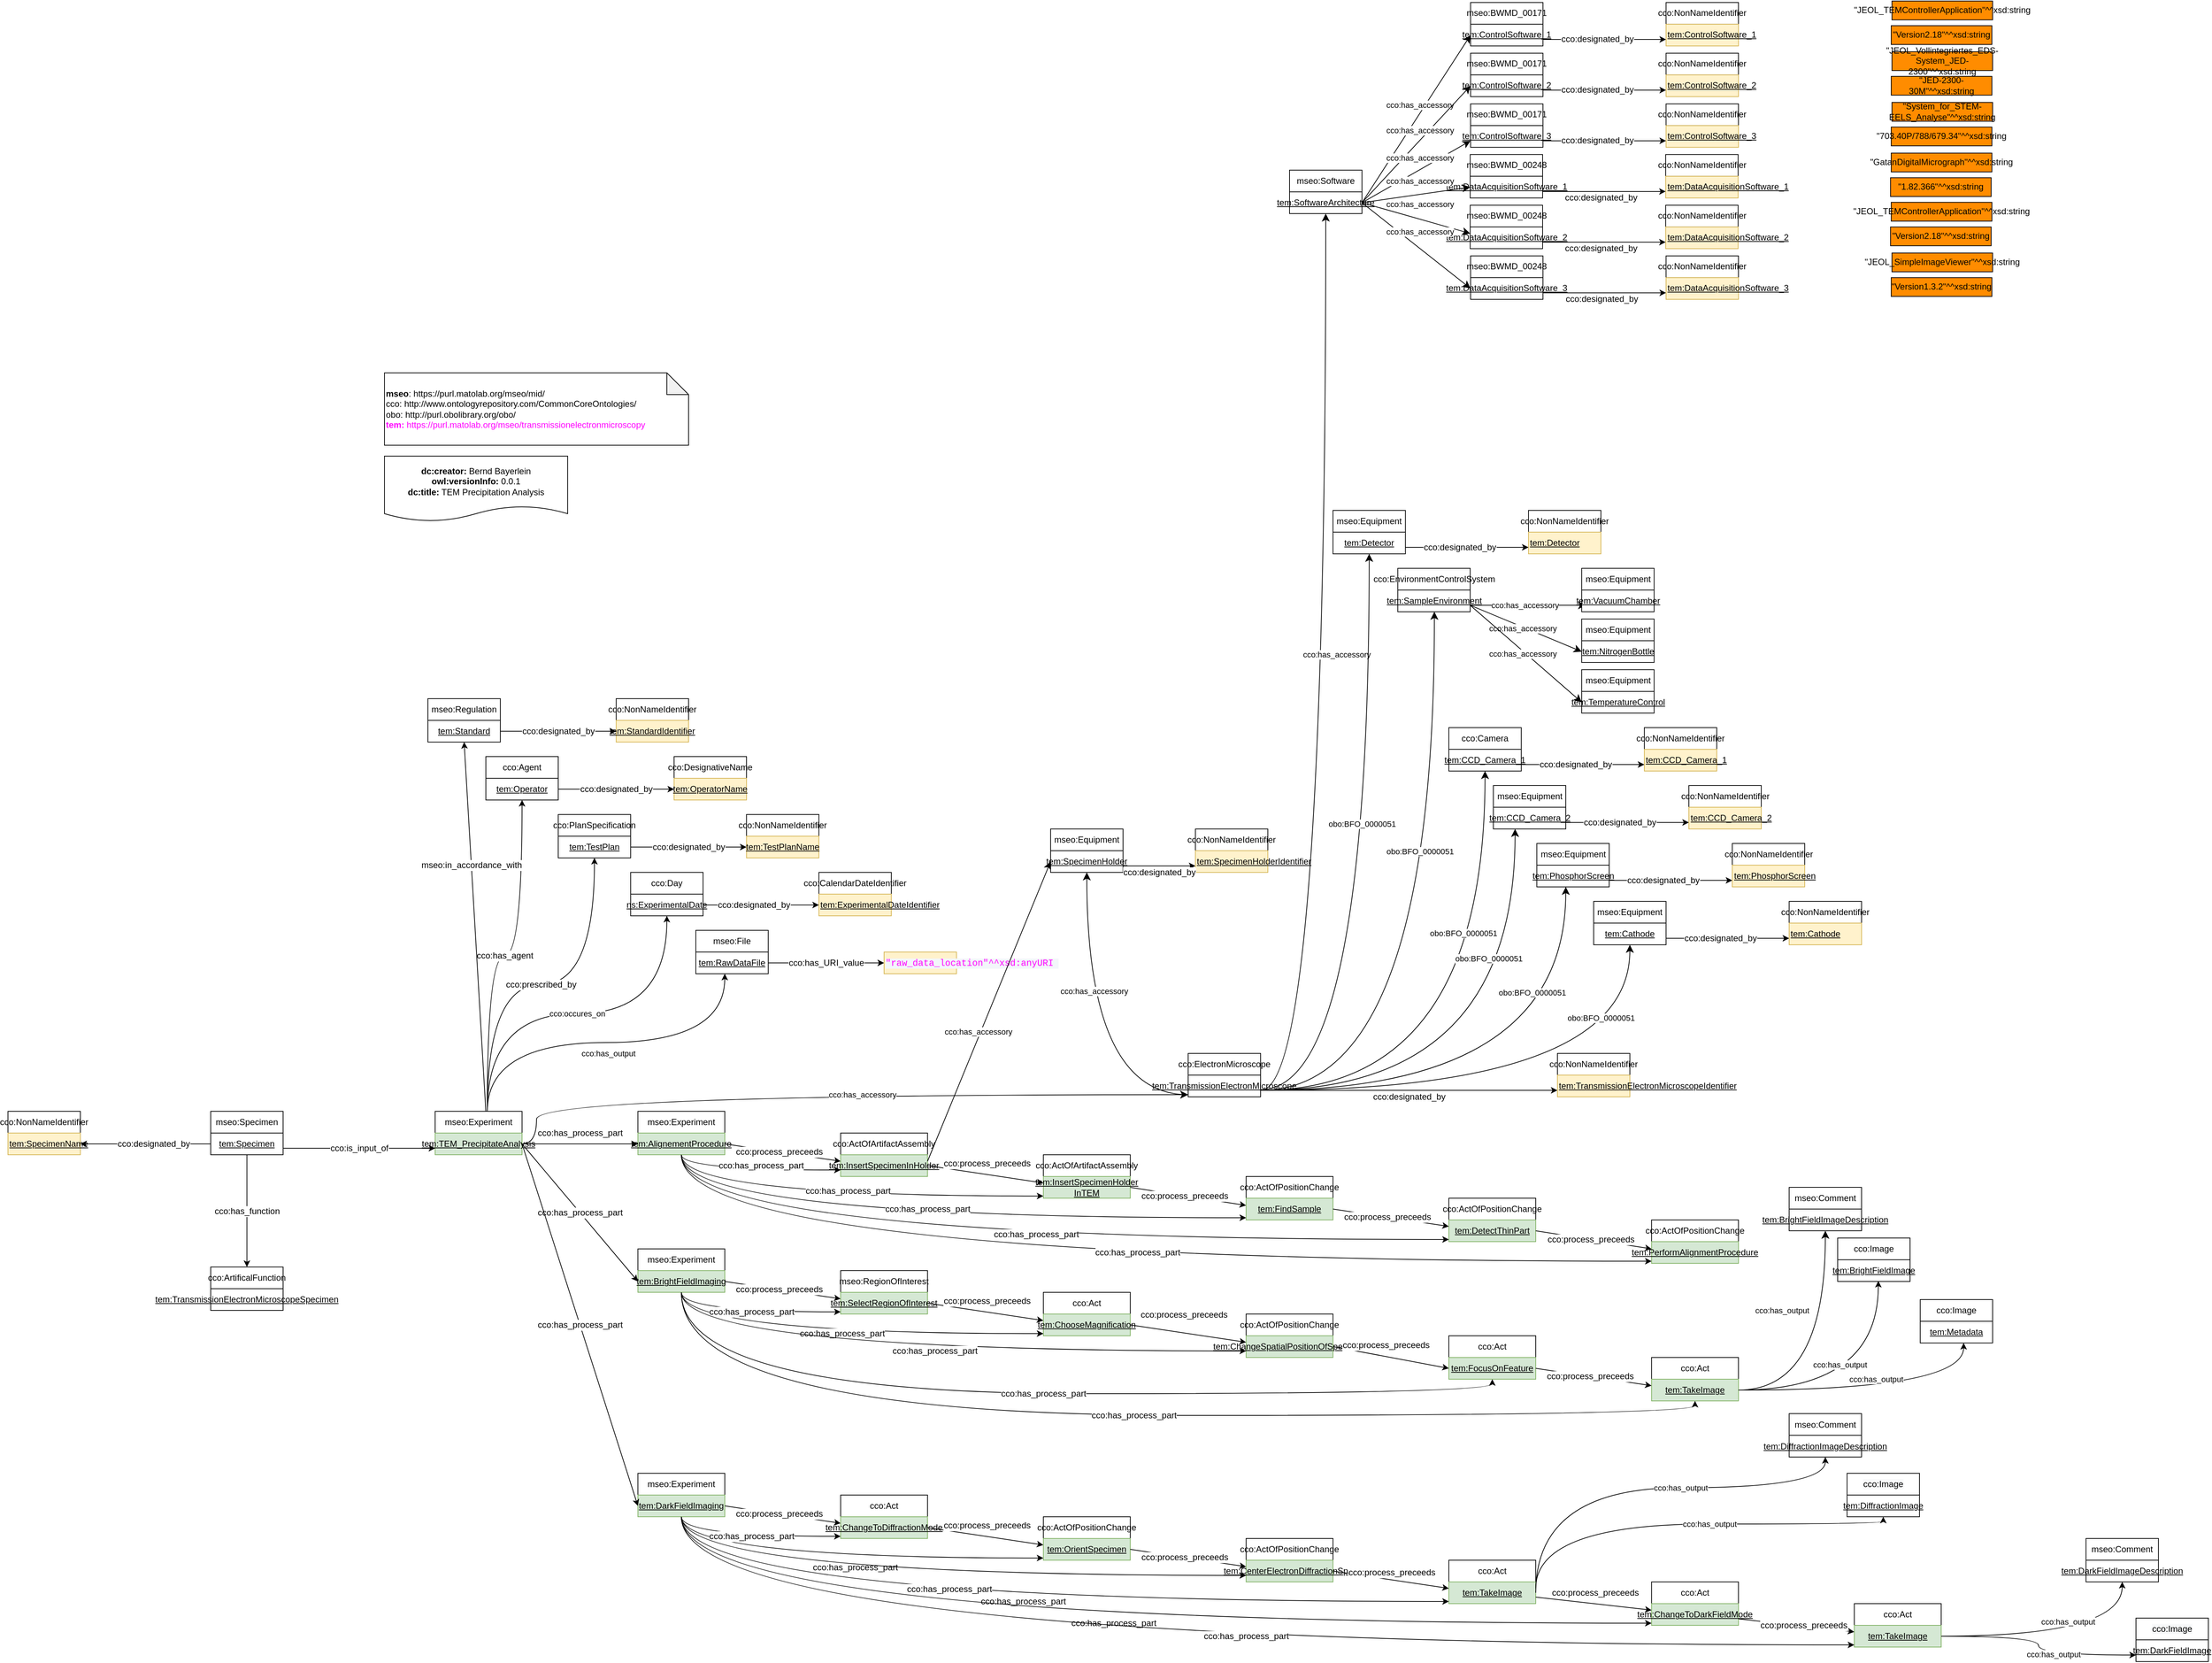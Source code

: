 <mxfile version="15.9.6" type="github">
  <diagram id="PKQ5xZLirD8igt_TA8jd" name="Page-1">
    <mxGraphModel dx="1415" dy="2056" grid="1" gridSize="10" guides="1" tooltips="1" connect="1" arrows="1" fold="1" page="1" pageScale="1" pageWidth="827" pageHeight="1169" math="0" shadow="0">
      <root>
        <mxCell id="0" />
        <mxCell id="1" parent="0" />
        <mxCell id="zyG4mvhV6MvyiA5mJ8Cl-1" value="&lt;div&gt;&lt;b&gt;dc:creator:&lt;/b&gt;&amp;nbsp;Bernd Bayerlein&lt;/div&gt;&lt;div&gt;&lt;b&gt;owl:versionInfo:&lt;/b&gt; 0.0.1&lt;/div&gt;&lt;div&gt;&lt;b&gt;dc:title:&lt;/b&gt; TEM Precipitation Analysis&lt;/div&gt;" style="shape=document;whiteSpace=wrap;html=1;boundedLbl=1;labelBackgroundColor=#ffffff;strokeColor=#000000;fontSize=12;fontColor=#000000;size=0.233;" vertex="1" parent="1">
          <mxGeometry x="10" y="-535" width="253" height="90" as="geometry" />
        </mxCell>
        <mxCell id="zyG4mvhV6MvyiA5mJ8Cl-2" value="&lt;div&gt;&lt;b&gt;mseo&lt;/b&gt;:&amp;nbsp;https://purl.matolab.org/mseo/mid/&lt;/div&gt;&lt;div&gt;cco:&amp;nbsp;http://www.ontologyrepository.com/CommonCoreOntologies/&lt;/div&gt;&lt;div&gt;obo: http://purl.obolibrary.org/obo/&lt;/div&gt;&lt;div&gt;&lt;font color=&quot;#ff00ff&quot;&gt;&lt;b&gt;tem:&lt;/b&gt;&lt;span&gt;&amp;nbsp;https://purl.matolab.org/mseo/transmissionelectronmicroscopy&lt;/span&gt;&lt;/font&gt;&lt;br&gt;&lt;/div&gt;" style="shape=note;whiteSpace=wrap;html=1;backgroundOutline=1;darkOpacity=0.05;align=left;" vertex="1" parent="1">
          <mxGeometry x="10" y="-650" width="420" height="100" as="geometry" />
        </mxCell>
        <mxCell id="zyG4mvhV6MvyiA5mJ8Cl-3" value="mseo:Experiment" style="rounded=0;whiteSpace=wrap;html=1;snapToPoint=1;points=[[0.1,0],[0.2,0],[0.3,0],[0.4,0],[0.5,0],[0.6,0],[0.7,0],[0.8,0],[0.9,0],[0,0.1],[0,0.3],[0,0.5],[0,0.7],[0,0.9],[0.1,1],[0.2,1],[0.3,1],[0.4,1],[0.5,1],[0.6,1],[0.7,1],[0.8,1],[0.9,1],[1,0.1],[1,0.3],[1,0.5],[1,0.7],[1,0.9]];" vertex="1" parent="1">
          <mxGeometry x="80" y="370" width="120" height="30" as="geometry" />
        </mxCell>
        <mxCell id="zyG4mvhV6MvyiA5mJ8Cl-4" value="&lt;u&gt;tem:TEM_PrecipitateAnalysis&lt;/u&gt;" style="rounded=0;whiteSpace=wrap;html=1;snapToPoint=1;points=[[0.1,0],[0.2,0],[0.3,0],[0.4,0],[0.5,0],[0.6,0],[0.7,0],[0.8,0],[0.9,0],[0,0.1],[0,0.3],[0,0.5],[0,0.7],[0,0.9],[0.1,1],[0.2,1],[0.3,1],[0.4,1],[0.5,1],[0.6,1],[0.7,1],[0.8,1],[0.9,1],[1,0.1],[1,0.3],[1,0.5],[1,0.7],[1,0.9]];fillColor=#d5e8d4;strokeColor=#82b366;verticalAlign=middle;" vertex="1" parent="1">
          <mxGeometry x="80" y="400" width="120" height="30" as="geometry" />
        </mxCell>
        <mxCell id="zyG4mvhV6MvyiA5mJ8Cl-5" value="mseo:Experiment" style="rounded=0;whiteSpace=wrap;html=1;snapToPoint=1;points=[[0.1,0],[0.2,0],[0.3,0],[0.4,0],[0.5,0],[0.6,0],[0.7,0],[0.8,0],[0.9,0],[0,0.1],[0,0.3],[0,0.5],[0,0.7],[0,0.9],[0.1,1],[0.2,1],[0.3,1],[0.4,1],[0.5,1],[0.6,1],[0.7,1],[0.8,1],[0.9,1],[1,0.1],[1,0.3],[1,0.5],[1,0.7],[1,0.9]];" vertex="1" parent="1">
          <mxGeometry x="360" y="370" width="120" height="30" as="geometry" />
        </mxCell>
        <mxCell id="zyG4mvhV6MvyiA5mJ8Cl-6" value="&lt;u&gt;tem:AlignementProcedure&lt;/u&gt;" style="rounded=0;whiteSpace=wrap;html=1;snapToPoint=1;points=[[0.1,0],[0.2,0],[0.3,0],[0.4,0],[0.5,0],[0.6,0],[0.7,0],[0.8,0],[0.9,0],[0,0.1],[0,0.3],[0,0.5],[0,0.7],[0,0.9],[0.1,1],[0.2,1],[0.3,1],[0.4,1],[0.5,1],[0.6,1],[0.7,1],[0.8,1],[0.9,1],[1,0.1],[1,0.3],[1,0.5],[1,0.7],[1,0.9]];fillColor=#d5e8d4;strokeColor=#82b366;" vertex="1" parent="1">
          <mxGeometry x="360" y="400" width="120" height="30" as="geometry" />
        </mxCell>
        <mxCell id="zyG4mvhV6MvyiA5mJ8Cl-7" value="cco:has_process_part" style="edgeStyle=orthogonalEdgeStyle;rounded=0;orthogonalLoop=1;jettySize=auto;html=1;fontSize=12;entryX=0;entryY=0.5;entryDx=0;entryDy=0;" edge="1" parent="1" source="zyG4mvhV6MvyiA5mJ8Cl-4" target="zyG4mvhV6MvyiA5mJ8Cl-6">
          <mxGeometry y="15" relative="1" as="geometry">
            <mxPoint x="360" y="410" as="targetPoint" />
            <mxPoint x="200" y="410" as="sourcePoint" />
            <mxPoint as="offset" />
          </mxGeometry>
        </mxCell>
        <mxCell id="zyG4mvhV6MvyiA5mJ8Cl-8" value="cco:ActOfArtifactAssembly" style="rounded=0;whiteSpace=wrap;html=1;snapToPoint=1;points=[[0.1,0],[0.2,0],[0.3,0],[0.4,0],[0.5,0],[0.6,0],[0.7,0],[0.8,0],[0.9,0],[0,0.1],[0,0.3],[0,0.5],[0,0.7],[0,0.9],[0.1,1],[0.2,1],[0.3,1],[0.4,1],[0.5,1],[0.6,1],[0.7,1],[0.8,1],[0.9,1],[1,0.1],[1,0.3],[1,0.5],[1,0.7],[1,0.9]];" vertex="1" parent="1">
          <mxGeometry x="640" y="400" width="120" height="30" as="geometry" />
        </mxCell>
        <mxCell id="zyG4mvhV6MvyiA5mJ8Cl-9" value="&lt;u&gt;tem:InsertSpecimenInHolder&lt;/u&gt;" style="rounded=0;whiteSpace=wrap;html=1;snapToPoint=1;points=[[0.1,0],[0.2,0],[0.3,0],[0.4,0],[0.5,0],[0.6,0],[0.7,0],[0.8,0],[0.9,0],[0,0.1],[0,0.3],[0,0.5],[0,0.7],[0,0.9],[0.1,1],[0.2,1],[0.3,1],[0.4,1],[0.5,1],[0.6,1],[0.7,1],[0.8,1],[0.9,1],[1,0.1],[1,0.3],[1,0.5],[1,0.7],[1,0.9]];fillColor=#d5e8d4;strokeColor=#82b366;" vertex="1" parent="1">
          <mxGeometry x="640" y="430" width="120" height="30" as="geometry" />
        </mxCell>
        <mxCell id="zyG4mvhV6MvyiA5mJ8Cl-10" value="cco:ActOfArtifactAssembly" style="rounded=0;whiteSpace=wrap;html=1;snapToPoint=1;points=[[0.1,0],[0.2,0],[0.3,0],[0.4,0],[0.5,0],[0.6,0],[0.7,0],[0.8,0],[0.9,0],[0,0.1],[0,0.3],[0,0.5],[0,0.7],[0,0.9],[0.1,1],[0.2,1],[0.3,1],[0.4,1],[0.5,1],[0.6,1],[0.7,1],[0.8,1],[0.9,1],[1,0.1],[1,0.3],[1,0.5],[1,0.7],[1,0.9]];" vertex="1" parent="1">
          <mxGeometry x="920" y="430" width="120" height="30" as="geometry" />
        </mxCell>
        <mxCell id="zyG4mvhV6MvyiA5mJ8Cl-11" value="&lt;u&gt;tem:InsertSpecimenHolder InTEM&lt;/u&gt;" style="rounded=0;whiteSpace=wrap;html=1;snapToPoint=1;points=[[0.1,0],[0.2,0],[0.3,0],[0.4,0],[0.5,0],[0.6,0],[0.7,0],[0.8,0],[0.9,0],[0,0.1],[0,0.3],[0,0.5],[0,0.7],[0,0.9],[0.1,1],[0.2,1],[0.3,1],[0.4,1],[0.5,1],[0.6,1],[0.7,1],[0.8,1],[0.9,1],[1,0.1],[1,0.3],[1,0.5],[1,0.7],[1,0.9]];fillColor=#d5e8d4;strokeColor=#82b366;" vertex="1" parent="1">
          <mxGeometry x="920" y="460" width="120" height="30" as="geometry" />
        </mxCell>
        <mxCell id="zyG4mvhV6MvyiA5mJ8Cl-12" value="cco:ActOfPositionChange" style="rounded=0;whiteSpace=wrap;html=1;snapToPoint=1;points=[[0.1,0],[0.2,0],[0.3,0],[0.4,0],[0.5,0],[0.6,0],[0.7,0],[0.8,0],[0.9,0],[0,0.1],[0,0.3],[0,0.5],[0,0.7],[0,0.9],[0.1,1],[0.2,1],[0.3,1],[0.4,1],[0.5,1],[0.6,1],[0.7,1],[0.8,1],[0.9,1],[1,0.1],[1,0.3],[1,0.5],[1,0.7],[1,0.9]];" vertex="1" parent="1">
          <mxGeometry x="1200" y="460" width="120" height="30" as="geometry" />
        </mxCell>
        <mxCell id="zyG4mvhV6MvyiA5mJ8Cl-13" value="&lt;u&gt;tem:FindSample&lt;/u&gt;" style="rounded=0;whiteSpace=wrap;html=1;snapToPoint=1;points=[[0.1,0],[0.2,0],[0.3,0],[0.4,0],[0.5,0],[0.6,0],[0.7,0],[0.8,0],[0.9,0],[0,0.1],[0,0.3],[0,0.5],[0,0.7],[0,0.9],[0.1,1],[0.2,1],[0.3,1],[0.4,1],[0.5,1],[0.6,1],[0.7,1],[0.8,1],[0.9,1],[1,0.1],[1,0.3],[1,0.5],[1,0.7],[1,0.9]];fillColor=#d5e8d4;strokeColor=#82b366;" vertex="1" parent="1">
          <mxGeometry x="1200" y="490" width="120" height="30" as="geometry" />
        </mxCell>
        <mxCell id="zyG4mvhV6MvyiA5mJ8Cl-14" value="mseo:Experiment" style="rounded=0;whiteSpace=wrap;html=1;snapToPoint=1;points=[[0.1,0],[0.2,0],[0.3,0],[0.4,0],[0.5,0],[0.6,0],[0.7,0],[0.8,0],[0.9,0],[0,0.1],[0,0.3],[0,0.5],[0,0.7],[0,0.9],[0.1,1],[0.2,1],[0.3,1],[0.4,1],[0.5,1],[0.6,1],[0.7,1],[0.8,1],[0.9,1],[1,0.1],[1,0.3],[1,0.5],[1,0.7],[1,0.9]];" vertex="1" parent="1">
          <mxGeometry x="360" y="560" width="120" height="30" as="geometry" />
        </mxCell>
        <mxCell id="zyG4mvhV6MvyiA5mJ8Cl-15" value="&lt;u&gt;tem:BrightFieldImaging&lt;/u&gt;" style="rounded=0;whiteSpace=wrap;html=1;snapToPoint=1;points=[[0.1,0],[0.2,0],[0.3,0],[0.4,0],[0.5,0],[0.6,0],[0.7,0],[0.8,0],[0.9,0],[0,0.1],[0,0.3],[0,0.5],[0,0.7],[0,0.9],[0.1,1],[0.2,1],[0.3,1],[0.4,1],[0.5,1],[0.6,1],[0.7,1],[0.8,1],[0.9,1],[1,0.1],[1,0.3],[1,0.5],[1,0.7],[1,0.9]];fillColor=#d5e8d4;strokeColor=#82b366;" vertex="1" parent="1">
          <mxGeometry x="360" y="590" width="120" height="30" as="geometry" />
        </mxCell>
        <mxCell id="zyG4mvhV6MvyiA5mJ8Cl-16" value="mseo:RegionOfInterest" style="rounded=0;whiteSpace=wrap;html=1;snapToPoint=1;points=[[0.1,0],[0.2,0],[0.3,0],[0.4,0],[0.5,0],[0.6,0],[0.7,0],[0.8,0],[0.9,0],[0,0.1],[0,0.3],[0,0.5],[0,0.7],[0,0.9],[0.1,1],[0.2,1],[0.3,1],[0.4,1],[0.5,1],[0.6,1],[0.7,1],[0.8,1],[0.9,1],[1,0.1],[1,0.3],[1,0.5],[1,0.7],[1,0.9]];" vertex="1" parent="1">
          <mxGeometry x="640" y="590" width="120" height="30" as="geometry" />
        </mxCell>
        <mxCell id="zyG4mvhV6MvyiA5mJ8Cl-17" value="&lt;u&gt;tem:SelectRegionOfInterest&lt;/u&gt;" style="rounded=0;whiteSpace=wrap;html=1;snapToPoint=1;points=[[0.1,0],[0.2,0],[0.3,0],[0.4,0],[0.5,0],[0.6,0],[0.7,0],[0.8,0],[0.9,0],[0,0.1],[0,0.3],[0,0.5],[0,0.7],[0,0.9],[0.1,1],[0.2,1],[0.3,1],[0.4,1],[0.5,1],[0.6,1],[0.7,1],[0.8,1],[0.9,1],[1,0.1],[1,0.3],[1,0.5],[1,0.7],[1,0.9]];fillColor=#d5e8d4;strokeColor=#82b366;" vertex="1" parent="1">
          <mxGeometry x="640" y="620" width="120" height="30" as="geometry" />
        </mxCell>
        <mxCell id="zyG4mvhV6MvyiA5mJ8Cl-18" value="cco:Act" style="rounded=0;whiteSpace=wrap;html=1;snapToPoint=1;points=[[0.1,0],[0.2,0],[0.3,0],[0.4,0],[0.5,0],[0.6,0],[0.7,0],[0.8,0],[0.9,0],[0,0.1],[0,0.3],[0,0.5],[0,0.7],[0,0.9],[0.1,1],[0.2,1],[0.3,1],[0.4,1],[0.5,1],[0.6,1],[0.7,1],[0.8,1],[0.9,1],[1,0.1],[1,0.3],[1,0.5],[1,0.7],[1,0.9]];" vertex="1" parent="1">
          <mxGeometry x="920" y="620" width="120" height="30" as="geometry" />
        </mxCell>
        <mxCell id="zyG4mvhV6MvyiA5mJ8Cl-19" value="&lt;u&gt;tem:ChooseMagnification&lt;/u&gt;" style="rounded=0;whiteSpace=wrap;html=1;snapToPoint=1;points=[[0.1,0],[0.2,0],[0.3,0],[0.4,0],[0.5,0],[0.6,0],[0.7,0],[0.8,0],[0.9,0],[0,0.1],[0,0.3],[0,0.5],[0,0.7],[0,0.9],[0.1,1],[0.2,1],[0.3,1],[0.4,1],[0.5,1],[0.6,1],[0.7,1],[0.8,1],[0.9,1],[1,0.1],[1,0.3],[1,0.5],[1,0.7],[1,0.9]];fillColor=#d5e8d4;strokeColor=#82b366;" vertex="1" parent="1">
          <mxGeometry x="920" y="650" width="120" height="30" as="geometry" />
        </mxCell>
        <mxCell id="zyG4mvhV6MvyiA5mJ8Cl-20" value="cco:ActOfPositionChange" style="rounded=0;whiteSpace=wrap;html=1;snapToPoint=1;points=[[0.1,0],[0.2,0],[0.3,0],[0.4,0],[0.5,0],[0.6,0],[0.7,0],[0.8,0],[0.9,0],[0,0.1],[0,0.3],[0,0.5],[0,0.7],[0,0.9],[0.1,1],[0.2,1],[0.3,1],[0.4,1],[0.5,1],[0.6,1],[0.7,1],[0.8,1],[0.9,1],[1,0.1],[1,0.3],[1,0.5],[1,0.7],[1,0.9]];" vertex="1" parent="1">
          <mxGeometry x="1200" y="650" width="120" height="30" as="geometry" />
        </mxCell>
        <mxCell id="zyG4mvhV6MvyiA5mJ8Cl-21" value="&lt;u&gt;tem:ChangeSpatialPositionOfSpecimen&lt;/u&gt;" style="rounded=0;whiteSpace=wrap;html=1;snapToPoint=1;points=[[0.1,0],[0.2,0],[0.3,0],[0.4,0],[0.5,0],[0.6,0],[0.7,0],[0.8,0],[0.9,0],[0,0.1],[0,0.3],[0,0.5],[0,0.7],[0,0.9],[0.1,1],[0.2,1],[0.3,1],[0.4,1],[0.5,1],[0.6,1],[0.7,1],[0.8,1],[0.9,1],[1,0.1],[1,0.3],[1,0.5],[1,0.7],[1,0.9]];fillColor=#d5e8d4;strokeColor=#82b366;" vertex="1" parent="1">
          <mxGeometry x="1200" y="680" width="120" height="30" as="geometry" />
        </mxCell>
        <mxCell id="zyG4mvhV6MvyiA5mJ8Cl-22" value="cco:Act" style="rounded=0;whiteSpace=wrap;html=1;snapToPoint=1;points=[[0.1,0],[0.2,0],[0.3,0],[0.4,0],[0.5,0],[0.6,0],[0.7,0],[0.8,0],[0.9,0],[0,0.1],[0,0.3],[0,0.5],[0,0.7],[0,0.9],[0.1,1],[0.2,1],[0.3,1],[0.4,1],[0.5,1],[0.6,1],[0.7,1],[0.8,1],[0.9,1],[1,0.1],[1,0.3],[1,0.5],[1,0.7],[1,0.9]];" vertex="1" parent="1">
          <mxGeometry x="1480" y="680" width="120" height="30" as="geometry" />
        </mxCell>
        <mxCell id="zyG4mvhV6MvyiA5mJ8Cl-23" value="&lt;u&gt;tem:FocusOnFeature&lt;/u&gt;" style="rounded=0;whiteSpace=wrap;html=1;snapToPoint=1;points=[[0.1,0],[0.2,0],[0.3,0],[0.4,0],[0.5,0],[0.6,0],[0.7,0],[0.8,0],[0.9,0],[0,0.1],[0,0.3],[0,0.5],[0,0.7],[0,0.9],[0.1,1],[0.2,1],[0.3,1],[0.4,1],[0.5,1],[0.6,1],[0.7,1],[0.8,1],[0.9,1],[1,0.1],[1,0.3],[1,0.5],[1,0.7],[1,0.9]];fillColor=#d5e8d4;strokeColor=#82b366;" vertex="1" parent="1">
          <mxGeometry x="1480" y="710" width="120" height="30" as="geometry" />
        </mxCell>
        <mxCell id="zyG4mvhV6MvyiA5mJ8Cl-24" value="cco:Act" style="rounded=0;whiteSpace=wrap;html=1;snapToPoint=1;points=[[0.1,0],[0.2,0],[0.3,0],[0.4,0],[0.5,0],[0.6,0],[0.7,0],[0.8,0],[0.9,0],[0,0.1],[0,0.3],[0,0.5],[0,0.7],[0,0.9],[0.1,1],[0.2,1],[0.3,1],[0.4,1],[0.5,1],[0.6,1],[0.7,1],[0.8,1],[0.9,1],[1,0.1],[1,0.3],[1,0.5],[1,0.7],[1,0.9]];" vertex="1" parent="1">
          <mxGeometry x="1760" y="710" width="120" height="30" as="geometry" />
        </mxCell>
        <mxCell id="zyG4mvhV6MvyiA5mJ8Cl-25" value="&lt;u&gt;tem:TakeImage&lt;/u&gt;" style="rounded=0;whiteSpace=wrap;html=1;snapToPoint=1;points=[[0.1,0],[0.2,0],[0.3,0],[0.4,0],[0.5,0],[0.6,0],[0.7,0],[0.8,0],[0.9,0],[0,0.1],[0,0.3],[0,0.5],[0,0.7],[0,0.9],[0.1,1],[0.2,1],[0.3,1],[0.4,1],[0.5,1],[0.6,1],[0.7,1],[0.8,1],[0.9,1],[1,0.1],[1,0.3],[1,0.5],[1,0.7],[1,0.9]];fillColor=#d5e8d4;strokeColor=#82b366;" vertex="1" parent="1">
          <mxGeometry x="1760" y="740" width="120" height="30" as="geometry" />
        </mxCell>
        <mxCell id="zyG4mvhV6MvyiA5mJ8Cl-26" value="cco:has_process_part" style="rounded=0;orthogonalLoop=1;jettySize=auto;html=1;exitX=1;exitY=0.5;exitDx=0;exitDy=0;fontSize=12;entryX=0;entryY=0.5;entryDx=0;entryDy=0;" edge="1" parent="1" source="zyG4mvhV6MvyiA5mJ8Cl-4" target="zyG4mvhV6MvyiA5mJ8Cl-15">
          <mxGeometry relative="1" as="geometry">
            <mxPoint x="320" y="560" as="targetPoint" />
            <mxPoint x="140" y="520" as="sourcePoint" />
          </mxGeometry>
        </mxCell>
        <mxCell id="zyG4mvhV6MvyiA5mJ8Cl-27" value="cco:has_process_part" style="rounded=0;orthogonalLoop=1;jettySize=auto;html=1;exitX=0.5;exitY=1;exitDx=0;exitDy=0;fontSize=12;entryX=0;entryY=0.9;entryDx=0;entryDy=0;edgeStyle=orthogonalEdgeStyle;curved=1;" edge="1" parent="1" source="zyG4mvhV6MvyiA5mJ8Cl-15" target="zyG4mvhV6MvyiA5mJ8Cl-19">
          <mxGeometry relative="1" as="geometry">
            <mxPoint x="423" y="830" as="targetPoint" />
            <mxPoint x="263" y="640" as="sourcePoint" />
          </mxGeometry>
        </mxCell>
        <mxCell id="zyG4mvhV6MvyiA5mJ8Cl-28" value="cco:has_process_part" style="rounded=0;orthogonalLoop=1;jettySize=auto;html=1;exitX=0.5;exitY=1;exitDx=0;exitDy=0;fontSize=12;entryX=0;entryY=0.9;entryDx=0;entryDy=0;edgeStyle=orthogonalEdgeStyle;curved=1;" edge="1" parent="1" source="zyG4mvhV6MvyiA5mJ8Cl-15" target="zyG4mvhV6MvyiA5mJ8Cl-17">
          <mxGeometry relative="1" as="geometry">
            <mxPoint x="550" y="880" as="targetPoint" />
            <mxPoint x="390" y="690" as="sourcePoint" />
          </mxGeometry>
        </mxCell>
        <mxCell id="zyG4mvhV6MvyiA5mJ8Cl-29" value="cco:has_process_part" style="rounded=0;orthogonalLoop=1;jettySize=auto;html=1;exitX=0.5;exitY=1;exitDx=0;exitDy=0;fontSize=12;entryX=0.5;entryY=1;entryDx=0;entryDy=0;edgeStyle=orthogonalEdgeStyle;curved=1;" edge="1" parent="1" source="zyG4mvhV6MvyiA5mJ8Cl-15" target="zyG4mvhV6MvyiA5mJ8Cl-23">
          <mxGeometry relative="1" as="geometry">
            <mxPoint x="430" y="840" as="targetPoint" />
            <mxPoint x="270" y="650" as="sourcePoint" />
          </mxGeometry>
        </mxCell>
        <mxCell id="zyG4mvhV6MvyiA5mJ8Cl-30" value="cco:has_process_part" style="rounded=0;orthogonalLoop=1;jettySize=auto;html=1;exitX=0.5;exitY=1;exitDx=0;exitDy=0;fontSize=12;entryX=0;entryY=0.7;entryDx=0;entryDy=0;edgeStyle=orthogonalEdgeStyle;curved=1;" edge="1" parent="1" source="zyG4mvhV6MvyiA5mJ8Cl-15" target="zyG4mvhV6MvyiA5mJ8Cl-21">
          <mxGeometry relative="1" as="geometry">
            <mxPoint x="560" y="880" as="targetPoint" />
            <mxPoint x="400" y="690" as="sourcePoint" />
          </mxGeometry>
        </mxCell>
        <mxCell id="zyG4mvhV6MvyiA5mJ8Cl-31" value="cco:has_process_part" style="rounded=0;orthogonalLoop=1;jettySize=auto;html=1;exitX=0.5;exitY=1;exitDx=0;exitDy=0;fontSize=12;entryX=0;entryY=0.9;entryDx=0;entryDy=0;edgeStyle=orthogonalEdgeStyle;curved=1;" edge="1" parent="1" source="zyG4mvhV6MvyiA5mJ8Cl-6" target="zyG4mvhV6MvyiA5mJ8Cl-11">
          <mxGeometry x="0.03" y="7" relative="1" as="geometry">
            <mxPoint x="810" y="720" as="targetPoint" />
            <mxPoint x="650" y="530" as="sourcePoint" />
            <mxPoint as="offset" />
          </mxGeometry>
        </mxCell>
        <mxCell id="zyG4mvhV6MvyiA5mJ8Cl-32" value="cco:has_process_part" style="rounded=0;orthogonalLoop=1;jettySize=auto;html=1;exitX=0.5;exitY=1;exitDx=0;exitDy=0;fontSize=12;entryX=0;entryY=0.7;entryDx=0;entryDy=0;edgeStyle=orthogonalEdgeStyle;curved=1;" edge="1" parent="1" source="zyG4mvhV6MvyiA5mJ8Cl-6" target="zyG4mvhV6MvyiA5mJ8Cl-9">
          <mxGeometry x="0.087" y="6" relative="1" as="geometry">
            <mxPoint x="900" y="390" as="targetPoint" />
            <mxPoint x="740" y="200" as="sourcePoint" />
            <mxPoint as="offset" />
          </mxGeometry>
        </mxCell>
        <mxCell id="zyG4mvhV6MvyiA5mJ8Cl-33" value="cco:has_process_part" style="rounded=0;orthogonalLoop=1;jettySize=auto;html=1;exitX=0.5;exitY=1;exitDx=0;exitDy=0;fontSize=12;entryX=0;entryY=0.9;entryDx=0;entryDy=0;edgeStyle=orthogonalEdgeStyle;curved=1;" edge="1" parent="1" source="zyG4mvhV6MvyiA5mJ8Cl-6" target="zyG4mvhV6MvyiA5mJ8Cl-13">
          <mxGeometry x="-0.015" y="12" relative="1" as="geometry">
            <mxPoint x="850" y="370" as="targetPoint" />
            <mxPoint x="690" y="180" as="sourcePoint" />
            <mxPoint as="offset" />
          </mxGeometry>
        </mxCell>
        <mxCell id="zyG4mvhV6MvyiA5mJ8Cl-34" value="cco:process_preceeds" style="rounded=0;orthogonalLoop=1;jettySize=auto;html=1;exitX=1;exitY=0.5;exitDx=0;exitDy=0;fontSize=12;entryX=0;entryY=0.3;entryDx=0;entryDy=0;" edge="1" parent="1" source="zyG4mvhV6MvyiA5mJ8Cl-6" target="zyG4mvhV6MvyiA5mJ8Cl-9">
          <mxGeometry x="-0.059" relative="1" as="geometry">
            <mxPoint x="790" y="249.76" as="sourcePoint" />
            <mxPoint x="950" y="250" as="targetPoint" />
            <mxPoint as="offset" />
          </mxGeometry>
        </mxCell>
        <mxCell id="zyG4mvhV6MvyiA5mJ8Cl-35" value="cco:process_preceeds" style="rounded=0;orthogonalLoop=1;jettySize=auto;html=1;exitX=1;exitY=0.5;exitDx=0;exitDy=0;fontSize=12;entryX=0;entryY=0.3;entryDx=0;entryDy=0;" edge="1" parent="1" source="zyG4mvhV6MvyiA5mJ8Cl-9" target="zyG4mvhV6MvyiA5mJ8Cl-11">
          <mxGeometry y="15" relative="1" as="geometry">
            <mxPoint x="740" y="340" as="sourcePoint" />
            <mxPoint x="900" y="340" as="targetPoint" />
            <mxPoint as="offset" />
          </mxGeometry>
        </mxCell>
        <mxCell id="zyG4mvhV6MvyiA5mJ8Cl-36" value="cco:process_preceeds" style="rounded=0;orthogonalLoop=1;jettySize=auto;html=1;fontSize=12;exitX=1;exitY=0.5;exitDx=0;exitDy=0;" edge="1" parent="1" source="zyG4mvhV6MvyiA5mJ8Cl-11">
          <mxGeometry x="-0.059" relative="1" as="geometry">
            <mxPoint x="1060" y="410" as="sourcePoint" />
            <mxPoint x="1200" y="500" as="targetPoint" />
            <mxPoint as="offset" />
          </mxGeometry>
        </mxCell>
        <mxCell id="zyG4mvhV6MvyiA5mJ8Cl-37" value="cco:process_preceeds" style="rounded=0;orthogonalLoop=1;jettySize=auto;html=1;exitX=1;exitY=0.5;exitDx=0;exitDy=0;fontSize=12;entryX=0;entryY=0.3;entryDx=0;entryDy=0;" edge="1" parent="1" source="zyG4mvhV6MvyiA5mJ8Cl-15" target="zyG4mvhV6MvyiA5mJ8Cl-17">
          <mxGeometry x="-0.059" relative="1" as="geometry">
            <mxPoint x="520" y="560" as="sourcePoint" />
            <mxPoint x="680" y="560" as="targetPoint" />
            <mxPoint as="offset" />
          </mxGeometry>
        </mxCell>
        <mxCell id="zyG4mvhV6MvyiA5mJ8Cl-38" value="cco:process_preceeds" style="rounded=0;orthogonalLoop=1;jettySize=auto;html=1;fontSize=12;entryX=0;entryY=0.3;entryDx=0;entryDy=0;exitX=1;exitY=0.5;exitDx=0;exitDy=0;" edge="1" parent="1" source="zyG4mvhV6MvyiA5mJ8Cl-17" target="zyG4mvhV6MvyiA5mJ8Cl-19">
          <mxGeometry y="15" relative="1" as="geometry">
            <mxPoint x="800" y="580" as="sourcePoint" />
            <mxPoint x="1030" y="560" as="targetPoint" />
            <mxPoint as="offset" />
          </mxGeometry>
        </mxCell>
        <mxCell id="zyG4mvhV6MvyiA5mJ8Cl-39" value="cco:process_preceeds" style="rounded=0;orthogonalLoop=1;jettySize=auto;html=1;fontSize=12;entryX=0;entryY=0.3;entryDx=0;entryDy=0;exitX=1;exitY=0.5;exitDx=0;exitDy=0;" edge="1" parent="1" source="zyG4mvhV6MvyiA5mJ8Cl-19" target="zyG4mvhV6MvyiA5mJ8Cl-21">
          <mxGeometry x="-0.125" y="25" relative="1" as="geometry">
            <mxPoint x="1060" y="584" as="sourcePoint" />
            <mxPoint x="1220" y="584" as="targetPoint" />
            <mxPoint as="offset" />
          </mxGeometry>
        </mxCell>
        <mxCell id="zyG4mvhV6MvyiA5mJ8Cl-40" value="cco:process_preceeds" style="rounded=0;orthogonalLoop=1;jettySize=auto;html=1;fontSize=12;exitX=1;exitY=0.5;exitDx=0;exitDy=0;entryX=0;entryY=0.5;entryDx=0;entryDy=0;" edge="1" parent="1" source="zyG4mvhV6MvyiA5mJ8Cl-21" target="zyG4mvhV6MvyiA5mJ8Cl-23">
          <mxGeometry x="-0.125" y="15" relative="1" as="geometry">
            <mxPoint x="1350" y="686" as="sourcePoint" />
            <mxPoint x="1450" y="719" as="targetPoint" />
            <mxPoint as="offset" />
          </mxGeometry>
        </mxCell>
        <mxCell id="zyG4mvhV6MvyiA5mJ8Cl-41" value="cco:process_preceeds" style="rounded=0;orthogonalLoop=1;jettySize=auto;html=1;fontSize=12;entryX=0;entryY=0.3;entryDx=0;entryDy=0;exitX=1;exitY=0.5;exitDx=0;exitDy=0;" edge="1" parent="1" source="zyG4mvhV6MvyiA5mJ8Cl-23" target="zyG4mvhV6MvyiA5mJ8Cl-25">
          <mxGeometry x="-0.059" relative="1" as="geometry">
            <mxPoint x="1620" y="664.58" as="sourcePoint" />
            <mxPoint x="1780" y="664.58" as="targetPoint" />
            <mxPoint as="offset" />
          </mxGeometry>
        </mxCell>
        <mxCell id="zyG4mvhV6MvyiA5mJ8Cl-42" value="cco:has_process_part" style="rounded=0;orthogonalLoop=1;jettySize=auto;html=1;exitX=0.5;exitY=1;exitDx=0;exitDy=0;fontSize=12;entryX=0.5;entryY=1;entryDx=0;entryDy=0;edgeStyle=orthogonalEdgeStyle;curved=1;" edge="1" parent="1" source="zyG4mvhV6MvyiA5mJ8Cl-15" target="zyG4mvhV6MvyiA5mJ8Cl-25">
          <mxGeometry relative="1" as="geometry">
            <mxPoint x="1630" y="960" as="targetPoint" />
            <mxPoint x="510" y="840" as="sourcePoint" />
          </mxGeometry>
        </mxCell>
        <mxCell id="zyG4mvhV6MvyiA5mJ8Cl-43" value="mseo:Experiment" style="rounded=0;whiteSpace=wrap;html=1;snapToPoint=1;points=[[0.1,0],[0.2,0],[0.3,0],[0.4,0],[0.5,0],[0.6,0],[0.7,0],[0.8,0],[0.9,0],[0,0.1],[0,0.3],[0,0.5],[0,0.7],[0,0.9],[0.1,1],[0.2,1],[0.3,1],[0.4,1],[0.5,1],[0.6,1],[0.7,1],[0.8,1],[0.9,1],[1,0.1],[1,0.3],[1,0.5],[1,0.7],[1,0.9]];" vertex="1" parent="1">
          <mxGeometry x="360" y="870" width="120" height="30" as="geometry" />
        </mxCell>
        <mxCell id="zyG4mvhV6MvyiA5mJ8Cl-44" value="&lt;u&gt;tem:DarkFieldImaging&lt;/u&gt;" style="rounded=0;whiteSpace=wrap;html=1;snapToPoint=1;points=[[0.1,0],[0.2,0],[0.3,0],[0.4,0],[0.5,0],[0.6,0],[0.7,0],[0.8,0],[0.9,0],[0,0.1],[0,0.3],[0,0.5],[0,0.7],[0,0.9],[0.1,1],[0.2,1],[0.3,1],[0.4,1],[0.5,1],[0.6,1],[0.7,1],[0.8,1],[0.9,1],[1,0.1],[1,0.3],[1,0.5],[1,0.7],[1,0.9]];fillColor=#d5e8d4;strokeColor=#82b366;" vertex="1" parent="1">
          <mxGeometry x="360" y="900" width="120" height="30" as="geometry" />
        </mxCell>
        <mxCell id="zyG4mvhV6MvyiA5mJ8Cl-45" value="cco:Act" style="rounded=0;whiteSpace=wrap;html=1;snapToPoint=1;points=[[0.1,0],[0.2,0],[0.3,0],[0.4,0],[0.5,0],[0.6,0],[0.7,0],[0.8,0],[0.9,0],[0,0.1],[0,0.3],[0,0.5],[0,0.7],[0,0.9],[0.1,1],[0.2,1],[0.3,1],[0.4,1],[0.5,1],[0.6,1],[0.7,1],[0.8,1],[0.9,1],[1,0.1],[1,0.3],[1,0.5],[1,0.7],[1,0.9]];" vertex="1" parent="1">
          <mxGeometry x="640" y="900" width="120" height="30" as="geometry" />
        </mxCell>
        <mxCell id="zyG4mvhV6MvyiA5mJ8Cl-46" value="&lt;u&gt;tem:ChangeToDiffractionMode&lt;/u&gt;" style="rounded=0;whiteSpace=wrap;html=1;snapToPoint=1;points=[[0.1,0],[0.2,0],[0.3,0],[0.4,0],[0.5,0],[0.6,0],[0.7,0],[0.8,0],[0.9,0],[0,0.1],[0,0.3],[0,0.5],[0,0.7],[0,0.9],[0.1,1],[0.2,1],[0.3,1],[0.4,1],[0.5,1],[0.6,1],[0.7,1],[0.8,1],[0.9,1],[1,0.1],[1,0.3],[1,0.5],[1,0.7],[1,0.9]];fillColor=#d5e8d4;strokeColor=#82b366;" vertex="1" parent="1">
          <mxGeometry x="640" y="930" width="120" height="30" as="geometry" />
        </mxCell>
        <mxCell id="zyG4mvhV6MvyiA5mJ8Cl-47" value="cco:ActOfPositionChange" style="rounded=0;whiteSpace=wrap;html=1;snapToPoint=1;points=[[0.1,0],[0.2,0],[0.3,0],[0.4,0],[0.5,0],[0.6,0],[0.7,0],[0.8,0],[0.9,0],[0,0.1],[0,0.3],[0,0.5],[0,0.7],[0,0.9],[0.1,1],[0.2,1],[0.3,1],[0.4,1],[0.5,1],[0.6,1],[0.7,1],[0.8,1],[0.9,1],[1,0.1],[1,0.3],[1,0.5],[1,0.7],[1,0.9]];" vertex="1" parent="1">
          <mxGeometry x="920" y="930" width="120" height="30" as="geometry" />
        </mxCell>
        <mxCell id="zyG4mvhV6MvyiA5mJ8Cl-48" value="&lt;u&gt;tem:OrientSpecimen&lt;/u&gt;" style="rounded=0;whiteSpace=wrap;html=1;snapToPoint=1;points=[[0.1,0],[0.2,0],[0.3,0],[0.4,0],[0.5,0],[0.6,0],[0.7,0],[0.8,0],[0.9,0],[0,0.1],[0,0.3],[0,0.5],[0,0.7],[0,0.9],[0.1,1],[0.2,1],[0.3,1],[0.4,1],[0.5,1],[0.6,1],[0.7,1],[0.8,1],[0.9,1],[1,0.1],[1,0.3],[1,0.5],[1,0.7],[1,0.9]];fillColor=#d5e8d4;strokeColor=#82b366;" vertex="1" parent="1">
          <mxGeometry x="920" y="960" width="120" height="30" as="geometry" />
        </mxCell>
        <mxCell id="zyG4mvhV6MvyiA5mJ8Cl-49" value="cco:ActOfPositionChange" style="rounded=0;whiteSpace=wrap;html=1;snapToPoint=1;points=[[0.1,0],[0.2,0],[0.3,0],[0.4,0],[0.5,0],[0.6,0],[0.7,0],[0.8,0],[0.9,0],[0,0.1],[0,0.3],[0,0.5],[0,0.7],[0,0.9],[0.1,1],[0.2,1],[0.3,1],[0.4,1],[0.5,1],[0.6,1],[0.7,1],[0.8,1],[0.9,1],[1,0.1],[1,0.3],[1,0.5],[1,0.7],[1,0.9]];" vertex="1" parent="1">
          <mxGeometry x="1200" y="960" width="120" height="30" as="geometry" />
        </mxCell>
        <mxCell id="zyG4mvhV6MvyiA5mJ8Cl-50" value="&lt;u&gt;tem:CenterElectronDiffractionSpot&lt;/u&gt;" style="rounded=0;whiteSpace=wrap;html=1;snapToPoint=1;points=[[0.1,0],[0.2,0],[0.3,0],[0.4,0],[0.5,0],[0.6,0],[0.7,0],[0.8,0],[0.9,0],[0,0.1],[0,0.3],[0,0.5],[0,0.7],[0,0.9],[0.1,1],[0.2,1],[0.3,1],[0.4,1],[0.5,1],[0.6,1],[0.7,1],[0.8,1],[0.9,1],[1,0.1],[1,0.3],[1,0.5],[1,0.7],[1,0.9]];fillColor=#d5e8d4;strokeColor=#82b366;" vertex="1" parent="1">
          <mxGeometry x="1200" y="990" width="120" height="30" as="geometry" />
        </mxCell>
        <mxCell id="zyG4mvhV6MvyiA5mJ8Cl-51" value="cco:Act" style="rounded=0;whiteSpace=wrap;html=1;snapToPoint=1;points=[[0.1,0],[0.2,0],[0.3,0],[0.4,0],[0.5,0],[0.6,0],[0.7,0],[0.8,0],[0.9,0],[0,0.1],[0,0.3],[0,0.5],[0,0.7],[0,0.9],[0.1,1],[0.2,1],[0.3,1],[0.4,1],[0.5,1],[0.6,1],[0.7,1],[0.8,1],[0.9,1],[1,0.1],[1,0.3],[1,0.5],[1,0.7],[1,0.9]];" vertex="1" parent="1">
          <mxGeometry x="1480" y="990" width="120" height="30" as="geometry" />
        </mxCell>
        <mxCell id="zyG4mvhV6MvyiA5mJ8Cl-52" value="&lt;u&gt;tem:TakeImage&lt;/u&gt;" style="rounded=0;whiteSpace=wrap;html=1;snapToPoint=1;points=[[0.1,0],[0.2,0],[0.3,0],[0.4,0],[0.5,0],[0.6,0],[0.7,0],[0.8,0],[0.9,0],[0,0.1],[0,0.3],[0,0.5],[0,0.7],[0,0.9],[0.1,1],[0.2,1],[0.3,1],[0.4,1],[0.5,1],[0.6,1],[0.7,1],[0.8,1],[0.9,1],[1,0.1],[1,0.3],[1,0.5],[1,0.7],[1,0.9]];fillColor=#d5e8d4;strokeColor=#82b366;" vertex="1" parent="1">
          <mxGeometry x="1480" y="1020" width="120" height="30" as="geometry" />
        </mxCell>
        <mxCell id="zyG4mvhV6MvyiA5mJ8Cl-53" value="cco:Act" style="rounded=0;whiteSpace=wrap;html=1;snapToPoint=1;points=[[0.1,0],[0.2,0],[0.3,0],[0.4,0],[0.5,0],[0.6,0],[0.7,0],[0.8,0],[0.9,0],[0,0.1],[0,0.3],[0,0.5],[0,0.7],[0,0.9],[0.1,1],[0.2,1],[0.3,1],[0.4,1],[0.5,1],[0.6,1],[0.7,1],[0.8,1],[0.9,1],[1,0.1],[1,0.3],[1,0.5],[1,0.7],[1,0.9]];" vertex="1" parent="1">
          <mxGeometry x="1760" y="1020" width="120" height="30" as="geometry" />
        </mxCell>
        <mxCell id="zyG4mvhV6MvyiA5mJ8Cl-54" value="&lt;u&gt;tem:ChangeToDarkFieldMode&lt;/u&gt;" style="rounded=0;whiteSpace=wrap;html=1;snapToPoint=1;points=[[0.1,0],[0.2,0],[0.3,0],[0.4,0],[0.5,0],[0.6,0],[0.7,0],[0.8,0],[0.9,0],[0,0.1],[0,0.3],[0,0.5],[0,0.7],[0,0.9],[0.1,1],[0.2,1],[0.3,1],[0.4,1],[0.5,1],[0.6,1],[0.7,1],[0.8,1],[0.9,1],[1,0.1],[1,0.3],[1,0.5],[1,0.7],[1,0.9]];fillColor=#d5e8d4;strokeColor=#82b366;" vertex="1" parent="1">
          <mxGeometry x="1760" y="1050" width="120" height="30" as="geometry" />
        </mxCell>
        <mxCell id="zyG4mvhV6MvyiA5mJ8Cl-55" value="cco:has_process_part" style="rounded=0;orthogonalLoop=1;jettySize=auto;html=1;exitX=0.5;exitY=1;exitDx=0;exitDy=0;fontSize=12;entryX=0;entryY=0.9;entryDx=0;entryDy=0;edgeStyle=orthogonalEdgeStyle;curved=1;" edge="1" parent="1" source="zyG4mvhV6MvyiA5mJ8Cl-44" target="zyG4mvhV6MvyiA5mJ8Cl-48">
          <mxGeometry x="0.066" y="-13" relative="1" as="geometry">
            <mxPoint x="423" y="1140" as="targetPoint" />
            <mxPoint x="263" y="950" as="sourcePoint" />
            <mxPoint as="offset" />
          </mxGeometry>
        </mxCell>
        <mxCell id="zyG4mvhV6MvyiA5mJ8Cl-56" value="cco:has_process_part" style="rounded=0;orthogonalLoop=1;jettySize=auto;html=1;exitX=0.5;exitY=1;exitDx=0;exitDy=0;fontSize=12;entryX=0;entryY=0.9;entryDx=0;entryDy=0;edgeStyle=orthogonalEdgeStyle;curved=1;" edge="1" parent="1" source="zyG4mvhV6MvyiA5mJ8Cl-44" target="zyG4mvhV6MvyiA5mJ8Cl-46">
          <mxGeometry relative="1" as="geometry">
            <mxPoint x="550" y="1190" as="targetPoint" />
            <mxPoint x="390" y="1000" as="sourcePoint" />
          </mxGeometry>
        </mxCell>
        <mxCell id="zyG4mvhV6MvyiA5mJ8Cl-57" value="cco:has_process_part" style="rounded=0;orthogonalLoop=1;jettySize=auto;html=1;exitX=0.5;exitY=1;exitDx=0;exitDy=0;fontSize=12;edgeStyle=orthogonalEdgeStyle;curved=1;entryX=0;entryY=0.9;entryDx=0;entryDy=0;" edge="1" parent="1" source="zyG4mvhV6MvyiA5mJ8Cl-44" target="zyG4mvhV6MvyiA5mJ8Cl-52">
          <mxGeometry relative="1" as="geometry">
            <mxPoint x="900" y="1160" as="targetPoint" />
            <mxPoint x="270" y="960" as="sourcePoint" />
          </mxGeometry>
        </mxCell>
        <mxCell id="zyG4mvhV6MvyiA5mJ8Cl-58" value="cco:has_process_part" style="rounded=0;orthogonalLoop=1;jettySize=auto;html=1;exitX=0.5;exitY=1;exitDx=0;exitDy=0;fontSize=12;entryX=0;entryY=0.7;entryDx=0;entryDy=0;edgeStyle=orthogonalEdgeStyle;curved=1;" edge="1" parent="1" source="zyG4mvhV6MvyiA5mJ8Cl-44" target="zyG4mvhV6MvyiA5mJ8Cl-50">
          <mxGeometry x="0.048" y="-19" relative="1" as="geometry">
            <mxPoint x="560" y="1190" as="targetPoint" />
            <mxPoint x="400" y="1000" as="sourcePoint" />
            <mxPoint as="offset" />
          </mxGeometry>
        </mxCell>
        <mxCell id="zyG4mvhV6MvyiA5mJ8Cl-59" value="cco:process_preceeds" style="rounded=0;orthogonalLoop=1;jettySize=auto;html=1;exitX=1;exitY=0.5;exitDx=0;exitDy=0;fontSize=12;entryX=0;entryY=0.3;entryDx=0;entryDy=0;" edge="1" parent="1" source="zyG4mvhV6MvyiA5mJ8Cl-44" target="zyG4mvhV6MvyiA5mJ8Cl-46">
          <mxGeometry x="-0.059" relative="1" as="geometry">
            <mxPoint x="520" y="870" as="sourcePoint" />
            <mxPoint x="680" y="870" as="targetPoint" />
            <mxPoint as="offset" />
          </mxGeometry>
        </mxCell>
        <mxCell id="zyG4mvhV6MvyiA5mJ8Cl-60" value="cco:process_preceeds" style="rounded=0;orthogonalLoop=1;jettySize=auto;html=1;fontSize=12;entryX=0;entryY=0.3;entryDx=0;entryDy=0;exitX=1;exitY=0.5;exitDx=0;exitDy=0;" edge="1" parent="1" source="zyG4mvhV6MvyiA5mJ8Cl-46" target="zyG4mvhV6MvyiA5mJ8Cl-48">
          <mxGeometry y="15" relative="1" as="geometry">
            <mxPoint x="800" y="890" as="sourcePoint" />
            <mxPoint x="1030" y="870" as="targetPoint" />
            <mxPoint as="offset" />
          </mxGeometry>
        </mxCell>
        <mxCell id="zyG4mvhV6MvyiA5mJ8Cl-61" value="cco:process_preceeds" style="rounded=0;orthogonalLoop=1;jettySize=auto;html=1;fontSize=12;entryX=0;entryY=0.3;entryDx=0;entryDy=0;exitX=1;exitY=0.5;exitDx=0;exitDy=0;" edge="1" parent="1" source="zyG4mvhV6MvyiA5mJ8Cl-48" target="zyG4mvhV6MvyiA5mJ8Cl-50">
          <mxGeometry x="-0.059" relative="1" as="geometry">
            <mxPoint x="1060" y="894" as="sourcePoint" />
            <mxPoint x="1220" y="894" as="targetPoint" />
            <mxPoint as="offset" />
          </mxGeometry>
        </mxCell>
        <mxCell id="zyG4mvhV6MvyiA5mJ8Cl-62" value="cco:process_preceeds" style="rounded=0;orthogonalLoop=1;jettySize=auto;html=1;fontSize=12;entryX=0;entryY=0.3;entryDx=0;entryDy=0;exitX=1;exitY=0.5;exitDx=0;exitDy=0;" edge="1" parent="1" source="zyG4mvhV6MvyiA5mJ8Cl-50" target="zyG4mvhV6MvyiA5mJ8Cl-52">
          <mxGeometry x="-0.007" y="11" relative="1" as="geometry">
            <mxPoint x="1310" y="930" as="sourcePoint" />
            <mxPoint x="1470" y="930" as="targetPoint" />
            <mxPoint y="1" as="offset" />
          </mxGeometry>
        </mxCell>
        <mxCell id="zyG4mvhV6MvyiA5mJ8Cl-63" value="cco:process_preceeds" style="rounded=0;orthogonalLoop=1;jettySize=auto;html=1;fontSize=12;entryX=0;entryY=0.3;entryDx=0;entryDy=0;" edge="1" parent="1" source="zyG4mvhV6MvyiA5mJ8Cl-52" target="zyG4mvhV6MvyiA5mJ8Cl-54">
          <mxGeometry x="-0.0" y="15" relative="1" as="geometry">
            <mxPoint x="1620" y="974.58" as="sourcePoint" />
            <mxPoint x="1760" y="1035" as="targetPoint" />
            <mxPoint as="offset" />
          </mxGeometry>
        </mxCell>
        <mxCell id="zyG4mvhV6MvyiA5mJ8Cl-64" value="cco:has_process_part" style="rounded=0;orthogonalLoop=1;jettySize=auto;html=1;exitX=0.5;exitY=1;exitDx=0;exitDy=0;fontSize=12;edgeStyle=orthogonalEdgeStyle;curved=1;entryX=0;entryY=0.9;entryDx=0;entryDy=0;" edge="1" parent="1" source="zyG4mvhV6MvyiA5mJ8Cl-44" target="zyG4mvhV6MvyiA5mJ8Cl-54">
          <mxGeometry relative="1" as="geometry">
            <mxPoint x="870" y="1160" as="targetPoint" />
            <mxPoint x="510" y="1150" as="sourcePoint" />
          </mxGeometry>
        </mxCell>
        <mxCell id="zyG4mvhV6MvyiA5mJ8Cl-65" value="cco:has_process_part" style="rounded=0;orthogonalLoop=1;jettySize=auto;html=1;fontSize=12;entryX=0;entryY=0.5;entryDx=0;entryDy=0;exitX=1;exitY=0.5;exitDx=0;exitDy=0;" edge="1" parent="1" source="zyG4mvhV6MvyiA5mJ8Cl-4" target="zyG4mvhV6MvyiA5mJ8Cl-44">
          <mxGeometry relative="1" as="geometry">
            <mxPoint x="310" y="740" as="targetPoint" />
            <mxPoint x="160" y="530" as="sourcePoint" />
          </mxGeometry>
        </mxCell>
        <mxCell id="zyG4mvhV6MvyiA5mJ8Cl-66" value="cco:Act" style="rounded=0;whiteSpace=wrap;html=1;snapToPoint=1;points=[[0.1,0],[0.2,0],[0.3,0],[0.4,0],[0.5,0],[0.6,0],[0.7,0],[0.8,0],[0.9,0],[0,0.1],[0,0.3],[0,0.5],[0,0.7],[0,0.9],[0.1,1],[0.2,1],[0.3,1],[0.4,1],[0.5,1],[0.6,1],[0.7,1],[0.8,1],[0.9,1],[1,0.1],[1,0.3],[1,0.5],[1,0.7],[1,0.9]];" vertex="1" parent="1">
          <mxGeometry x="2040" y="1050" width="120" height="30" as="geometry" />
        </mxCell>
        <mxCell id="zyG4mvhV6MvyiA5mJ8Cl-67" value="&lt;u&gt;tem:TakeImage&lt;/u&gt;" style="rounded=0;whiteSpace=wrap;html=1;snapToPoint=1;points=[[0.1,0],[0.2,0],[0.3,0],[0.4,0],[0.5,0],[0.6,0],[0.7,0],[0.8,0],[0.9,0],[0,0.1],[0,0.3],[0,0.5],[0,0.7],[0,0.9],[0.1,1],[0.2,1],[0.3,1],[0.4,1],[0.5,1],[0.6,1],[0.7,1],[0.8,1],[0.9,1],[1,0.1],[1,0.3],[1,0.5],[1,0.7],[1,0.9]];fillColor=#d5e8d4;strokeColor=#82b366;" vertex="1" parent="1">
          <mxGeometry x="2040" y="1080" width="120" height="30" as="geometry" />
        </mxCell>
        <mxCell id="zyG4mvhV6MvyiA5mJ8Cl-68" value="cco:process_preceeds" style="rounded=0;orthogonalLoop=1;jettySize=auto;html=1;fontSize=12;entryX=0;entryY=0.3;entryDx=0;entryDy=0;" edge="1" parent="1" source="zyG4mvhV6MvyiA5mJ8Cl-54" target="zyG4mvhV6MvyiA5mJ8Cl-67">
          <mxGeometry x="0.122" y="1" relative="1" as="geometry">
            <mxPoint x="1908" y="990" as="sourcePoint" />
            <mxPoint x="2068" y="990" as="targetPoint" />
            <mxPoint as="offset" />
          </mxGeometry>
        </mxCell>
        <mxCell id="zyG4mvhV6MvyiA5mJ8Cl-69" value="cco:has_process_part" style="rounded=0;orthogonalLoop=1;jettySize=auto;html=1;fontSize=12;entryX=0;entryY=0.9;entryDx=0;entryDy=0;edgeStyle=orthogonalEdgeStyle;curved=1;exitX=0.5;exitY=1;exitDx=0;exitDy=0;" edge="1" parent="1" source="zyG4mvhV6MvyiA5mJ8Cl-44" target="zyG4mvhV6MvyiA5mJ8Cl-67">
          <mxGeometry x="0.065" y="12" relative="1" as="geometry">
            <mxPoint x="1990" y="1350" as="targetPoint" />
            <mxPoint x="390" y="1160" as="sourcePoint" />
            <mxPoint as="offset" />
          </mxGeometry>
        </mxCell>
        <mxCell id="zyG4mvhV6MvyiA5mJ8Cl-70" value="cco:has_output" style="edgeStyle=orthogonalEdgeStyle;rounded=0;orthogonalLoop=1;jettySize=auto;html=1;exitX=0.6;exitY=0;exitDx=0;exitDy=0;entryX=0.4;entryY=1;entryDx=0;entryDy=0;strokeColor=#000000;curved=1;entryPerimeter=0;" edge="1" parent="1" source="zyG4mvhV6MvyiA5mJ8Cl-3" target="zyG4mvhV6MvyiA5mJ8Cl-90">
          <mxGeometry x="0.009" y="-15" relative="1" as="geometry">
            <mxPoint x="180" y="-95.5" as="sourcePoint" />
            <mxPoint x="470" y="-160" as="targetPoint" />
            <mxPoint as="offset" />
          </mxGeometry>
        </mxCell>
        <mxCell id="zyG4mvhV6MvyiA5mJ8Cl-71" value="cco:has_agent" style="edgeStyle=orthogonalEdgeStyle;rounded=0;orthogonalLoop=1;jettySize=auto;html=1;fontSize=12;exitX=0.6;exitY=0;exitDx=0;exitDy=0;curved=1;entryX=0.5;entryY=1;entryDx=0;entryDy=0;" edge="1" parent="1" source="zyG4mvhV6MvyiA5mJ8Cl-3" target="zyG4mvhV6MvyiA5mJ8Cl-73">
          <mxGeometry relative="1" as="geometry">
            <mxPoint x="280" y="324.5" as="sourcePoint" />
            <mxPoint x="280" y="265" as="targetPoint" />
          </mxGeometry>
        </mxCell>
        <mxCell id="zyG4mvhV6MvyiA5mJ8Cl-72" value="cco:Agent" style="rounded=0;whiteSpace=wrap;html=1;snapToPoint=1;points=[[0.1,0],[0.2,0],[0.3,0],[0.4,0],[0.5,0],[0.6,0],[0.7,0],[0.8,0],[0.9,0],[0,0.1],[0,0.3],[0,0.5],[0,0.7],[0,0.9],[0.1,1],[0.2,1],[0.3,1],[0.4,1],[0.5,1],[0.6,1],[0.7,1],[0.8,1],[0.9,1],[1,0.1],[1,0.3],[1,0.5],[1,0.7],[1,0.9]];" vertex="1" parent="1">
          <mxGeometry x="150" y="-120" width="100" height="30" as="geometry" />
        </mxCell>
        <mxCell id="zyG4mvhV6MvyiA5mJ8Cl-73" value="&lt;u&gt;tem:Operator&lt;/u&gt;" style="rounded=0;whiteSpace=wrap;html=1;snapToPoint=1;points=[[0.1,0],[0.2,0],[0.3,0],[0.4,0],[0.5,0],[0.6,0],[0.7,0],[0.8,0],[0.9,0],[0,0.1],[0,0.3],[0,0.5],[0,0.7],[0,0.9],[0.1,1],[0.2,1],[0.3,1],[0.4,1],[0.5,1],[0.6,1],[0.7,1],[0.8,1],[0.9,1],[1,0.1],[1,0.3],[1,0.5],[1,0.7],[1,0.9]];" vertex="1" parent="1">
          <mxGeometry x="150" y="-90" width="100" height="30" as="geometry" />
        </mxCell>
        <mxCell id="zyG4mvhV6MvyiA5mJ8Cl-74" value="cco:designated_by" style="rounded=0;orthogonalLoop=1;jettySize=auto;html=1;fontSize=12;exitX=1;exitY=0.5;exitDx=0;exitDy=0;entryX=0;entryY=0.5;entryDx=0;entryDy=0;" edge="1" parent="1" source="zyG4mvhV6MvyiA5mJ8Cl-73" target="zyG4mvhV6MvyiA5mJ8Cl-76">
          <mxGeometry relative="1" as="geometry">
            <mxPoint x="310" y="-90" as="sourcePoint" />
            <mxPoint x="360" y="-75" as="targetPoint" />
          </mxGeometry>
        </mxCell>
        <mxCell id="zyG4mvhV6MvyiA5mJ8Cl-75" value="cco:DesignativeName" style="rounded=0;whiteSpace=wrap;html=1;snapToPoint=1;points=[[0.1,0],[0.2,0],[0.3,0],[0.4,0],[0.5,0],[0.6,0],[0.7,0],[0.8,0],[0.9,0],[0,0.1],[0,0.3],[0,0.5],[0,0.7],[0,0.9],[0.1,1],[0.2,1],[0.3,1],[0.4,1],[0.5,1],[0.6,1],[0.7,1],[0.8,1],[0.9,1],[1,0.1],[1,0.3],[1,0.5],[1,0.7],[1,0.9]];" vertex="1" parent="1">
          <mxGeometry x="410" y="-120" width="100" height="30" as="geometry" />
        </mxCell>
        <mxCell id="zyG4mvhV6MvyiA5mJ8Cl-76" value="&lt;u&gt;tem:OperatorName&lt;/u&gt;" style="rounded=0;whiteSpace=wrap;html=1;snapToPoint=1;points=[[0.1,0],[0.2,0],[0.3,0],[0.4,0],[0.5,0],[0.6,0],[0.7,0],[0.8,0],[0.9,0],[0,0.1],[0,0.3],[0,0.5],[0,0.7],[0,0.9],[0.1,1],[0.2,1],[0.3,1],[0.4,1],[0.5,1],[0.6,1],[0.7,1],[0.8,1],[0.9,1],[1,0.1],[1,0.3],[1,0.5],[1,0.7],[1,0.9]];fillColor=#fff2cc;strokeColor=#d6b656;" vertex="1" parent="1">
          <mxGeometry x="410" y="-90" width="100" height="30" as="geometry" />
        </mxCell>
        <mxCell id="zyG4mvhV6MvyiA5mJ8Cl-77" value="cco:Day" style="rounded=0;whiteSpace=wrap;html=1;snapToPoint=1;points=[[0.1,0],[0.2,0],[0.3,0],[0.4,0],[0.5,0],[0.6,0],[0.7,0],[0.8,0],[0.9,0],[0,0.1],[0,0.3],[0,0.5],[0,0.7],[0,0.9],[0.1,1],[0.2,1],[0.3,1],[0.4,1],[0.5,1],[0.6,1],[0.7,1],[0.8,1],[0.9,1],[1,0.1],[1,0.3],[1,0.5],[1,0.7],[1,0.9]];" vertex="1" parent="1">
          <mxGeometry x="350" y="40" width="100" height="30" as="geometry" />
        </mxCell>
        <mxCell id="zyG4mvhV6MvyiA5mJ8Cl-78" value="&lt;u&gt;ns:ExperimentalDate&lt;/u&gt;" style="rounded=0;whiteSpace=wrap;html=1;snapToPoint=1;points=[[0.1,0],[0.2,0],[0.3,0],[0.4,0],[0.5,0],[0.6,0],[0.7,0],[0.8,0],[0.9,0],[0,0.1],[0,0.3],[0,0.5],[0,0.7],[0,0.9],[0.1,1],[0.2,1],[0.3,1],[0.4,1],[0.5,1],[0.6,1],[0.7,1],[0.8,1],[0.9,1],[1,0.1],[1,0.3],[1,0.5],[1,0.7],[1,0.9]];align=center;" vertex="1" parent="1">
          <mxGeometry x="350" y="70" width="100" height="30" as="geometry" />
        </mxCell>
        <mxCell id="zyG4mvhV6MvyiA5mJ8Cl-79" value="cco:CalendarDateIdentifier" style="rounded=0;whiteSpace=wrap;html=1;snapToPoint=1;points=[[0.1,0],[0.2,0],[0.3,0],[0.4,0],[0.5,0],[0.6,0],[0.7,0],[0.8,0],[0.9,0],[0,0.1],[0,0.3],[0,0.5],[0,0.7],[0,0.9],[0.1,1],[0.2,1],[0.3,1],[0.4,1],[0.5,1],[0.6,1],[0.7,1],[0.8,1],[0.9,1],[1,0.1],[1,0.3],[1,0.5],[1,0.7],[1,0.9]];" vertex="1" parent="1">
          <mxGeometry x="610" y="40" width="100" height="30" as="geometry" />
        </mxCell>
        <mxCell id="zyG4mvhV6MvyiA5mJ8Cl-80" value="&lt;u&gt;tem:ExperimentalDateIdentifier&lt;/u&gt;" style="rounded=0;whiteSpace=wrap;html=1;snapToPoint=1;points=[[0.1,0],[0.2,0],[0.3,0],[0.4,0],[0.5,0],[0.6,0],[0.7,0],[0.8,0],[0.9,0],[0,0.1],[0,0.3],[0,0.5],[0,0.7],[0,0.9],[0.1,1],[0.2,1],[0.3,1],[0.4,1],[0.5,1],[0.6,1],[0.7,1],[0.8,1],[0.9,1],[1,0.1],[1,0.3],[1,0.5],[1,0.7],[1,0.9]];fillColor=#fff2cc;strokeColor=#d6b656;align=left;" vertex="1" parent="1">
          <mxGeometry x="610" y="70" width="100" height="30" as="geometry" />
        </mxCell>
        <mxCell id="zyG4mvhV6MvyiA5mJ8Cl-81" value="cco:designated_by" style="rounded=0;orthogonalLoop=1;jettySize=auto;html=1;fontSize=12;entryX=0;entryY=0.5;entryDx=0;entryDy=0;exitX=1;exitY=0.5;exitDx=0;exitDy=0;" edge="1" parent="1" source="zyG4mvhV6MvyiA5mJ8Cl-78" target="zyG4mvhV6MvyiA5mJ8Cl-80">
          <mxGeometry x="-0.125" relative="1" as="geometry">
            <mxPoint x="430" y="160" as="sourcePoint" />
            <mxPoint x="610" y="160" as="targetPoint" />
            <mxPoint as="offset" />
          </mxGeometry>
        </mxCell>
        <mxCell id="zyG4mvhV6MvyiA5mJ8Cl-82" value="cco:occures_on" style="edgeStyle=orthogonalEdgeStyle;rounded=0;orthogonalLoop=1;jettySize=auto;html=1;exitX=0.6;exitY=0;exitDx=0;exitDy=0;entryX=0.5;entryY=1;entryDx=0;entryDy=0;curved=1;" edge="1" parent="1" source="zyG4mvhV6MvyiA5mJ8Cl-3" target="zyG4mvhV6MvyiA5mJ8Cl-78">
          <mxGeometry relative="1" as="geometry">
            <mxPoint x="910" y="354.5" as="sourcePoint" />
            <mxPoint x="1080" y="210" as="targetPoint" />
          </mxGeometry>
        </mxCell>
        <mxCell id="zyG4mvhV6MvyiA5mJ8Cl-83" value="cco:PlanSpecification" style="rounded=0;whiteSpace=wrap;html=1;snapToPoint=1;points=[[0.1,0],[0.2,0],[0.3,0],[0.4,0],[0.5,0],[0.6,0],[0.7,0],[0.8,0],[0.9,0],[0,0.1],[0,0.3],[0,0.5],[0,0.7],[0,0.9],[0.1,1],[0.2,1],[0.3,1],[0.4,1],[0.5,1],[0.6,1],[0.7,1],[0.8,1],[0.9,1],[1,0.1],[1,0.3],[1,0.5],[1,0.7],[1,0.9]];" vertex="1" parent="1">
          <mxGeometry x="250" y="-40" width="100" height="30" as="geometry" />
        </mxCell>
        <mxCell id="zyG4mvhV6MvyiA5mJ8Cl-84" value="&lt;u&gt;tem:TestPlan&lt;/u&gt;" style="rounded=0;whiteSpace=wrap;html=1;snapToPoint=1;points=[[0.1,0],[0.2,0],[0.3,0],[0.4,0],[0.5,0],[0.6,0],[0.7,0],[0.8,0],[0.9,0],[0,0.1],[0,0.3],[0,0.5],[0,0.7],[0,0.9],[0.1,1],[0.2,1],[0.3,1],[0.4,1],[0.5,1],[0.6,1],[0.7,1],[0.8,1],[0.9,1],[1,0.1],[1,0.3],[1,0.5],[1,0.7],[1,0.9]];align=center;" vertex="1" parent="1">
          <mxGeometry x="250" y="-10" width="100" height="30" as="geometry" />
        </mxCell>
        <mxCell id="zyG4mvhV6MvyiA5mJ8Cl-85" value="cco:prescribed_by" style="edgeStyle=orthogonalEdgeStyle;rounded=0;orthogonalLoop=1;jettySize=auto;html=1;fontSize=12;entryX=0.5;entryY=1;entryDx=0;entryDy=0;exitX=0.6;exitY=0;exitDx=0;exitDy=0;curved=1;" edge="1" parent="1" source="zyG4mvhV6MvyiA5mJ8Cl-3" target="zyG4mvhV6MvyiA5mJ8Cl-84">
          <mxGeometry relative="1" as="geometry">
            <mxPoint x="770" y="324.5" as="sourcePoint" />
            <mxPoint x="885" y="110" as="targetPoint" />
          </mxGeometry>
        </mxCell>
        <mxCell id="zyG4mvhV6MvyiA5mJ8Cl-86" value="cco:designated_by" style="rounded=0;orthogonalLoop=1;jettySize=auto;html=1;exitX=1;exitY=0.5;exitDx=0;exitDy=0;fontSize=12;entryX=0;entryY=0.5;entryDx=0;entryDy=0;" edge="1" parent="1" source="zyG4mvhV6MvyiA5mJ8Cl-84" target="zyG4mvhV6MvyiA5mJ8Cl-88">
          <mxGeometry relative="1" as="geometry">
            <mxPoint x="470" y="-10" as="sourcePoint" />
            <mxPoint x="630" y="-10" as="targetPoint" />
          </mxGeometry>
        </mxCell>
        <mxCell id="zyG4mvhV6MvyiA5mJ8Cl-87" value="cco:NonNameIdentifier" style="rounded=0;whiteSpace=wrap;html=1;snapToPoint=1;points=[[0.1,0],[0.2,0],[0.3,0],[0.4,0],[0.5,0],[0.6,0],[0.7,0],[0.8,0],[0.9,0],[0,0.1],[0,0.3],[0,0.5],[0,0.7],[0,0.9],[0.1,1],[0.2,1],[0.3,1],[0.4,1],[0.5,1],[0.6,1],[0.7,1],[0.8,1],[0.9,1],[1,0.1],[1,0.3],[1,0.5],[1,0.7],[1,0.9]];" vertex="1" parent="1">
          <mxGeometry x="510" y="-40" width="100" height="30" as="geometry" />
        </mxCell>
        <mxCell id="zyG4mvhV6MvyiA5mJ8Cl-88" value="&lt;u&gt;tem:TestPlanName&lt;/u&gt;" style="rounded=0;whiteSpace=wrap;html=1;snapToPoint=1;points=[[0.1,0],[0.2,0],[0.3,0],[0.4,0],[0.5,0],[0.6,0],[0.7,0],[0.8,0],[0.9,0],[0,0.1],[0,0.3],[0,0.5],[0,0.7],[0,0.9],[0.1,1],[0.2,1],[0.3,1],[0.4,1],[0.5,1],[0.6,1],[0.7,1],[0.8,1],[0.9,1],[1,0.1],[1,0.3],[1,0.5],[1,0.7],[1,0.9]];fillColor=#fff2cc;strokeColor=#d6b656;" vertex="1" parent="1">
          <mxGeometry x="510" y="-10" width="100" height="30" as="geometry" />
        </mxCell>
        <mxCell id="zyG4mvhV6MvyiA5mJ8Cl-89" value="mseo:File" style="rounded=0;whiteSpace=wrap;html=1;snapToPoint=1;points=[[0.1,0],[0.2,0],[0.3,0],[0.4,0],[0.5,0],[0.6,0],[0.7,0],[0.8,0],[0.9,0],[0,0.1],[0,0.3],[0,0.5],[0,0.7],[0,0.9],[0.1,1],[0.2,1],[0.3,1],[0.4,1],[0.5,1],[0.6,1],[0.7,1],[0.8,1],[0.9,1],[1,0.1],[1,0.3],[1,0.5],[1,0.7],[1,0.9]];" vertex="1" parent="1">
          <mxGeometry x="440" y="120" width="100" height="30" as="geometry" />
        </mxCell>
        <mxCell id="zyG4mvhV6MvyiA5mJ8Cl-90" value="&lt;u&gt;tem:RawDataFile&lt;/u&gt;" style="rounded=0;whiteSpace=wrap;html=1;snapToPoint=1;points=[[0.1,0],[0.2,0],[0.3,0],[0.4,0],[0.5,0],[0.6,0],[0.7,0],[0.8,0],[0.9,0],[0,0.1],[0,0.3],[0,0.5],[0,0.7],[0,0.9],[0.1,1],[0.2,1],[0.3,1],[0.4,1],[0.5,1],[0.6,1],[0.7,1],[0.8,1],[0.9,1],[1,0.1],[1,0.3],[1,0.5],[1,0.7],[1,0.9]];align=center;" vertex="1" parent="1">
          <mxGeometry x="440" y="150" width="100" height="30" as="geometry" />
        </mxCell>
        <mxCell id="zyG4mvhV6MvyiA5mJ8Cl-91" value="cco:has_URI_value" style="rounded=0;orthogonalLoop=1;jettySize=auto;html=1;exitX=1;exitY=0.5;exitDx=0;exitDy=0;fontSize=12;entryX=0;entryY=0.5;entryDx=0;entryDy=0;" edge="1" parent="1" source="zyG4mvhV6MvyiA5mJ8Cl-90" target="zyG4mvhV6MvyiA5mJ8Cl-92">
          <mxGeometry relative="1" as="geometry">
            <mxPoint x="880" y="118.0" as="sourcePoint" />
            <mxPoint x="700" y="165" as="targetPoint" />
          </mxGeometry>
        </mxCell>
        <mxCell id="zyG4mvhV6MvyiA5mJ8Cl-92" value="&lt;span style=&quot;font-family: &amp;#34;consolas&amp;#34; , &amp;#34;liberation mono&amp;#34; , &amp;#34;menlo&amp;#34; , &amp;#34;courier&amp;#34; , monospace ; font-size: 12.48px ; background-color: rgb(243 , 246 , 250)&quot;&gt;&lt;font color=&quot;#ff00ff&quot;&gt;&quot;raw_data_location&quot;^^xsd:anyURI&lt;span style=&quot;white-space: pre&quot;&gt;	&lt;/span&gt;&lt;/font&gt;&lt;/span&gt;" style="rounded=0;whiteSpace=wrap;html=1;snapToPoint=1;points=[[0.1,0],[0.2,0],[0.3,0],[0.4,0],[0.5,0],[0.6,0],[0.7,0],[0.8,0],[0.9,0],[0,0.1],[0,0.3],[0,0.5],[0,0.7],[0,0.9],[0.1,1],[0.2,1],[0.3,1],[0.4,1],[0.5,1],[0.6,1],[0.7,1],[0.8,1],[0.9,1],[1,0.1],[1,0.3],[1,0.5],[1,0.7],[1,0.9]];align=left;fillColor=#fff2cc;strokeColor=#d6b656;" vertex="1" parent="1">
          <mxGeometry x="700" y="150" width="100" height="30" as="geometry" />
        </mxCell>
        <mxCell id="zyG4mvhV6MvyiA5mJ8Cl-93" value="mseo:Regulation" style="rounded=0;whiteSpace=wrap;html=1;snapToPoint=1;points=[[0.1,0],[0.2,0],[0.3,0],[0.4,0],[0.5,0],[0.6,0],[0.7,0],[0.8,0],[0.9,0],[0,0.1],[0,0.3],[0,0.5],[0,0.7],[0,0.9],[0.1,1],[0.2,1],[0.3,1],[0.4,1],[0.5,1],[0.6,1],[0.7,1],[0.8,1],[0.9,1],[1,0.1],[1,0.3],[1,0.5],[1,0.7],[1,0.9]];" vertex="1" parent="1">
          <mxGeometry x="70" y="-200" width="100" height="30" as="geometry" />
        </mxCell>
        <mxCell id="zyG4mvhV6MvyiA5mJ8Cl-94" value="&lt;u&gt;tem:Standard&lt;/u&gt;" style="rounded=0;whiteSpace=wrap;html=1;snapToPoint=1;points=[[0.1,0],[0.2,0],[0.3,0],[0.4,0],[0.5,0],[0.6,0],[0.7,0],[0.8,0],[0.9,0],[0,0.1],[0,0.3],[0,0.5],[0,0.7],[0,0.9],[0.1,1],[0.2,1],[0.3,1],[0.4,1],[0.5,1],[0.6,1],[0.7,1],[0.8,1],[0.9,1],[1,0.1],[1,0.3],[1,0.5],[1,0.7],[1,0.9]];" vertex="1" parent="1">
          <mxGeometry x="70" y="-170" width="100" height="30" as="geometry" />
        </mxCell>
        <mxCell id="zyG4mvhV6MvyiA5mJ8Cl-95" value="mseo:in_accordance_with" style="rounded=0;orthogonalLoop=1;jettySize=auto;html=1;fontSize=12;entryX=0.5;entryY=1;entryDx=0;entryDy=0;" edge="1" parent="1" target="zyG4mvhV6MvyiA5mJ8Cl-94">
          <mxGeometry x="0.333" relative="1" as="geometry">
            <mxPoint x="150" y="370" as="sourcePoint" />
            <mxPoint x="660" y="-290" as="targetPoint" />
            <mxPoint as="offset" />
          </mxGeometry>
        </mxCell>
        <mxCell id="zyG4mvhV6MvyiA5mJ8Cl-96" value="cco:designated_by" style="rounded=0;orthogonalLoop=1;jettySize=auto;html=1;exitX=1;exitY=0.5;exitDx=0;exitDy=0;fontSize=12;entryX=0;entryY=0.5;entryDx=0;entryDy=0;" edge="1" parent="1" source="zyG4mvhV6MvyiA5mJ8Cl-94" target="zyG4mvhV6MvyiA5mJ8Cl-98">
          <mxGeometry relative="1" as="geometry">
            <mxPoint x="240" y="-155.5" as="sourcePoint" />
            <mxPoint x="280" y="-180" as="targetPoint" />
          </mxGeometry>
        </mxCell>
        <mxCell id="zyG4mvhV6MvyiA5mJ8Cl-97" value="cco:NonNameIdentifier" style="rounded=0;whiteSpace=wrap;html=1;snapToPoint=1;points=[[0.1,0],[0.2,0],[0.3,0],[0.4,0],[0.5,0],[0.6,0],[0.7,0],[0.8,0],[0.9,0],[0,0.1],[0,0.3],[0,0.5],[0,0.7],[0,0.9],[0.1,1],[0.2,1],[0.3,1],[0.4,1],[0.5,1],[0.6,1],[0.7,1],[0.8,1],[0.9,1],[1,0.1],[1,0.3],[1,0.5],[1,0.7],[1,0.9]];" vertex="1" parent="1">
          <mxGeometry x="330" y="-200" width="100" height="30" as="geometry" />
        </mxCell>
        <mxCell id="zyG4mvhV6MvyiA5mJ8Cl-98" value="&lt;u&gt;tem:StandardIdentifier&lt;/u&gt;" style="rounded=0;whiteSpace=wrap;html=1;snapToPoint=1;points=[[0.1,0],[0.2,0],[0.3,0],[0.4,0],[0.5,0],[0.6,0],[0.7,0],[0.8,0],[0.9,0],[0,0.1],[0,0.3],[0,0.5],[0,0.7],[0,0.9],[0.1,1],[0.2,1],[0.3,1],[0.4,1],[0.5,1],[0.6,1],[0.7,1],[0.8,1],[0.9,1],[1,0.1],[1,0.3],[1,0.5],[1,0.7],[1,0.9]];fillColor=#fff2cc;strokeColor=#d6b656;" vertex="1" parent="1">
          <mxGeometry x="330" y="-170" width="100" height="30" as="geometry" />
        </mxCell>
        <mxCell id="zyG4mvhV6MvyiA5mJ8Cl-99" value="mseo:Specimen" style="rounded=0;whiteSpace=wrap;html=1;snapToPoint=1;points=[[0.1,0],[0.2,0],[0.3,0],[0.4,0],[0.5,0],[0.6,0],[0.7,0],[0.8,0],[0.9,0],[0,0.1],[0,0.3],[0,0.5],[0,0.7],[0,0.9],[0.1,1],[0.2,1],[0.3,1],[0.4,1],[0.5,1],[0.6,1],[0.7,1],[0.8,1],[0.9,1],[1,0.1],[1,0.3],[1,0.5],[1,0.7],[1,0.9]];" vertex="1" parent="1">
          <mxGeometry x="-230" y="370" width="100" height="30" as="geometry" />
        </mxCell>
        <mxCell id="zyG4mvhV6MvyiA5mJ8Cl-100" value="&lt;u&gt;tem:Specimen&lt;/u&gt;" style="rounded=0;whiteSpace=wrap;html=1;snapToPoint=1;points=[[0.1,0],[0.2,0],[0.3,0],[0.4,0],[0.5,0],[0.6,0],[0.7,0],[0.8,0],[0.9,0],[0,0.1],[0,0.3],[0,0.5],[0,0.7],[0,0.9],[0.1,1],[0.2,1],[0.3,1],[0.4,1],[0.5,1],[0.6,1],[0.7,1],[0.8,1],[0.9,1],[1,0.1],[1,0.3],[1,0.5],[1,0.7],[1,0.9]];align=center;" vertex="1" parent="1">
          <mxGeometry x="-230" y="400" width="100" height="30" as="geometry" />
        </mxCell>
        <mxCell id="zyG4mvhV6MvyiA5mJ8Cl-101" value="cco:ArtificalFunction" style="rounded=0;whiteSpace=wrap;html=1;snapToPoint=1;points=[[0.1,0],[0.2,0],[0.3,0],[0.4,0],[0.5,0],[0.6,0],[0.7,0],[0.8,0],[0.9,0],[0,0.1],[0,0.3],[0,0.5],[0,0.7],[0,0.9],[0.1,1],[0.2,1],[0.3,1],[0.4,1],[0.5,1],[0.6,1],[0.7,1],[0.8,1],[0.9,1],[1,0.1],[1,0.3],[1,0.5],[1,0.7],[1,0.9]];" vertex="1" parent="1">
          <mxGeometry x="-230" y="585" width="100" height="30" as="geometry" />
        </mxCell>
        <mxCell id="zyG4mvhV6MvyiA5mJ8Cl-102" value="&lt;u&gt;tem:TransmissionElectronMicroscopeSpecimen&lt;/u&gt;" style="rounded=0;whiteSpace=wrap;html=1;snapToPoint=1;points=[[0.1,0],[0.2,0],[0.3,0],[0.4,0],[0.5,0],[0.6,0],[0.7,0],[0.8,0],[0.9,0],[0,0.1],[0,0.3],[0,0.5],[0,0.7],[0,0.9],[0.1,1],[0.2,1],[0.3,1],[0.4,1],[0.5,1],[0.6,1],[0.7,1],[0.8,1],[0.9,1],[1,0.1],[1,0.3],[1,0.5],[1,0.7],[1,0.9]];align=center;" vertex="1" parent="1">
          <mxGeometry x="-230" y="615" width="100" height="30" as="geometry" />
        </mxCell>
        <mxCell id="zyG4mvhV6MvyiA5mJ8Cl-103" value="cco:has_function" style="rounded=0;orthogonalLoop=1;jettySize=auto;html=1;exitX=0.5;exitY=1;exitDx=0;exitDy=0;fontSize=12;entryX=0.5;entryY=0;entryDx=0;entryDy=0;" edge="1" parent="1" source="zyG4mvhV6MvyiA5mJ8Cl-100" target="zyG4mvhV6MvyiA5mJ8Cl-101">
          <mxGeometry relative="1" as="geometry">
            <mxPoint x="-30.03" y="471" as="sourcePoint" />
            <mxPoint x="-30.03" y="520" as="targetPoint" />
          </mxGeometry>
        </mxCell>
        <mxCell id="zyG4mvhV6MvyiA5mJ8Cl-104" value="cco:NonNameIdentifier" style="rounded=0;whiteSpace=wrap;html=1;snapToPoint=1;points=[[0.1,0],[0.2,0],[0.3,0],[0.4,0],[0.5,0],[0.6,0],[0.7,0],[0.8,0],[0.9,0],[0,0.1],[0,0.3],[0,0.5],[0,0.7],[0,0.9],[0.1,1],[0.2,1],[0.3,1],[0.4,1],[0.5,1],[0.6,1],[0.7,1],[0.8,1],[0.9,1],[1,0.1],[1,0.3],[1,0.5],[1,0.7],[1,0.9]];" vertex="1" parent="1">
          <mxGeometry x="-510" y="370" width="100" height="30" as="geometry" />
        </mxCell>
        <mxCell id="zyG4mvhV6MvyiA5mJ8Cl-105" value="&lt;u&gt;tem:SpecimenName&lt;/u&gt;" style="rounded=0;whiteSpace=wrap;html=1;snapToPoint=1;points=[[0.1,0],[0.2,0],[0.3,0],[0.4,0],[0.5,0],[0.6,0],[0.7,0],[0.8,0],[0.9,0],[0,0.1],[0,0.3],[0,0.5],[0,0.7],[0,0.9],[0.1,1],[0.2,1],[0.3,1],[0.4,1],[0.5,1],[0.6,1],[0.7,1],[0.8,1],[0.9,1],[1,0.1],[1,0.3],[1,0.5],[1,0.7],[1,0.9]];fillColor=#fff2cc;strokeColor=#d6b656;align=left;" vertex="1" parent="1">
          <mxGeometry x="-510" y="400" width="100" height="30" as="geometry" />
        </mxCell>
        <mxCell id="zyG4mvhV6MvyiA5mJ8Cl-106" value="cco:designated_by" style="rounded=0;orthogonalLoop=1;jettySize=auto;html=1;fontSize=12;entryX=1;entryY=0.5;entryDx=0;entryDy=0;exitX=0;exitY=0.5;exitDx=0;exitDy=0;" edge="1" parent="1" source="zyG4mvhV6MvyiA5mJ8Cl-100" target="zyG4mvhV6MvyiA5mJ8Cl-105">
          <mxGeometry x="-0.125" relative="1" as="geometry">
            <mxPoint x="-90" y="900" as="sourcePoint" />
            <mxPoint x="-400" y="490" as="targetPoint" />
            <mxPoint as="offset" />
          </mxGeometry>
        </mxCell>
        <mxCell id="zyG4mvhV6MvyiA5mJ8Cl-107" value="cco:is_input_of" style="rounded=0;orthogonalLoop=1;jettySize=auto;html=1;fontSize=12;entryX=0;entryY=0.7;entryDx=0;entryDy=0;exitX=1;exitY=0.7;exitDx=0;exitDy=0;" edge="1" parent="1" source="zyG4mvhV6MvyiA5mJ8Cl-100" target="zyG4mvhV6MvyiA5mJ8Cl-4">
          <mxGeometry relative="1" as="geometry">
            <mxPoint x="70" y="970" as="sourcePoint" />
            <mxPoint x="90.0" y="744.5" as="targetPoint" />
          </mxGeometry>
        </mxCell>
        <mxCell id="zyG4mvhV6MvyiA5mJ8Cl-108" value="cco:has_output" style="edgeStyle=orthogonalEdgeStyle;rounded=0;orthogonalLoop=1;jettySize=auto;html=1;exitX=1;exitY=0.5;exitDx=0;exitDy=0;entryX=0.562;entryY=0.977;entryDx=0;entryDy=0;strokeColor=#000000;curved=1;entryPerimeter=0;" edge="1" parent="1" source="zyG4mvhV6MvyiA5mJ8Cl-25" target="zyG4mvhV6MvyiA5mJ8Cl-112">
          <mxGeometry x="-0.186" y="35" relative="1" as="geometry">
            <mxPoint x="1930" y="730" as="sourcePoint" />
            <mxPoint x="2258" y="540" as="targetPoint" />
            <mxPoint as="offset" />
          </mxGeometry>
        </mxCell>
        <mxCell id="zyG4mvhV6MvyiA5mJ8Cl-109" value="cco:has_output" style="edgeStyle=orthogonalEdgeStyle;rounded=0;orthogonalLoop=1;jettySize=auto;html=1;exitX=1;exitY=0.5;exitDx=0;exitDy=0;strokeColor=#000000;curved=1;entryX=0;entryY=0.7;entryDx=0;entryDy=0;" edge="1" parent="1" source="zyG4mvhV6MvyiA5mJ8Cl-67" target="zyG4mvhV6MvyiA5mJ8Cl-116">
          <mxGeometry x="0.077" y="20" relative="1" as="geometry">
            <mxPoint x="1890" y="765" as="sourcePoint" />
            <mxPoint x="2310" y="910" as="targetPoint" />
            <mxPoint as="offset" />
          </mxGeometry>
        </mxCell>
        <mxCell id="zyG4mvhV6MvyiA5mJ8Cl-110" value="cco:has_output" style="edgeStyle=orthogonalEdgeStyle;rounded=0;orthogonalLoop=1;jettySize=auto;html=1;exitX=1;exitY=0.5;exitDx=0;exitDy=0;strokeColor=#000000;curved=1;entryX=0.5;entryY=1;entryDx=0;entryDy=0;" edge="1" parent="1" source="zyG4mvhV6MvyiA5mJ8Cl-52" target="zyG4mvhV6MvyiA5mJ8Cl-228">
          <mxGeometry x="0.174" relative="1" as="geometry">
            <mxPoint x="1770" y="945" as="sourcePoint" />
            <mxPoint x="2160" y="930" as="targetPoint" />
            <mxPoint as="offset" />
            <Array as="points">
              <mxPoint x="1600" y="890" />
              <mxPoint x="2000" y="890" />
            </Array>
          </mxGeometry>
        </mxCell>
        <mxCell id="zyG4mvhV6MvyiA5mJ8Cl-111" value="cco:Image" style="rounded=0;whiteSpace=wrap;html=1;snapToPoint=1;points=[[0.1,0],[0.2,0],[0.3,0],[0.4,0],[0.5,0],[0.6,0],[0.7,0],[0.8,0],[0.9,0],[0,0.1],[0,0.3],[0,0.5],[0,0.7],[0,0.9],[0.1,1],[0.2,1],[0.3,1],[0.4,1],[0.5,1],[0.6,1],[0.7,1],[0.8,1],[0.9,1],[1,0.1],[1,0.3],[1,0.5],[1,0.7],[1,0.9]];" vertex="1" parent="1">
          <mxGeometry x="2017" y="545" width="100" height="30" as="geometry" />
        </mxCell>
        <mxCell id="zyG4mvhV6MvyiA5mJ8Cl-112" value="&lt;u&gt;tem:BrightFieldImage&lt;/u&gt;" style="rounded=0;whiteSpace=wrap;html=1;snapToPoint=1;points=[[0.1,0],[0.2,0],[0.3,0],[0.4,0],[0.5,0],[0.6,0],[0.7,0],[0.8,0],[0.9,0],[0,0.1],[0,0.3],[0,0.5],[0,0.7],[0,0.9],[0.1,1],[0.2,1],[0.3,1],[0.4,1],[0.5,1],[0.6,1],[0.7,1],[0.8,1],[0.9,1],[1,0.1],[1,0.3],[1,0.5],[1,0.7],[1,0.9]];align=center;" vertex="1" parent="1">
          <mxGeometry x="2017" y="575" width="100" height="30" as="geometry" />
        </mxCell>
        <mxCell id="zyG4mvhV6MvyiA5mJ8Cl-113" value="&#xa;&#xa;&lt;span style=&quot;color: rgb(0, 0, 0); font-family: helvetica; font-size: 12px; font-style: normal; font-weight: 400; letter-spacing: normal; text-align: center; text-indent: 0px; text-transform: none; word-spacing: 0px; background-color: rgb(248, 249, 250); display: inline; float: none;&quot;&gt;cco:Image&lt;/span&gt;&#xa;&#xa;" style="rounded=0;whiteSpace=wrap;html=1;snapToPoint=1;points=[[0.1,0],[0.2,0],[0.3,0],[0.4,0],[0.5,0],[0.6,0],[0.7,0],[0.8,0],[0.9,0],[0,0.1],[0,0.3],[0,0.5],[0,0.7],[0,0.9],[0.1,1],[0.2,1],[0.3,1],[0.4,1],[0.5,1],[0.6,1],[0.7,1],[0.8,1],[0.9,1],[1,0.1],[1,0.3],[1,0.5],[1,0.7],[1,0.9]];" vertex="1" parent="1">
          <mxGeometry x="2030" y="870" width="100" height="30" as="geometry" />
        </mxCell>
        <mxCell id="zyG4mvhV6MvyiA5mJ8Cl-114" value="&lt;u&gt;tem:DiffractionImage&lt;/u&gt;" style="rounded=0;whiteSpace=wrap;html=1;snapToPoint=1;points=[[0.1,0],[0.2,0],[0.3,0],[0.4,0],[0.5,0],[0.6,0],[0.7,0],[0.8,0],[0.9,0],[0,0.1],[0,0.3],[0,0.5],[0,0.7],[0,0.9],[0.1,1],[0.2,1],[0.3,1],[0.4,1],[0.5,1],[0.6,1],[0.7,1],[0.8,1],[0.9,1],[1,0.1],[1,0.3],[1,0.5],[1,0.7],[1,0.9]];align=center;" vertex="1" parent="1">
          <mxGeometry x="2030" y="900" width="100" height="30" as="geometry" />
        </mxCell>
        <mxCell id="zyG4mvhV6MvyiA5mJ8Cl-115" value="&#xa;&#xa;&lt;span style=&quot;color: rgb(0, 0, 0); font-family: helvetica; font-size: 12px; font-style: normal; font-weight: 400; letter-spacing: normal; text-align: center; text-indent: 0px; text-transform: none; word-spacing: 0px; background-color: rgb(248, 249, 250); display: inline; float: none;&quot;&gt;cco:Image&lt;/span&gt;&#xa;&#xa;" style="rounded=0;whiteSpace=wrap;html=1;snapToPoint=1;points=[[0.1,0],[0.2,0],[0.3,0],[0.4,0],[0.5,0],[0.6,0],[0.7,0],[0.8,0],[0.9,0],[0,0.1],[0,0.3],[0,0.5],[0,0.7],[0,0.9],[0.1,1],[0.2,1],[0.3,1],[0.4,1],[0.5,1],[0.6,1],[0.7,1],[0.8,1],[0.9,1],[1,0.1],[1,0.3],[1,0.5],[1,0.7],[1,0.9]];" vertex="1" parent="1">
          <mxGeometry x="2429" y="1070" width="100" height="30" as="geometry" />
        </mxCell>
        <mxCell id="zyG4mvhV6MvyiA5mJ8Cl-116" value="&lt;u&gt;tem:DarkFieldImage&lt;/u&gt;" style="rounded=0;whiteSpace=wrap;html=1;snapToPoint=1;points=[[0.1,0],[0.2,0],[0.3,0],[0.4,0],[0.5,0],[0.6,0],[0.7,0],[0.8,0],[0.9,0],[0,0.1],[0,0.3],[0,0.5],[0,0.7],[0,0.9],[0.1,1],[0.2,1],[0.3,1],[0.4,1],[0.5,1],[0.6,1],[0.7,1],[0.8,1],[0.9,1],[1,0.1],[1,0.3],[1,0.5],[1,0.7],[1,0.9]];align=center;" vertex="1" parent="1">
          <mxGeometry x="2429" y="1100" width="100" height="30" as="geometry" />
        </mxCell>
        <mxCell id="zyG4mvhV6MvyiA5mJ8Cl-117" value="cco:ActOfPositionChange" style="rounded=0;whiteSpace=wrap;html=1;snapToPoint=1;points=[[0.1,0],[0.2,0],[0.3,0],[0.4,0],[0.5,0],[0.6,0],[0.7,0],[0.8,0],[0.9,0],[0,0.1],[0,0.3],[0,0.5],[0,0.7],[0,0.9],[0.1,1],[0.2,1],[0.3,1],[0.4,1],[0.5,1],[0.6,1],[0.7,1],[0.8,1],[0.9,1],[1,0.1],[1,0.3],[1,0.5],[1,0.7],[1,0.9]];" vertex="1" parent="1">
          <mxGeometry x="1480" y="490" width="120" height="30" as="geometry" />
        </mxCell>
        <mxCell id="zyG4mvhV6MvyiA5mJ8Cl-118" value="&lt;u&gt;tem:DetectThinPart&lt;/u&gt;" style="rounded=0;whiteSpace=wrap;html=1;snapToPoint=1;points=[[0.1,0],[0.2,0],[0.3,0],[0.4,0],[0.5,0],[0.6,0],[0.7,0],[0.8,0],[0.9,0],[0,0.1],[0,0.3],[0,0.5],[0,0.7],[0,0.9],[0.1,1],[0.2,1],[0.3,1],[0.4,1],[0.5,1],[0.6,1],[0.7,1],[0.8,1],[0.9,1],[1,0.1],[1,0.3],[1,0.5],[1,0.7],[1,0.9]];fillColor=#d5e8d4;strokeColor=#82b366;" vertex="1" parent="1">
          <mxGeometry x="1480" y="520" width="120" height="30" as="geometry" />
        </mxCell>
        <mxCell id="zyG4mvhV6MvyiA5mJ8Cl-119" value="cco:process_preceeds" style="rounded=0;orthogonalLoop=1;jettySize=auto;html=1;fontSize=12;entryX=0;entryY=0.3;entryDx=0;entryDy=0;exitX=1;exitY=0.5;exitDx=0;exitDy=0;" edge="1" parent="1" source="zyG4mvhV6MvyiA5mJ8Cl-13" target="zyG4mvhV6MvyiA5mJ8Cl-118">
          <mxGeometry x="-0.059" relative="1" as="geometry">
            <mxPoint x="1410" y="414.5" as="sourcePoint" />
            <mxPoint x="1570" y="414.5" as="targetPoint" />
            <mxPoint as="offset" />
          </mxGeometry>
        </mxCell>
        <mxCell id="zyG4mvhV6MvyiA5mJ8Cl-120" value="cco:has_process_part" style="rounded=0;orthogonalLoop=1;jettySize=auto;html=1;exitX=0.5;exitY=1;exitDx=0;exitDy=0;fontSize=12;edgeStyle=orthogonalEdgeStyle;curved=1;entryX=0;entryY=0.9;entryDx=0;entryDy=0;" edge="1" parent="1" source="zyG4mvhV6MvyiA5mJ8Cl-6" target="zyG4mvhV6MvyiA5mJ8Cl-118">
          <mxGeometry x="0.031" y="7" relative="1" as="geometry">
            <mxPoint x="1070" y="640" as="targetPoint" />
            <mxPoint x="1100" y="320" as="sourcePoint" />
            <mxPoint as="offset" />
          </mxGeometry>
        </mxCell>
        <mxCell id="zyG4mvhV6MvyiA5mJ8Cl-121" value="cco:has_accessory" style="endArrow=classic;html=1;endSize=8;arcSize=0;exitX=1;exitY=0.3;exitDx=0;exitDy=0;entryX=0;entryY=0.5;entryDx=0;entryDy=0;" edge="1" parent="1" source="zyG4mvhV6MvyiA5mJ8Cl-9" target="zyG4mvhV6MvyiA5mJ8Cl-123">
          <mxGeometry width="90" height="26" as="geometry">
            <mxPoint x="1150" y="70" as="sourcePoint" />
            <mxPoint x="970" y="280" as="targetPoint" />
            <mxPoint x="-15" y="28" as="offset" />
          </mxGeometry>
        </mxCell>
        <mxCell id="zyG4mvhV6MvyiA5mJ8Cl-122" value="mseo:Equipment" style="rounded=0;whiteSpace=wrap;html=1;snapToPoint=1;points=[[0.1,0],[0.2,0],[0.3,0],[0.4,0],[0.5,0],[0.6,0],[0.7,0],[0.8,0],[0.9,0],[0,0.1],[0,0.3],[0,0.5],[0,0.7],[0,0.9],[0.1,1],[0.2,1],[0.3,1],[0.4,1],[0.5,1],[0.6,1],[0.7,1],[0.8,1],[0.9,1],[1,0.1],[1,0.3],[1,0.5],[1,0.7],[1,0.9]];" vertex="1" parent="1">
          <mxGeometry x="930" y="-20" width="100" height="30" as="geometry" />
        </mxCell>
        <mxCell id="zyG4mvhV6MvyiA5mJ8Cl-123" value="&lt;u&gt;tem:SpecimenHolder&lt;/u&gt;" style="rounded=0;whiteSpace=wrap;html=1;snapToPoint=1;points=[[0.1,0],[0.2,0],[0.3,0],[0.4,0],[0.5,0],[0.6,0],[0.7,0],[0.8,0],[0.9,0],[0,0.1],[0,0.3],[0,0.5],[0,0.7],[0,0.9],[0.1,1],[0.2,1],[0.3,1],[0.4,1],[0.5,1],[0.6,1],[0.7,1],[0.8,1],[0.9,1],[1,0.1],[1,0.3],[1,0.5],[1,0.7],[1,0.9]];align=center;" vertex="1" parent="1">
          <mxGeometry x="930" y="10" width="100" height="30" as="geometry" />
        </mxCell>
        <mxCell id="zyG4mvhV6MvyiA5mJ8Cl-124" value="cco:NonNameIdentifier" style="rounded=0;whiteSpace=wrap;html=1;snapToPoint=1;points=[[0.1,0],[0.2,0],[0.3,0],[0.4,0],[0.5,0],[0.6,0],[0.7,0],[0.8,0],[0.9,0],[0,0.1],[0,0.3],[0,0.5],[0,0.7],[0,0.9],[0.1,1],[0.2,1],[0.3,1],[0.4,1],[0.5,1],[0.6,1],[0.7,1],[0.8,1],[0.9,1],[1,0.1],[1,0.3],[1,0.5],[1,0.7],[1,0.9]];" vertex="1" parent="1">
          <mxGeometry x="1130" y="-20" width="100" height="30" as="geometry" />
        </mxCell>
        <mxCell id="zyG4mvhV6MvyiA5mJ8Cl-125" value="&lt;u&gt;tem:SpecimenHolderIdentifier&lt;/u&gt;" style="rounded=0;whiteSpace=wrap;html=1;snapToPoint=1;points=[[0.1,0],[0.2,0],[0.3,0],[0.4,0],[0.5,0],[0.6,0],[0.7,0],[0.8,0],[0.9,0],[0,0.1],[0,0.3],[0,0.5],[0,0.7],[0,0.9],[0.1,1],[0.2,1],[0.3,1],[0.4,1],[0.5,1],[0.6,1],[0.7,1],[0.8,1],[0.9,1],[1,0.1],[1,0.3],[1,0.5],[1,0.7],[1,0.9]];fillColor=#fff2cc;strokeColor=#d6b656;align=left;" vertex="1" parent="1">
          <mxGeometry x="1130" y="10" width="100" height="30" as="geometry" />
        </mxCell>
        <mxCell id="zyG4mvhV6MvyiA5mJ8Cl-126" value="cco:designated_by" style="rounded=0;orthogonalLoop=1;jettySize=auto;html=1;fontSize=12;exitX=1;exitY=0.7;exitDx=0;exitDy=0;entryX=0;entryY=0.7;entryDx=0;entryDy=0;" edge="1" parent="1" source="zyG4mvhV6MvyiA5mJ8Cl-123" target="zyG4mvhV6MvyiA5mJ8Cl-125">
          <mxGeometry y="-9" relative="1" as="geometry">
            <mxPoint x="1110" y="100" as="sourcePoint" />
            <mxPoint x="1100" y="31" as="targetPoint" />
            <mxPoint as="offset" />
          </mxGeometry>
        </mxCell>
        <mxCell id="zyG4mvhV6MvyiA5mJ8Cl-127" value="cco:has_accessory" style="endArrow=classic;html=1;endSize=8;arcSize=0;edgeStyle=orthogonalEdgeStyle;curved=1;entryX=0;entryY=0.9;entryDx=0;entryDy=0;" edge="1" parent="1" source="zyG4mvhV6MvyiA5mJ8Cl-4" target="zyG4mvhV6MvyiA5mJ8Cl-129">
          <mxGeometry width="90" height="26" as="geometry">
            <mxPoint x="760" y="439" as="sourcePoint" />
            <mxPoint x="1010" y="360" as="targetPoint" />
            <Array as="points">
              <mxPoint x="220" y="415" />
              <mxPoint x="220" y="347" />
            </Array>
            <mxPoint x="10" y="-34" as="offset" />
          </mxGeometry>
        </mxCell>
        <mxCell id="zyG4mvhV6MvyiA5mJ8Cl-128" value="cco:ElectronMicroscope" style="rounded=0;whiteSpace=wrap;html=1;snapToPoint=1;points=[[0.1,0],[0.2,0],[0.3,0],[0.4,0],[0.5,0],[0.6,0],[0.7,0],[0.8,0],[0.9,0],[0,0.1],[0,0.3],[0,0.5],[0,0.7],[0,0.9],[0.1,1],[0.2,1],[0.3,1],[0.4,1],[0.5,1],[0.6,1],[0.7,1],[0.8,1],[0.9,1],[1,0.1],[1,0.3],[1,0.5],[1,0.7],[1,0.9]];" vertex="1" parent="1">
          <mxGeometry x="1120" y="290" width="100" height="30" as="geometry" />
        </mxCell>
        <mxCell id="zyG4mvhV6MvyiA5mJ8Cl-129" value="&lt;u&gt;tem:TransmissionElectronMicroscope&lt;/u&gt;" style="rounded=0;whiteSpace=wrap;html=1;snapToPoint=1;points=[[0.1,0],[0.2,0],[0.3,0],[0.4,0],[0.5,0],[0.6,0],[0.7,0],[0.8,0],[0.9,0],[0,0.1],[0,0.3],[0,0.5],[0,0.7],[0,0.9],[0.1,1],[0.2,1],[0.3,1],[0.4,1],[0.5,1],[0.6,1],[0.7,1],[0.8,1],[0.9,1],[1,0.1],[1,0.3],[1,0.5],[1,0.7],[1,0.9]];align=center;" vertex="1" parent="1">
          <mxGeometry x="1120" y="320" width="100" height="30" as="geometry" />
        </mxCell>
        <mxCell id="zyG4mvhV6MvyiA5mJ8Cl-130" value="cco:designated_by" style="rounded=0;orthogonalLoop=1;jettySize=auto;html=1;fontSize=12;exitX=1;exitY=0.7;exitDx=0;exitDy=0;entryX=0;entryY=0.7;entryDx=0;entryDy=0;" edge="1" parent="1" source="zyG4mvhV6MvyiA5mJ8Cl-129" target="zyG4mvhV6MvyiA5mJ8Cl-132">
          <mxGeometry y="-9" relative="1" as="geometry">
            <mxPoint x="1285" y="359.31" as="sourcePoint" />
            <mxPoint x="1380" y="341" as="targetPoint" />
            <mxPoint as="offset" />
          </mxGeometry>
        </mxCell>
        <mxCell id="zyG4mvhV6MvyiA5mJ8Cl-131" value="cco:NonNameIdentifier" style="rounded=0;whiteSpace=wrap;html=1;snapToPoint=1;points=[[0.1,0],[0.2,0],[0.3,0],[0.4,0],[0.5,0],[0.6,0],[0.7,0],[0.8,0],[0.9,0],[0,0.1],[0,0.3],[0,0.5],[0,0.7],[0,0.9],[0.1,1],[0.2,1],[0.3,1],[0.4,1],[0.5,1],[0.6,1],[0.7,1],[0.8,1],[0.9,1],[1,0.1],[1,0.3],[1,0.5],[1,0.7],[1,0.9]];" vertex="1" parent="1">
          <mxGeometry x="1630" y="290" width="100" height="30" as="geometry" />
        </mxCell>
        <mxCell id="zyG4mvhV6MvyiA5mJ8Cl-132" value="&lt;u&gt;tem:TransmissionElectronMicroscopeIdentifier&lt;/u&gt;" style="rounded=0;whiteSpace=wrap;html=1;snapToPoint=1;points=[[0.1,0],[0.2,0],[0.3,0],[0.4,0],[0.5,0],[0.6,0],[0.7,0],[0.8,0],[0.9,0],[0,0.1],[0,0.3],[0,0.5],[0,0.7],[0,0.9],[0.1,1],[0.2,1],[0.3,1],[0.4,1],[0.5,1],[0.6,1],[0.7,1],[0.8,1],[0.9,1],[1,0.1],[1,0.3],[1,0.5],[1,0.7],[1,0.9]];fillColor=#fff2cc;strokeColor=#d6b656;align=left;" vertex="1" parent="1">
          <mxGeometry x="1630" y="320" width="100" height="30" as="geometry" />
        </mxCell>
        <mxCell id="zyG4mvhV6MvyiA5mJ8Cl-133" value="cco:ActOfPositionChange" style="rounded=0;whiteSpace=wrap;html=1;snapToPoint=1;points=[[0.1,0],[0.2,0],[0.3,0],[0.4,0],[0.5,0],[0.6,0],[0.7,0],[0.8,0],[0.9,0],[0,0.1],[0,0.3],[0,0.5],[0,0.7],[0,0.9],[0.1,1],[0.2,1],[0.3,1],[0.4,1],[0.5,1],[0.6,1],[0.7,1],[0.8,1],[0.9,1],[1,0.1],[1,0.3],[1,0.5],[1,0.7],[1,0.9]];" vertex="1" parent="1">
          <mxGeometry x="1760" y="520" width="120" height="30" as="geometry" />
        </mxCell>
        <mxCell id="zyG4mvhV6MvyiA5mJ8Cl-134" value="&lt;u&gt;tem:PerformAlignmentProcedure&lt;/u&gt;" style="rounded=0;whiteSpace=wrap;html=1;snapToPoint=1;points=[[0.1,0],[0.2,0],[0.3,0],[0.4,0],[0.5,0],[0.6,0],[0.7,0],[0.8,0],[0.9,0],[0,0.1],[0,0.3],[0,0.5],[0,0.7],[0,0.9],[0.1,1],[0.2,1],[0.3,1],[0.4,1],[0.5,1],[0.6,1],[0.7,1],[0.8,1],[0.9,1],[1,0.1],[1,0.3],[1,0.5],[1,0.7],[1,0.9]];fillColor=#d5e8d4;strokeColor=#82b366;" vertex="1" parent="1">
          <mxGeometry x="1760" y="550" width="120" height="30" as="geometry" />
        </mxCell>
        <mxCell id="zyG4mvhV6MvyiA5mJ8Cl-135" value="cco:process_preceeds" style="rounded=0;orthogonalLoop=1;jettySize=auto;html=1;fontSize=12;exitX=1;exitY=0.5;exitDx=0;exitDy=0;" edge="1" parent="1" source="zyG4mvhV6MvyiA5mJ8Cl-118">
          <mxGeometry x="-0.057" relative="1" as="geometry">
            <mxPoint x="1610" y="474.58" as="sourcePoint" />
            <mxPoint x="1760" y="560" as="targetPoint" />
            <mxPoint as="offset" />
          </mxGeometry>
        </mxCell>
        <mxCell id="zyG4mvhV6MvyiA5mJ8Cl-136" value="cco:has_process_part" style="rounded=0;orthogonalLoop=1;jettySize=auto;html=1;exitX=0.5;exitY=1;exitDx=0;exitDy=0;fontSize=12;entryX=0;entryY=0.9;entryDx=0;entryDy=0;edgeStyle=orthogonalEdgeStyle;curved=1;" edge="1" parent="1" source="zyG4mvhV6MvyiA5mJ8Cl-6" target="zyG4mvhV6MvyiA5mJ8Cl-134">
          <mxGeometry x="0.045" y="12" relative="1" as="geometry">
            <mxPoint x="1730" y="620" as="targetPoint" />
            <mxPoint x="1510" y="599" as="sourcePoint" />
            <mxPoint as="offset" />
          </mxGeometry>
        </mxCell>
        <mxCell id="zyG4mvhV6MvyiA5mJ8Cl-137" value="mseo:Equipment" style="rounded=0;whiteSpace=wrap;html=1;snapToPoint=1;points=[[0.1,0],[0.2,0],[0.3,0],[0.4,0],[0.5,0],[0.6,0],[0.7,0],[0.8,0],[0.9,0],[0,0.1],[0,0.3],[0,0.5],[0,0.7],[0,0.9],[0.1,1],[0.2,1],[0.3,1],[0.4,1],[0.5,1],[0.6,1],[0.7,1],[0.8,1],[0.9,1],[1,0.1],[1,0.3],[1,0.5],[1,0.7],[1,0.9]];" vertex="1" parent="1">
          <mxGeometry x="1320" y="-460" width="100" height="30" as="geometry" />
        </mxCell>
        <mxCell id="zyG4mvhV6MvyiA5mJ8Cl-138" value="&lt;u&gt;tem:Detector&lt;/u&gt;" style="rounded=0;whiteSpace=wrap;html=1;snapToPoint=1;points=[[0.1,0],[0.2,0],[0.3,0],[0.4,0],[0.5,0],[0.6,0],[0.7,0],[0.8,0],[0.9,0],[0,0.1],[0,0.3],[0,0.5],[0,0.7],[0,0.9],[0.1,1],[0.2,1],[0.3,1],[0.4,1],[0.5,1],[0.6,1],[0.7,1],[0.8,1],[0.9,1],[1,0.1],[1,0.3],[1,0.5],[1,0.7],[1,0.9]];align=center;" vertex="1" parent="1">
          <mxGeometry x="1320" y="-430" width="100" height="30" as="geometry" />
        </mxCell>
        <mxCell id="zyG4mvhV6MvyiA5mJ8Cl-139" value="cco:NonNameIdentifier" style="rounded=0;whiteSpace=wrap;html=1;snapToPoint=1;points=[[0.1,0],[0.2,0],[0.3,0],[0.4,0],[0.5,0],[0.6,0],[0.7,0],[0.8,0],[0.9,0],[0,0.1],[0,0.3],[0,0.5],[0,0.7],[0,0.9],[0.1,1],[0.2,1],[0.3,1],[0.4,1],[0.5,1],[0.6,1],[0.7,1],[0.8,1],[0.9,1],[1,0.1],[1,0.3],[1,0.5],[1,0.7],[1,0.9]];" vertex="1" parent="1">
          <mxGeometry x="1590" y="-460" width="100" height="30" as="geometry" />
        </mxCell>
        <mxCell id="zyG4mvhV6MvyiA5mJ8Cl-140" value="&lt;u&gt;tem:Detector&lt;/u&gt;" style="rounded=0;whiteSpace=wrap;html=1;snapToPoint=1;points=[[0.1,0],[0.2,0],[0.3,0],[0.4,0],[0.5,0],[0.6,0],[0.7,0],[0.8,0],[0.9,0],[0,0.1],[0,0.3],[0,0.5],[0,0.7],[0,0.9],[0.1,1],[0.2,1],[0.3,1],[0.4,1],[0.5,1],[0.6,1],[0.7,1],[0.8,1],[0.9,1],[1,0.1],[1,0.3],[1,0.5],[1,0.7],[1,0.9]];fillColor=#fff2cc;strokeColor=#d6b656;align=left;" vertex="1" parent="1">
          <mxGeometry x="1590" y="-430" width="100" height="30" as="geometry" />
        </mxCell>
        <mxCell id="zyG4mvhV6MvyiA5mJ8Cl-141" value="cco:designated_by" style="rounded=0;orthogonalLoop=1;jettySize=auto;html=1;fontSize=12;entryX=0;entryY=0.7;entryDx=0;entryDy=0;exitX=1;exitY=0.7;exitDx=0;exitDy=0;" edge="1" parent="1" source="zyG4mvhV6MvyiA5mJ8Cl-138" target="zyG4mvhV6MvyiA5mJ8Cl-140">
          <mxGeometry x="-0.125" relative="1" as="geometry">
            <mxPoint x="1420" y="-409" as="sourcePoint" />
            <mxPoint x="1660" y="-340" as="targetPoint" />
            <mxPoint as="offset" />
          </mxGeometry>
        </mxCell>
        <mxCell id="zyG4mvhV6MvyiA5mJ8Cl-142" value="cco:EnvironmentControlSystem" style="rounded=0;whiteSpace=wrap;html=1;snapToPoint=1;points=[[0.1,0],[0.2,0],[0.3,0],[0.4,0],[0.5,0],[0.6,0],[0.7,0],[0.8,0],[0.9,0],[0,0.1],[0,0.3],[0,0.5],[0,0.7],[0,0.9],[0.1,1],[0.2,1],[0.3,1],[0.4,1],[0.5,1],[0.6,1],[0.7,1],[0.8,1],[0.9,1],[1,0.1],[1,0.3],[1,0.5],[1,0.7],[1,0.9]];" vertex="1" parent="1">
          <mxGeometry x="1409.5" y="-380" width="100" height="30" as="geometry" />
        </mxCell>
        <mxCell id="zyG4mvhV6MvyiA5mJ8Cl-143" value="&lt;u&gt;tem:SampleEnvironment&lt;/u&gt;" style="rounded=0;whiteSpace=wrap;html=1;snapToPoint=1;points=[[0.1,0],[0.2,0],[0.3,0],[0.4,0],[0.5,0],[0.6,0],[0.7,0],[0.8,0],[0.9,0],[0,0.1],[0,0.3],[0,0.5],[0,0.7],[0,0.9],[0.1,1],[0.2,1],[0.3,1],[0.4,1],[0.5,1],[0.6,1],[0.7,1],[0.8,1],[0.9,1],[1,0.1],[1,0.3],[1,0.5],[1,0.7],[1,0.9]];align=center;" vertex="1" parent="1">
          <mxGeometry x="1409.5" y="-350" width="100" height="30" as="geometry" />
        </mxCell>
        <mxCell id="zyG4mvhV6MvyiA5mJ8Cl-144" value="cco:has_accessory" style="endArrow=classic;html=1;endSize=8;arcSize=0;exitX=1;exitY=0.7;exitDx=0;exitDy=0;entryX=0.06;entryY=0.7;entryDx=0;entryDy=0;entryPerimeter=0;" edge="1" parent="1" source="zyG4mvhV6MvyiA5mJ8Cl-143" target="zyG4mvhV6MvyiA5mJ8Cl-146">
          <mxGeometry x="9.5" y="-220" width="90" height="26" as="geometry">
            <mxPoint x="1489.5" y="75" as="sourcePoint" />
            <mxPoint x="1659.5" y="-329" as="targetPoint" />
            <mxPoint x="-5" as="offset" />
          </mxGeometry>
        </mxCell>
        <mxCell id="zyG4mvhV6MvyiA5mJ8Cl-145" value="mseo:Equipment" style="rounded=0;whiteSpace=wrap;html=1;snapToPoint=1;points=[[0.1,0],[0.2,0],[0.3,0],[0.4,0],[0.5,0],[0.6,0],[0.7,0],[0.8,0],[0.9,0],[0,0.1],[0,0.3],[0,0.5],[0,0.7],[0,0.9],[0.1,1],[0.2,1],[0.3,1],[0.4,1],[0.5,1],[0.6,1],[0.7,1],[0.8,1],[0.9,1],[1,0.1],[1,0.3],[1,0.5],[1,0.7],[1,0.9]];" vertex="1" parent="1">
          <mxGeometry x="1663.5" y="-380" width="100" height="30" as="geometry" />
        </mxCell>
        <mxCell id="zyG4mvhV6MvyiA5mJ8Cl-146" value="&lt;u&gt;tem:VacuumChamber&lt;/u&gt;" style="rounded=0;whiteSpace=wrap;html=1;snapToPoint=1;points=[[0.1,0],[0.2,0],[0.3,0],[0.4,0],[0.5,0],[0.6,0],[0.7,0],[0.8,0],[0.9,0],[0,0.1],[0,0.3],[0,0.5],[0,0.7],[0,0.9],[0.1,1],[0.2,1],[0.3,1],[0.4,1],[0.5,1],[0.6,1],[0.7,1],[0.8,1],[0.9,1],[1,0.1],[1,0.3],[1,0.5],[1,0.7],[1,0.9]];align=center;" vertex="1" parent="1">
          <mxGeometry x="1663.5" y="-350" width="100" height="30" as="geometry" />
        </mxCell>
        <mxCell id="zyG4mvhV6MvyiA5mJ8Cl-147" value="mseo:Equipment" style="rounded=0;whiteSpace=wrap;html=1;snapToPoint=1;points=[[0.1,0],[0.2,0],[0.3,0],[0.4,0],[0.5,0],[0.6,0],[0.7,0],[0.8,0],[0.9,0],[0,0.1],[0,0.3],[0,0.5],[0,0.7],[0,0.9],[0.1,1],[0.2,1],[0.3,1],[0.4,1],[0.5,1],[0.6,1],[0.7,1],[0.8,1],[0.9,1],[1,0.1],[1,0.3],[1,0.5],[1,0.7],[1,0.9]];" vertex="1" parent="1">
          <mxGeometry x="1663.5" y="-310" width="100" height="30" as="geometry" />
        </mxCell>
        <mxCell id="zyG4mvhV6MvyiA5mJ8Cl-148" value="&lt;u&gt;tem:NitrogenBottle&lt;/u&gt;" style="rounded=0;whiteSpace=wrap;html=1;snapToPoint=1;points=[[0.1,0],[0.2,0],[0.3,0],[0.4,0],[0.5,0],[0.6,0],[0.7,0],[0.8,0],[0.9,0],[0,0.1],[0,0.3],[0,0.5],[0,0.7],[0,0.9],[0.1,1],[0.2,1],[0.3,1],[0.4,1],[0.5,1],[0.6,1],[0.7,1],[0.8,1],[0.9,1],[1,0.1],[1,0.3],[1,0.5],[1,0.7],[1,0.9]];align=center;" vertex="1" parent="1">
          <mxGeometry x="1663.5" y="-280" width="100" height="30" as="geometry" />
        </mxCell>
        <mxCell id="zyG4mvhV6MvyiA5mJ8Cl-149" value="mseo:Equipment" style="rounded=0;whiteSpace=wrap;html=1;snapToPoint=1;points=[[0.1,0],[0.2,0],[0.3,0],[0.4,0],[0.5,0],[0.6,0],[0.7,0],[0.8,0],[0.9,0],[0,0.1],[0,0.3],[0,0.5],[0,0.7],[0,0.9],[0.1,1],[0.2,1],[0.3,1],[0.4,1],[0.5,1],[0.6,1],[0.7,1],[0.8,1],[0.9,1],[1,0.1],[1,0.3],[1,0.5],[1,0.7],[1,0.9]];" vertex="1" parent="1">
          <mxGeometry x="1663.5" y="-240" width="100" height="30" as="geometry" />
        </mxCell>
        <mxCell id="zyG4mvhV6MvyiA5mJ8Cl-150" value="&lt;u&gt;tem:TemperatureControl&lt;/u&gt;" style="rounded=0;whiteSpace=wrap;html=1;snapToPoint=1;points=[[0.1,0],[0.2,0],[0.3,0],[0.4,0],[0.5,0],[0.6,0],[0.7,0],[0.8,0],[0.9,0],[0,0.1],[0,0.3],[0,0.5],[0,0.7],[0,0.9],[0.1,1],[0.2,1],[0.3,1],[0.4,1],[0.5,1],[0.6,1],[0.7,1],[0.8,1],[0.9,1],[1,0.1],[1,0.3],[1,0.5],[1,0.7],[1,0.9]];align=center;" vertex="1" parent="1">
          <mxGeometry x="1663.5" y="-210" width="100" height="30" as="geometry" />
        </mxCell>
        <mxCell id="zyG4mvhV6MvyiA5mJ8Cl-151" value="cco:has_accessory" style="endArrow=classic;html=1;endSize=8;arcSize=0;exitX=1;exitY=0.7;exitDx=0;exitDy=0;entryX=0;entryY=0.5;entryDx=0;entryDy=0;" edge="1" parent="1" source="zyG4mvhV6MvyiA5mJ8Cl-143" target="zyG4mvhV6MvyiA5mJ8Cl-148">
          <mxGeometry x="-10.5" y="-171" width="90" height="26" as="geometry">
            <mxPoint x="1489.5" y="-280.0" as="sourcePoint" />
            <mxPoint x="1639.5" y="-280.0" as="targetPoint" />
            <mxPoint x="-5" as="offset" />
          </mxGeometry>
        </mxCell>
        <mxCell id="zyG4mvhV6MvyiA5mJ8Cl-152" value="cco:has_accessory" style="endArrow=classic;html=1;endSize=8;arcSize=0;exitX=1;exitY=0.7;exitDx=0;exitDy=0;entryX=0;entryY=0.5;entryDx=0;entryDy=0;" edge="1" parent="1" source="zyG4mvhV6MvyiA5mJ8Cl-143" target="zyG4mvhV6MvyiA5mJ8Cl-150">
          <mxGeometry x="-0.5" y="-161" width="90" height="26" as="geometry">
            <mxPoint x="1519.5" y="-319.0" as="sourcePoint" />
            <mxPoint x="1673.5" y="-255" as="targetPoint" />
            <mxPoint x="-5" as="offset" />
          </mxGeometry>
        </mxCell>
        <mxCell id="zyG4mvhV6MvyiA5mJ8Cl-153" value="cco:Camera" style="rounded=0;whiteSpace=wrap;html=1;snapToPoint=1;points=[[0.1,0],[0.2,0],[0.3,0],[0.4,0],[0.5,0],[0.6,0],[0.7,0],[0.8,0],[0.9,0],[0,0.1],[0,0.3],[0,0.5],[0,0.7],[0,0.9],[0.1,1],[0.2,1],[0.3,1],[0.4,1],[0.5,1],[0.6,1],[0.7,1],[0.8,1],[0.9,1],[1,0.1],[1,0.3],[1,0.5],[1,0.7],[1,0.9]];" vertex="1" parent="1">
          <mxGeometry x="1480" y="-160" width="100" height="30" as="geometry" />
        </mxCell>
        <mxCell id="zyG4mvhV6MvyiA5mJ8Cl-154" value="&lt;u&gt;tem:CCD_Camera_1&lt;/u&gt;" style="rounded=0;whiteSpace=wrap;html=1;snapToPoint=1;points=[[0.1,0],[0.2,0],[0.3,0],[0.4,0],[0.5,0],[0.6,0],[0.7,0],[0.8,0],[0.9,0],[0,0.1],[0,0.3],[0,0.5],[0,0.7],[0,0.9],[0.1,1],[0.2,1],[0.3,1],[0.4,1],[0.5,1],[0.6,1],[0.7,1],[0.8,1],[0.9,1],[1,0.1],[1,0.3],[1,0.5],[1,0.7],[1,0.9]];align=center;" vertex="1" parent="1">
          <mxGeometry x="1480" y="-130" width="100" height="30" as="geometry" />
        </mxCell>
        <mxCell id="zyG4mvhV6MvyiA5mJ8Cl-155" value="cco:NonNameIdentifier" style="rounded=0;whiteSpace=wrap;html=1;snapToPoint=1;points=[[0.1,0],[0.2,0],[0.3,0],[0.4,0],[0.5,0],[0.6,0],[0.7,0],[0.8,0],[0.9,0],[0,0.1],[0,0.3],[0,0.5],[0,0.7],[0,0.9],[0.1,1],[0.2,1],[0.3,1],[0.4,1],[0.5,1],[0.6,1],[0.7,1],[0.8,1],[0.9,1],[1,0.1],[1,0.3],[1,0.5],[1,0.7],[1,0.9]];" vertex="1" parent="1">
          <mxGeometry x="1750" y="-160" width="100" height="30" as="geometry" />
        </mxCell>
        <mxCell id="zyG4mvhV6MvyiA5mJ8Cl-156" value="&lt;u style=&quot;text-align: center&quot;&gt;tem:CCD_Camera_1&lt;/u&gt;" style="rounded=0;whiteSpace=wrap;html=1;snapToPoint=1;points=[[0.1,0],[0.2,0],[0.3,0],[0.4,0],[0.5,0],[0.6,0],[0.7,0],[0.8,0],[0.9,0],[0,0.1],[0,0.3],[0,0.5],[0,0.7],[0,0.9],[0.1,1],[0.2,1],[0.3,1],[0.4,1],[0.5,1],[0.6,1],[0.7,1],[0.8,1],[0.9,1],[1,0.1],[1,0.3],[1,0.5],[1,0.7],[1,0.9]];fillColor=#fff2cc;strokeColor=#d6b656;align=left;" vertex="1" parent="1">
          <mxGeometry x="1750" y="-130" width="100" height="30" as="geometry" />
        </mxCell>
        <mxCell id="zyG4mvhV6MvyiA5mJ8Cl-157" value="cco:designated_by" style="rounded=0;orthogonalLoop=1;jettySize=auto;html=1;fontSize=12;entryX=0;entryY=0.7;entryDx=0;entryDy=0;exitX=1;exitY=0.7;exitDx=0;exitDy=0;" edge="1" parent="1" source="zyG4mvhV6MvyiA5mJ8Cl-154" target="zyG4mvhV6MvyiA5mJ8Cl-156">
          <mxGeometry x="-0.125" relative="1" as="geometry">
            <mxPoint x="1580" y="-109" as="sourcePoint" />
            <mxPoint x="1820" y="-40" as="targetPoint" />
            <mxPoint as="offset" />
          </mxGeometry>
        </mxCell>
        <mxCell id="zyG4mvhV6MvyiA5mJ8Cl-158" value="mseo:Equipment" style="rounded=0;whiteSpace=wrap;html=1;snapToPoint=1;points=[[0.1,0],[0.2,0],[0.3,0],[0.4,0],[0.5,0],[0.6,0],[0.7,0],[0.8,0],[0.9,0],[0,0.1],[0,0.3],[0,0.5],[0,0.7],[0,0.9],[0.1,1],[0.2,1],[0.3,1],[0.4,1],[0.5,1],[0.6,1],[0.7,1],[0.8,1],[0.9,1],[1,0.1],[1,0.3],[1,0.5],[1,0.7],[1,0.9]];" vertex="1" parent="1">
          <mxGeometry x="1541.5" y="-80" width="100" height="30" as="geometry" />
        </mxCell>
        <mxCell id="zyG4mvhV6MvyiA5mJ8Cl-159" value="&lt;u&gt;tem:CCD_Camera_2&lt;/u&gt;" style="rounded=0;whiteSpace=wrap;html=1;snapToPoint=1;points=[[0.1,0],[0.2,0],[0.3,0],[0.4,0],[0.5,0],[0.6,0],[0.7,0],[0.8,0],[0.9,0],[0,0.1],[0,0.3],[0,0.5],[0,0.7],[0,0.9],[0.1,1],[0.2,1],[0.3,1],[0.4,1],[0.5,1],[0.6,1],[0.7,1],[0.8,1],[0.9,1],[1,0.1],[1,0.3],[1,0.5],[1,0.7],[1,0.9]];align=center;" vertex="1" parent="1">
          <mxGeometry x="1541.5" y="-50" width="100" height="30" as="geometry" />
        </mxCell>
        <mxCell id="zyG4mvhV6MvyiA5mJ8Cl-160" value="cco:NonNameIdentifier" style="rounded=0;whiteSpace=wrap;html=1;snapToPoint=1;points=[[0.1,0],[0.2,0],[0.3,0],[0.4,0],[0.5,0],[0.6,0],[0.7,0],[0.8,0],[0.9,0],[0,0.1],[0,0.3],[0,0.5],[0,0.7],[0,0.9],[0.1,1],[0.2,1],[0.3,1],[0.4,1],[0.5,1],[0.6,1],[0.7,1],[0.8,1],[0.9,1],[1,0.1],[1,0.3],[1,0.5],[1,0.7],[1,0.9]];" vertex="1" parent="1">
          <mxGeometry x="1811.5" y="-80" width="100" height="30" as="geometry" />
        </mxCell>
        <mxCell id="zyG4mvhV6MvyiA5mJ8Cl-161" value="&lt;u style=&quot;text-align: center&quot;&gt;tem:CCD_Camera_2&lt;/u&gt;" style="rounded=0;whiteSpace=wrap;html=1;snapToPoint=1;points=[[0.1,0],[0.2,0],[0.3,0],[0.4,0],[0.5,0],[0.6,0],[0.7,0],[0.8,0],[0.9,0],[0,0.1],[0,0.3],[0,0.5],[0,0.7],[0,0.9],[0.1,1],[0.2,1],[0.3,1],[0.4,1],[0.5,1],[0.6,1],[0.7,1],[0.8,1],[0.9,1],[1,0.1],[1,0.3],[1,0.5],[1,0.7],[1,0.9]];fillColor=#fff2cc;strokeColor=#d6b656;align=left;" vertex="1" parent="1">
          <mxGeometry x="1811.5" y="-50" width="100" height="30" as="geometry" />
        </mxCell>
        <mxCell id="zyG4mvhV6MvyiA5mJ8Cl-162" value="cco:designated_by" style="rounded=0;orthogonalLoop=1;jettySize=auto;html=1;fontSize=12;entryX=0;entryY=0.7;entryDx=0;entryDy=0;exitX=1;exitY=0.7;exitDx=0;exitDy=0;" edge="1" parent="1" source="zyG4mvhV6MvyiA5mJ8Cl-159" target="zyG4mvhV6MvyiA5mJ8Cl-161">
          <mxGeometry x="-0.125" relative="1" as="geometry">
            <mxPoint x="1641.5" y="-29" as="sourcePoint" />
            <mxPoint x="1881.5" y="40" as="targetPoint" />
            <mxPoint as="offset" />
          </mxGeometry>
        </mxCell>
        <mxCell id="zyG4mvhV6MvyiA5mJ8Cl-163" value="mseo:Equipment" style="rounded=0;whiteSpace=wrap;html=1;snapToPoint=1;points=[[0.1,0],[0.2,0],[0.3,0],[0.4,0],[0.5,0],[0.6,0],[0.7,0],[0.8,0],[0.9,0],[0,0.1],[0,0.3],[0,0.5],[0,0.7],[0,0.9],[0.1,1],[0.2,1],[0.3,1],[0.4,1],[0.5,1],[0.6,1],[0.7,1],[0.8,1],[0.9,1],[1,0.1],[1,0.3],[1,0.5],[1,0.7],[1,0.9]];" vertex="1" parent="1">
          <mxGeometry x="1601.5" width="100" height="30" as="geometry" />
        </mxCell>
        <mxCell id="zyG4mvhV6MvyiA5mJ8Cl-164" value="&lt;u&gt;tem:PhosphorScreen&lt;/u&gt;" style="rounded=0;whiteSpace=wrap;html=1;snapToPoint=1;points=[[0.1,0],[0.2,0],[0.3,0],[0.4,0],[0.5,0],[0.6,0],[0.7,0],[0.8,0],[0.9,0],[0,0.1],[0,0.3],[0,0.5],[0,0.7],[0,0.9],[0.1,1],[0.2,1],[0.3,1],[0.4,1],[0.5,1],[0.6,1],[0.7,1],[0.8,1],[0.9,1],[1,0.1],[1,0.3],[1,0.5],[1,0.7],[1,0.9]];align=center;" vertex="1" parent="1">
          <mxGeometry x="1601.5" y="30" width="100" height="30" as="geometry" />
        </mxCell>
        <mxCell id="zyG4mvhV6MvyiA5mJ8Cl-165" value="cco:NonNameIdentifier" style="rounded=0;whiteSpace=wrap;html=1;snapToPoint=1;points=[[0.1,0],[0.2,0],[0.3,0],[0.4,0],[0.5,0],[0.6,0],[0.7,0],[0.8,0],[0.9,0],[0,0.1],[0,0.3],[0,0.5],[0,0.7],[0,0.9],[0.1,1],[0.2,1],[0.3,1],[0.4,1],[0.5,1],[0.6,1],[0.7,1],[0.8,1],[0.9,1],[1,0.1],[1,0.3],[1,0.5],[1,0.7],[1,0.9]];" vertex="1" parent="1">
          <mxGeometry x="1871.5" width="100" height="30" as="geometry" />
        </mxCell>
        <mxCell id="zyG4mvhV6MvyiA5mJ8Cl-166" value="&lt;u style=&quot;text-align: center&quot;&gt;tem:PhosphorScreen&lt;/u&gt;" style="rounded=0;whiteSpace=wrap;html=1;snapToPoint=1;points=[[0.1,0],[0.2,0],[0.3,0],[0.4,0],[0.5,0],[0.6,0],[0.7,0],[0.8,0],[0.9,0],[0,0.1],[0,0.3],[0,0.5],[0,0.7],[0,0.9],[0.1,1],[0.2,1],[0.3,1],[0.4,1],[0.5,1],[0.6,1],[0.7,1],[0.8,1],[0.9,1],[1,0.1],[1,0.3],[1,0.5],[1,0.7],[1,0.9]];fillColor=#fff2cc;strokeColor=#d6b656;align=left;" vertex="1" parent="1">
          <mxGeometry x="1871.5" y="30" width="100" height="30" as="geometry" />
        </mxCell>
        <mxCell id="zyG4mvhV6MvyiA5mJ8Cl-167" value="cco:designated_by" style="rounded=0;orthogonalLoop=1;jettySize=auto;html=1;fontSize=12;entryX=0;entryY=0.7;entryDx=0;entryDy=0;exitX=1;exitY=0.7;exitDx=0;exitDy=0;" edge="1" parent="1" source="zyG4mvhV6MvyiA5mJ8Cl-164" target="zyG4mvhV6MvyiA5mJ8Cl-166">
          <mxGeometry x="-0.125" relative="1" as="geometry">
            <mxPoint x="1701.5" y="51" as="sourcePoint" />
            <mxPoint x="1941.5" y="120" as="targetPoint" />
            <mxPoint as="offset" />
          </mxGeometry>
        </mxCell>
        <mxCell id="zyG4mvhV6MvyiA5mJ8Cl-168" value="mseo:Equipment" style="rounded=0;whiteSpace=wrap;html=1;snapToPoint=1;points=[[0.1,0],[0.2,0],[0.3,0],[0.4,0],[0.5,0],[0.6,0],[0.7,0],[0.8,0],[0.9,0],[0,0.1],[0,0.3],[0,0.5],[0,0.7],[0,0.9],[0.1,1],[0.2,1],[0.3,1],[0.4,1],[0.5,1],[0.6,1],[0.7,1],[0.8,1],[0.9,1],[1,0.1],[1,0.3],[1,0.5],[1,0.7],[1,0.9]];" vertex="1" parent="1">
          <mxGeometry x="1680" y="80" width="100" height="30" as="geometry" />
        </mxCell>
        <mxCell id="zyG4mvhV6MvyiA5mJ8Cl-169" value="&lt;u&gt;tem:Cathode&lt;/u&gt;" style="rounded=0;whiteSpace=wrap;html=1;snapToPoint=1;points=[[0.1,0],[0.2,0],[0.3,0],[0.4,0],[0.5,0],[0.6,0],[0.7,0],[0.8,0],[0.9,0],[0,0.1],[0,0.3],[0,0.5],[0,0.7],[0,0.9],[0.1,1],[0.2,1],[0.3,1],[0.4,1],[0.5,1],[0.6,1],[0.7,1],[0.8,1],[0.9,1],[1,0.1],[1,0.3],[1,0.5],[1,0.7],[1,0.9]];align=center;" vertex="1" parent="1">
          <mxGeometry x="1680" y="110" width="100" height="30" as="geometry" />
        </mxCell>
        <mxCell id="zyG4mvhV6MvyiA5mJ8Cl-170" value="cco:NonNameIdentifier" style="rounded=0;whiteSpace=wrap;html=1;snapToPoint=1;points=[[0.1,0],[0.2,0],[0.3,0],[0.4,0],[0.5,0],[0.6,0],[0.7,0],[0.8,0],[0.9,0],[0,0.1],[0,0.3],[0,0.5],[0,0.7],[0,0.9],[0.1,1],[0.2,1],[0.3,1],[0.4,1],[0.5,1],[0.6,1],[0.7,1],[0.8,1],[0.9,1],[1,0.1],[1,0.3],[1,0.5],[1,0.7],[1,0.9]];" vertex="1" parent="1">
          <mxGeometry x="1950" y="80" width="100" height="30" as="geometry" />
        </mxCell>
        <mxCell id="zyG4mvhV6MvyiA5mJ8Cl-171" value="&lt;u style=&quot;text-align: center&quot;&gt;tem:Cathode&lt;/u&gt;" style="rounded=0;whiteSpace=wrap;html=1;snapToPoint=1;points=[[0.1,0],[0.2,0],[0.3,0],[0.4,0],[0.5,0],[0.6,0],[0.7,0],[0.8,0],[0.9,0],[0,0.1],[0,0.3],[0,0.5],[0,0.7],[0,0.9],[0.1,1],[0.2,1],[0.3,1],[0.4,1],[0.5,1],[0.6,1],[0.7,1],[0.8,1],[0.9,1],[1,0.1],[1,0.3],[1,0.5],[1,0.7],[1,0.9]];fillColor=#fff2cc;strokeColor=#d6b656;align=left;" vertex="1" parent="1">
          <mxGeometry x="1950" y="110" width="100" height="30" as="geometry" />
        </mxCell>
        <mxCell id="zyG4mvhV6MvyiA5mJ8Cl-172" value="cco:designated_by" style="rounded=0;orthogonalLoop=1;jettySize=auto;html=1;fontSize=12;entryX=0;entryY=0.7;entryDx=0;entryDy=0;exitX=1;exitY=0.7;exitDx=0;exitDy=0;" edge="1" parent="1" source="zyG4mvhV6MvyiA5mJ8Cl-169" target="zyG4mvhV6MvyiA5mJ8Cl-171">
          <mxGeometry x="-0.125" relative="1" as="geometry">
            <mxPoint x="1780" y="131" as="sourcePoint" />
            <mxPoint x="2020" y="200" as="targetPoint" />
            <mxPoint as="offset" />
          </mxGeometry>
        </mxCell>
        <mxCell id="zyG4mvhV6MvyiA5mJ8Cl-173" value="cco:has_accessory" style="endArrow=classic;html=1;endSize=8;arcSize=0;edgeStyle=orthogonalEdgeStyle;curved=1;exitX=1;exitY=0.7;exitDx=0;exitDy=0;" edge="1" parent="1" source="zyG4mvhV6MvyiA5mJ8Cl-129">
          <mxGeometry x="39.5" y="-75" width="90" height="26" as="geometry">
            <mxPoint x="1260" y="300" as="sourcePoint" />
            <mxPoint x="1310" y="-870" as="targetPoint" />
            <mxPoint x="60" y="3" as="offset" />
          </mxGeometry>
        </mxCell>
        <mxCell id="zyG4mvhV6MvyiA5mJ8Cl-174" value="mseo:Software" style="rounded=0;whiteSpace=wrap;html=1;snapToPoint=1;points=[[0.1,0],[0.2,0],[0.3,0],[0.4,0],[0.5,0],[0.6,0],[0.7,0],[0.8,0],[0.9,0],[0,0.1],[0,0.3],[0,0.5],[0,0.7],[0,0.9],[0.1,1],[0.2,1],[0.3,1],[0.4,1],[0.5,1],[0.6,1],[0.7,1],[0.8,1],[0.9,1],[1,0.1],[1,0.3],[1,0.5],[1,0.7],[1,0.9]];" vertex="1" parent="1">
          <mxGeometry x="1260" y="-930" width="100" height="30" as="geometry" />
        </mxCell>
        <mxCell id="zyG4mvhV6MvyiA5mJ8Cl-175" value="&lt;u&gt;tem:SoftwareArchitecture&lt;/u&gt;" style="rounded=0;whiteSpace=wrap;html=1;snapToPoint=1;points=[[0.1,0],[0.2,0],[0.3,0],[0.4,0],[0.5,0],[0.6,0],[0.7,0],[0.8,0],[0.9,0],[0,0.1],[0,0.3],[0,0.5],[0,0.7],[0,0.9],[0.1,1],[0.2,1],[0.3,1],[0.4,1],[0.5,1],[0.6,1],[0.7,1],[0.8,1],[0.9,1],[1,0.1],[1,0.3],[1,0.5],[1,0.7],[1,0.9]];align=center;" vertex="1" parent="1">
          <mxGeometry x="1260" y="-900" width="100" height="30" as="geometry" />
        </mxCell>
        <mxCell id="zyG4mvhV6MvyiA5mJ8Cl-176" value="cco:has_accessory" style="endArrow=classic;html=1;endSize=8;arcSize=0;exitX=1;exitY=0.5;exitDx=0;exitDy=0;entryX=0;entryY=0.5;entryDx=0;entryDy=0;" edge="1" parent="1" source="zyG4mvhV6MvyiA5mJ8Cl-175" target="zyG4mvhV6MvyiA5mJ8Cl-178">
          <mxGeometry width="90" height="26" as="geometry">
            <mxPoint x="1441" y="-535" as="sourcePoint" />
            <mxPoint x="1420" y="-930" as="targetPoint" />
            <mxPoint x="5" y="-19" as="offset" />
          </mxGeometry>
        </mxCell>
        <mxCell id="zyG4mvhV6MvyiA5mJ8Cl-177" value="mseo:BWMD_00171" style="rounded=0;whiteSpace=wrap;html=1;snapToPoint=1;points=[[0.1,0],[0.2,0],[0.3,0],[0.4,0],[0.5,0],[0.6,0],[0.7,0],[0.8,0],[0.9,0],[0,0.1],[0,0.3],[0,0.5],[0,0.7],[0,0.9],[0.1,1],[0.2,1],[0.3,1],[0.4,1],[0.5,1],[0.6,1],[0.7,1],[0.8,1],[0.9,1],[1,0.1],[1,0.3],[1,0.5],[1,0.7],[1,0.9]];" vertex="1" parent="1">
          <mxGeometry x="1510" y="-1161.54" width="100" height="30" as="geometry" />
        </mxCell>
        <mxCell id="zyG4mvhV6MvyiA5mJ8Cl-178" value="&lt;u&gt;tem:ControlSoftware_1&lt;/u&gt;" style="rounded=0;whiteSpace=wrap;html=1;snapToPoint=1;points=[[0.1,0],[0.2,0],[0.3,0],[0.4,0],[0.5,0],[0.6,0],[0.7,0],[0.8,0],[0.9,0],[0,0.1],[0,0.3],[0,0.5],[0,0.7],[0,0.9],[0.1,1],[0.2,1],[0.3,1],[0.4,1],[0.5,1],[0.6,1],[0.7,1],[0.8,1],[0.9,1],[1,0.1],[1,0.3],[1,0.5],[1,0.7],[1,0.9]];align=center;" vertex="1" parent="1">
          <mxGeometry x="1510" y="-1131.54" width="100" height="30" as="geometry" />
        </mxCell>
        <mxCell id="zyG4mvhV6MvyiA5mJ8Cl-179" value="cco:NonNameIdentifier" style="rounded=0;whiteSpace=wrap;html=1;snapToPoint=1;points=[[0.1,0],[0.2,0],[0.3,0],[0.4,0],[0.5,0],[0.6,0],[0.7,0],[0.8,0],[0.9,0],[0,0.1],[0,0.3],[0,0.5],[0,0.7],[0,0.9],[0.1,1],[0.2,1],[0.3,1],[0.4,1],[0.5,1],[0.6,1],[0.7,1],[0.8,1],[0.9,1],[1,0.1],[1,0.3],[1,0.5],[1,0.7],[1,0.9]];" vertex="1" parent="1">
          <mxGeometry x="1780" y="-1161.54" width="100" height="30" as="geometry" />
        </mxCell>
        <mxCell id="zyG4mvhV6MvyiA5mJ8Cl-180" value="&lt;u style=&quot;text-align: center&quot;&gt;tem:ControlSoftware_1&lt;/u&gt;" style="rounded=0;whiteSpace=wrap;html=1;snapToPoint=1;points=[[0.1,0],[0.2,0],[0.3,0],[0.4,0],[0.5,0],[0.6,0],[0.7,0],[0.8,0],[0.9,0],[0,0.1],[0,0.3],[0,0.5],[0,0.7],[0,0.9],[0.1,1],[0.2,1],[0.3,1],[0.4,1],[0.5,1],[0.6,1],[0.7,1],[0.8,1],[0.9,1],[1,0.1],[1,0.3],[1,0.5],[1,0.7],[1,0.9]];fillColor=#fff2cc;strokeColor=#d6b656;align=left;" vertex="1" parent="1">
          <mxGeometry x="1780" y="-1131.54" width="100" height="30" as="geometry" />
        </mxCell>
        <mxCell id="zyG4mvhV6MvyiA5mJ8Cl-181" value="cco:designated_by" style="rounded=0;orthogonalLoop=1;jettySize=auto;html=1;fontSize=12;entryX=0;entryY=0.7;entryDx=0;entryDy=0;exitX=1;exitY=0.7;exitDx=0;exitDy=0;" edge="1" parent="1" source="zyG4mvhV6MvyiA5mJ8Cl-178" target="zyG4mvhV6MvyiA5mJ8Cl-180">
          <mxGeometry x="-0.125" relative="1" as="geometry">
            <mxPoint x="1610" y="-1110.54" as="sourcePoint" />
            <mxPoint x="1850" y="-1041.54" as="targetPoint" />
            <mxPoint as="offset" />
          </mxGeometry>
        </mxCell>
        <mxCell id="zyG4mvhV6MvyiA5mJ8Cl-182" value="mseo:BWMD_00171" style="rounded=0;whiteSpace=wrap;html=1;snapToPoint=1;points=[[0.1,0],[0.2,0],[0.3,0],[0.4,0],[0.5,0],[0.6,0],[0.7,0],[0.8,0],[0.9,0],[0,0.1],[0,0.3],[0,0.5],[0,0.7],[0,0.9],[0.1,1],[0.2,1],[0.3,1],[0.4,1],[0.5,1],[0.6,1],[0.7,1],[0.8,1],[0.9,1],[1,0.1],[1,0.3],[1,0.5],[1,0.7],[1,0.9]];" vertex="1" parent="1">
          <mxGeometry x="1510" y="-1091.54" width="100" height="30" as="geometry" />
        </mxCell>
        <mxCell id="zyG4mvhV6MvyiA5mJ8Cl-183" value="&lt;u&gt;tem:ControlSoftware_2&lt;/u&gt;" style="rounded=0;whiteSpace=wrap;html=1;snapToPoint=1;points=[[0.1,0],[0.2,0],[0.3,0],[0.4,0],[0.5,0],[0.6,0],[0.7,0],[0.8,0],[0.9,0],[0,0.1],[0,0.3],[0,0.5],[0,0.7],[0,0.9],[0.1,1],[0.2,1],[0.3,1],[0.4,1],[0.5,1],[0.6,1],[0.7,1],[0.8,1],[0.9,1],[1,0.1],[1,0.3],[1,0.5],[1,0.7],[1,0.9]];align=center;" vertex="1" parent="1">
          <mxGeometry x="1510" y="-1061.54" width="100" height="30" as="geometry" />
        </mxCell>
        <mxCell id="zyG4mvhV6MvyiA5mJ8Cl-184" value="cco:NonNameIdentifier" style="rounded=0;whiteSpace=wrap;html=1;snapToPoint=1;points=[[0.1,0],[0.2,0],[0.3,0],[0.4,0],[0.5,0],[0.6,0],[0.7,0],[0.8,0],[0.9,0],[0,0.1],[0,0.3],[0,0.5],[0,0.7],[0,0.9],[0.1,1],[0.2,1],[0.3,1],[0.4,1],[0.5,1],[0.6,1],[0.7,1],[0.8,1],[0.9,1],[1,0.1],[1,0.3],[1,0.5],[1,0.7],[1,0.9]];" vertex="1" parent="1">
          <mxGeometry x="1780" y="-1091.54" width="100" height="30" as="geometry" />
        </mxCell>
        <mxCell id="zyG4mvhV6MvyiA5mJ8Cl-185" value="&lt;u style=&quot;text-align: center&quot;&gt;tem:ControlSoftware_2&lt;/u&gt;" style="rounded=0;whiteSpace=wrap;html=1;snapToPoint=1;points=[[0.1,0],[0.2,0],[0.3,0],[0.4,0],[0.5,0],[0.6,0],[0.7,0],[0.8,0],[0.9,0],[0,0.1],[0,0.3],[0,0.5],[0,0.7],[0,0.9],[0.1,1],[0.2,1],[0.3,1],[0.4,1],[0.5,1],[0.6,1],[0.7,1],[0.8,1],[0.9,1],[1,0.1],[1,0.3],[1,0.5],[1,0.7],[1,0.9]];fillColor=#fff2cc;strokeColor=#d6b656;align=left;" vertex="1" parent="1">
          <mxGeometry x="1780" y="-1061.54" width="100" height="30" as="geometry" />
        </mxCell>
        <mxCell id="zyG4mvhV6MvyiA5mJ8Cl-186" value="cco:designated_by" style="rounded=0;orthogonalLoop=1;jettySize=auto;html=1;fontSize=12;entryX=0;entryY=0.7;entryDx=0;entryDy=0;exitX=1;exitY=0.7;exitDx=0;exitDy=0;" edge="1" parent="1" source="zyG4mvhV6MvyiA5mJ8Cl-183" target="zyG4mvhV6MvyiA5mJ8Cl-185">
          <mxGeometry x="-0.125" relative="1" as="geometry">
            <mxPoint x="1610" y="-1040.54" as="sourcePoint" />
            <mxPoint x="1850" y="-971.54" as="targetPoint" />
            <mxPoint as="offset" />
          </mxGeometry>
        </mxCell>
        <mxCell id="zyG4mvhV6MvyiA5mJ8Cl-187" value="mseo:BWMD_00171" style="rounded=0;whiteSpace=wrap;html=1;snapToPoint=1;points=[[0.1,0],[0.2,0],[0.3,0],[0.4,0],[0.5,0],[0.6,0],[0.7,0],[0.8,0],[0.9,0],[0,0.1],[0,0.3],[0,0.5],[0,0.7],[0,0.9],[0.1,1],[0.2,1],[0.3,1],[0.4,1],[0.5,1],[0.6,1],[0.7,1],[0.8,1],[0.9,1],[1,0.1],[1,0.3],[1,0.5],[1,0.7],[1,0.9]];" vertex="1" parent="1">
          <mxGeometry x="1510" y="-1021.54" width="100" height="30" as="geometry" />
        </mxCell>
        <mxCell id="zyG4mvhV6MvyiA5mJ8Cl-188" value="&lt;u&gt;tem:ControlSoftware_3&lt;/u&gt;" style="rounded=0;whiteSpace=wrap;html=1;snapToPoint=1;points=[[0.1,0],[0.2,0],[0.3,0],[0.4,0],[0.5,0],[0.6,0],[0.7,0],[0.8,0],[0.9,0],[0,0.1],[0,0.3],[0,0.5],[0,0.7],[0,0.9],[0.1,1],[0.2,1],[0.3,1],[0.4,1],[0.5,1],[0.6,1],[0.7,1],[0.8,1],[0.9,1],[1,0.1],[1,0.3],[1,0.5],[1,0.7],[1,0.9]];align=center;" vertex="1" parent="1">
          <mxGeometry x="1510" y="-991.54" width="100" height="30" as="geometry" />
        </mxCell>
        <mxCell id="zyG4mvhV6MvyiA5mJ8Cl-189" value="cco:NonNameIdentifier" style="rounded=0;whiteSpace=wrap;html=1;snapToPoint=1;points=[[0.1,0],[0.2,0],[0.3,0],[0.4,0],[0.5,0],[0.6,0],[0.7,0],[0.8,0],[0.9,0],[0,0.1],[0,0.3],[0,0.5],[0,0.7],[0,0.9],[0.1,1],[0.2,1],[0.3,1],[0.4,1],[0.5,1],[0.6,1],[0.7,1],[0.8,1],[0.9,1],[1,0.1],[1,0.3],[1,0.5],[1,0.7],[1,0.9]];" vertex="1" parent="1">
          <mxGeometry x="1780" y="-1021.54" width="100" height="30" as="geometry" />
        </mxCell>
        <mxCell id="zyG4mvhV6MvyiA5mJ8Cl-190" value="&lt;u style=&quot;text-align: center&quot;&gt;tem:ControlSoftware_3&lt;/u&gt;" style="rounded=0;whiteSpace=wrap;html=1;snapToPoint=1;points=[[0.1,0],[0.2,0],[0.3,0],[0.4,0],[0.5,0],[0.6,0],[0.7,0],[0.8,0],[0.9,0],[0,0.1],[0,0.3],[0,0.5],[0,0.7],[0,0.9],[0.1,1],[0.2,1],[0.3,1],[0.4,1],[0.5,1],[0.6,1],[0.7,1],[0.8,1],[0.9,1],[1,0.1],[1,0.3],[1,0.5],[1,0.7],[1,0.9]];fillColor=#fff2cc;strokeColor=#d6b656;align=left;" vertex="1" parent="1">
          <mxGeometry x="1780" y="-991.54" width="100" height="30" as="geometry" />
        </mxCell>
        <mxCell id="zyG4mvhV6MvyiA5mJ8Cl-191" value="cco:designated_by" style="rounded=0;orthogonalLoop=1;jettySize=auto;html=1;fontSize=12;entryX=0;entryY=0.7;entryDx=0;entryDy=0;exitX=1;exitY=0.7;exitDx=0;exitDy=0;" edge="1" parent="1" source="zyG4mvhV6MvyiA5mJ8Cl-188" target="zyG4mvhV6MvyiA5mJ8Cl-190">
          <mxGeometry x="-0.125" relative="1" as="geometry">
            <mxPoint x="1610" y="-970.54" as="sourcePoint" />
            <mxPoint x="1850" y="-901.54" as="targetPoint" />
            <mxPoint as="offset" />
          </mxGeometry>
        </mxCell>
        <mxCell id="zyG4mvhV6MvyiA5mJ8Cl-192" value="mseo:BWMD_00248" style="rounded=0;whiteSpace=wrap;html=1;snapToPoint=1;points=[[0.1,0],[0.2,0],[0.3,0],[0.4,0],[0.5,0],[0.6,0],[0.7,0],[0.8,0],[0.9,0],[0,0.1],[0,0.3],[0,0.5],[0,0.7],[0,0.9],[0.1,1],[0.2,1],[0.3,1],[0.4,1],[0.5,1],[0.6,1],[0.7,1],[0.8,1],[0.9,1],[1,0.1],[1,0.3],[1,0.5],[1,0.7],[1,0.9]];" vertex="1" parent="1">
          <mxGeometry x="1509.5" y="-951.54" width="100" height="30" as="geometry" />
        </mxCell>
        <mxCell id="zyG4mvhV6MvyiA5mJ8Cl-193" value="&lt;u&gt;tem:DataAcquisitionSoftware_1&lt;/u&gt;" style="rounded=0;whiteSpace=wrap;html=1;snapToPoint=1;points=[[0.1,0],[0.2,0],[0.3,0],[0.4,0],[0.5,0],[0.6,0],[0.7,0],[0.8,0],[0.9,0],[0,0.1],[0,0.3],[0,0.5],[0,0.7],[0,0.9],[0.1,1],[0.2,1],[0.3,1],[0.4,1],[0.5,1],[0.6,1],[0.7,1],[0.8,1],[0.9,1],[1,0.1],[1,0.3],[1,0.5],[1,0.7],[1,0.9]];align=center;" vertex="1" parent="1">
          <mxGeometry x="1509.5" y="-921.54" width="100" height="30" as="geometry" />
        </mxCell>
        <mxCell id="zyG4mvhV6MvyiA5mJ8Cl-194" value="cco:NonNameIdentifier" style="rounded=0;whiteSpace=wrap;html=1;snapToPoint=1;points=[[0.1,0],[0.2,0],[0.3,0],[0.4,0],[0.5,0],[0.6,0],[0.7,0],[0.8,0],[0.9,0],[0,0.1],[0,0.3],[0,0.5],[0,0.7],[0,0.9],[0.1,1],[0.2,1],[0.3,1],[0.4,1],[0.5,1],[0.6,1],[0.7,1],[0.8,1],[0.9,1],[1,0.1],[1,0.3],[1,0.5],[1,0.7],[1,0.9]];" vertex="1" parent="1">
          <mxGeometry x="1779.5" y="-951.54" width="100" height="30" as="geometry" />
        </mxCell>
        <mxCell id="zyG4mvhV6MvyiA5mJ8Cl-195" value="&lt;u style=&quot;text-align: center&quot;&gt;tem:DataAcquisitionSoftware_1&lt;/u&gt;" style="rounded=0;whiteSpace=wrap;html=1;snapToPoint=1;points=[[0.1,0],[0.2,0],[0.3,0],[0.4,0],[0.5,0],[0.6,0],[0.7,0],[0.8,0],[0.9,0],[0,0.1],[0,0.3],[0,0.5],[0,0.7],[0,0.9],[0.1,1],[0.2,1],[0.3,1],[0.4,1],[0.5,1],[0.6,1],[0.7,1],[0.8,1],[0.9,1],[1,0.1],[1,0.3],[1,0.5],[1,0.7],[1,0.9]];fillColor=#fff2cc;strokeColor=#d6b656;align=left;" vertex="1" parent="1">
          <mxGeometry x="1779.5" y="-921.54" width="100" height="30" as="geometry" />
        </mxCell>
        <mxCell id="zyG4mvhV6MvyiA5mJ8Cl-196" value="cco:designated_by" style="rounded=0;orthogonalLoop=1;jettySize=auto;html=1;fontSize=12;entryX=0;entryY=0.7;entryDx=0;entryDy=0;exitX=1;exitY=0.7;exitDx=0;exitDy=0;" edge="1" parent="1" source="zyG4mvhV6MvyiA5mJ8Cl-193" target="zyG4mvhV6MvyiA5mJ8Cl-195">
          <mxGeometry x="-0.053" y="-9" relative="1" as="geometry">
            <mxPoint x="1609.5" y="-900.54" as="sourcePoint" />
            <mxPoint x="1849.5" y="-831.54" as="targetPoint" />
            <mxPoint as="offset" />
          </mxGeometry>
        </mxCell>
        <mxCell id="zyG4mvhV6MvyiA5mJ8Cl-197" value="mseo:BWMD_00248" style="rounded=0;whiteSpace=wrap;html=1;snapToPoint=1;points=[[0.1,0],[0.2,0],[0.3,0],[0.4,0],[0.5,0],[0.6,0],[0.7,0],[0.8,0],[0.9,0],[0,0.1],[0,0.3],[0,0.5],[0,0.7],[0,0.9],[0.1,1],[0.2,1],[0.3,1],[0.4,1],[0.5,1],[0.6,1],[0.7,1],[0.8,1],[0.9,1],[1,0.1],[1,0.3],[1,0.5],[1,0.7],[1,0.9]];" vertex="1" parent="1">
          <mxGeometry x="1509.5" y="-881.54" width="100" height="30" as="geometry" />
        </mxCell>
        <mxCell id="zyG4mvhV6MvyiA5mJ8Cl-198" value="&lt;u&gt;tem:DataAcquisitionSoftware_2&lt;/u&gt;" style="rounded=0;whiteSpace=wrap;html=1;snapToPoint=1;points=[[0.1,0],[0.2,0],[0.3,0],[0.4,0],[0.5,0],[0.6,0],[0.7,0],[0.8,0],[0.9,0],[0,0.1],[0,0.3],[0,0.5],[0,0.7],[0,0.9],[0.1,1],[0.2,1],[0.3,1],[0.4,1],[0.5,1],[0.6,1],[0.7,1],[0.8,1],[0.9,1],[1,0.1],[1,0.3],[1,0.5],[1,0.7],[1,0.9]];align=center;" vertex="1" parent="1">
          <mxGeometry x="1509.5" y="-851.54" width="100" height="30" as="geometry" />
        </mxCell>
        <mxCell id="zyG4mvhV6MvyiA5mJ8Cl-199" value="cco:NonNameIdentifier" style="rounded=0;whiteSpace=wrap;html=1;snapToPoint=1;points=[[0.1,0],[0.2,0],[0.3,0],[0.4,0],[0.5,0],[0.6,0],[0.7,0],[0.8,0],[0.9,0],[0,0.1],[0,0.3],[0,0.5],[0,0.7],[0,0.9],[0.1,1],[0.2,1],[0.3,1],[0.4,1],[0.5,1],[0.6,1],[0.7,1],[0.8,1],[0.9,1],[1,0.1],[1,0.3],[1,0.5],[1,0.7],[1,0.9]];" vertex="1" parent="1">
          <mxGeometry x="1779.5" y="-881.54" width="100" height="30" as="geometry" />
        </mxCell>
        <mxCell id="zyG4mvhV6MvyiA5mJ8Cl-200" value="&lt;u style=&quot;text-align: center&quot;&gt;tem:DataAcquisitionSoftware_2&lt;/u&gt;" style="rounded=0;whiteSpace=wrap;html=1;snapToPoint=1;points=[[0.1,0],[0.2,0],[0.3,0],[0.4,0],[0.5,0],[0.6,0],[0.7,0],[0.8,0],[0.9,0],[0,0.1],[0,0.3],[0,0.5],[0,0.7],[0,0.9],[0.1,1],[0.2,1],[0.3,1],[0.4,1],[0.5,1],[0.6,1],[0.7,1],[0.8,1],[0.9,1],[1,0.1],[1,0.3],[1,0.5],[1,0.7],[1,0.9]];fillColor=#fff2cc;strokeColor=#d6b656;align=left;" vertex="1" parent="1">
          <mxGeometry x="1779.5" y="-851.54" width="100" height="30" as="geometry" />
        </mxCell>
        <mxCell id="zyG4mvhV6MvyiA5mJ8Cl-201" value="cco:designated_by" style="rounded=0;orthogonalLoop=1;jettySize=auto;html=1;fontSize=12;entryX=0;entryY=0.7;entryDx=0;entryDy=0;exitX=1;exitY=0.7;exitDx=0;exitDy=0;" edge="1" parent="1" source="zyG4mvhV6MvyiA5mJ8Cl-198" target="zyG4mvhV6MvyiA5mJ8Cl-200">
          <mxGeometry x="-0.053" y="-9" relative="1" as="geometry">
            <mxPoint x="1609.5" y="-830.54" as="sourcePoint" />
            <mxPoint x="1849.5" y="-761.54" as="targetPoint" />
            <mxPoint as="offset" />
          </mxGeometry>
        </mxCell>
        <mxCell id="zyG4mvhV6MvyiA5mJ8Cl-202" value="mseo:BWMD_00248" style="rounded=0;whiteSpace=wrap;html=1;snapToPoint=1;points=[[0.1,0],[0.2,0],[0.3,0],[0.4,0],[0.5,0],[0.6,0],[0.7,0],[0.8,0],[0.9,0],[0,0.1],[0,0.3],[0,0.5],[0,0.7],[0,0.9],[0.1,1],[0.2,1],[0.3,1],[0.4,1],[0.5,1],[0.6,1],[0.7,1],[0.8,1],[0.9,1],[1,0.1],[1,0.3],[1,0.5],[1,0.7],[1,0.9]];" vertex="1" parent="1">
          <mxGeometry x="1510" y="-811.54" width="100" height="30" as="geometry" />
        </mxCell>
        <mxCell id="zyG4mvhV6MvyiA5mJ8Cl-203" value="&lt;u&gt;tem:DataAcquisitionSoftware_3&lt;/u&gt;" style="rounded=0;whiteSpace=wrap;html=1;snapToPoint=1;points=[[0.1,0],[0.2,0],[0.3,0],[0.4,0],[0.5,0],[0.6,0],[0.7,0],[0.8,0],[0.9,0],[0,0.1],[0,0.3],[0,0.5],[0,0.7],[0,0.9],[0.1,1],[0.2,1],[0.3,1],[0.4,1],[0.5,1],[0.6,1],[0.7,1],[0.8,1],[0.9,1],[1,0.1],[1,0.3],[1,0.5],[1,0.7],[1,0.9]];align=center;" vertex="1" parent="1">
          <mxGeometry x="1510" y="-781.54" width="100" height="30" as="geometry" />
        </mxCell>
        <mxCell id="zyG4mvhV6MvyiA5mJ8Cl-204" value="cco:NonNameIdentifier" style="rounded=0;whiteSpace=wrap;html=1;snapToPoint=1;points=[[0.1,0],[0.2,0],[0.3,0],[0.4,0],[0.5,0],[0.6,0],[0.7,0],[0.8,0],[0.9,0],[0,0.1],[0,0.3],[0,0.5],[0,0.7],[0,0.9],[0.1,1],[0.2,1],[0.3,1],[0.4,1],[0.5,1],[0.6,1],[0.7,1],[0.8,1],[0.9,1],[1,0.1],[1,0.3],[1,0.5],[1,0.7],[1,0.9]];" vertex="1" parent="1">
          <mxGeometry x="1780" y="-811.54" width="100" height="30" as="geometry" />
        </mxCell>
        <mxCell id="zyG4mvhV6MvyiA5mJ8Cl-205" value="&lt;u style=&quot;text-align: center&quot;&gt;tem:DataAcquisitionSoftware_3&lt;/u&gt;" style="rounded=0;whiteSpace=wrap;html=1;snapToPoint=1;points=[[0.1,0],[0.2,0],[0.3,0],[0.4,0],[0.5,0],[0.6,0],[0.7,0],[0.8,0],[0.9,0],[0,0.1],[0,0.3],[0,0.5],[0,0.7],[0,0.9],[0.1,1],[0.2,1],[0.3,1],[0.4,1],[0.5,1],[0.6,1],[0.7,1],[0.8,1],[0.9,1],[1,0.1],[1,0.3],[1,0.5],[1,0.7],[1,0.9]];fillColor=#fff2cc;strokeColor=#d6b656;align=left;" vertex="1" parent="1">
          <mxGeometry x="1780" y="-781.54" width="100" height="30" as="geometry" />
        </mxCell>
        <mxCell id="zyG4mvhV6MvyiA5mJ8Cl-206" value="cco:designated_by" style="rounded=0;orthogonalLoop=1;jettySize=auto;html=1;fontSize=12;entryX=0;entryY=0.7;entryDx=0;entryDy=0;exitX=1;exitY=0.7;exitDx=0;exitDy=0;" edge="1" parent="1" source="zyG4mvhV6MvyiA5mJ8Cl-203" target="zyG4mvhV6MvyiA5mJ8Cl-205">
          <mxGeometry x="-0.053" y="-9" relative="1" as="geometry">
            <mxPoint x="1610" y="-760.54" as="sourcePoint" />
            <mxPoint x="1850" y="-691.54" as="targetPoint" />
            <mxPoint as="offset" />
          </mxGeometry>
        </mxCell>
        <mxCell id="zyG4mvhV6MvyiA5mJ8Cl-207" value="&quot;Version2.18&quot;^^xsd:string" style="rounded=0;whiteSpace=wrap;html=1;fillColor=#FF8C00;" vertex="1" parent="1">
          <mxGeometry x="2089.997" y="-851.545" width="139" height="26" as="geometry" />
        </mxCell>
        <mxCell id="zyG4mvhV6MvyiA5mJ8Cl-208" value="&quot;Version1.3.2&quot;^^xsd:string" style="rounded=0;whiteSpace=wrap;html=1;fillColor=#FF8C00;" vertex="1" parent="1">
          <mxGeometry x="2090.997" y="-781.545" width="139" height="26" as="geometry" />
        </mxCell>
        <mxCell id="zyG4mvhV6MvyiA5mJ8Cl-209" value="&quot;1.82.366&quot;^^xsd:string" style="rounded=0;whiteSpace=wrap;html=1;fillColor=#FF8C00;" vertex="1" parent="1">
          <mxGeometry x="2089.997" y="-919.545" width="139" height="26" as="geometry" />
        </mxCell>
        <mxCell id="zyG4mvhV6MvyiA5mJ8Cl-210" value="&quot;703.40P/788/679.34&quot;^^xsd:string" style="rounded=0;whiteSpace=wrap;html=1;fillColor=#FF8C00;" vertex="1" parent="1">
          <mxGeometry x="2090.997" y="-989.545" width="139" height="26" as="geometry" />
        </mxCell>
        <mxCell id="zyG4mvhV6MvyiA5mJ8Cl-211" value="&quot;JED-2300-30M&quot;^^xsd:string" style="rounded=0;whiteSpace=wrap;html=1;fillColor=#FF8C00;" vertex="1" parent="1">
          <mxGeometry x="2090.997" y="-1059.545" width="139" height="26" as="geometry" />
        </mxCell>
        <mxCell id="zyG4mvhV6MvyiA5mJ8Cl-212" value="&quot;Version2.18&quot;^^xsd:string" style="rounded=0;whiteSpace=wrap;html=1;fillColor=#FF8C00;" vertex="1" parent="1">
          <mxGeometry x="2090.997" y="-1129.545" width="139" height="26" as="geometry" />
        </mxCell>
        <mxCell id="zyG4mvhV6MvyiA5mJ8Cl-213" value="&quot;JEOL_TEMControllerApplication&quot;^^xsd:string" style="rounded=0;whiteSpace=wrap;html=1;fillColor=#FF8C00;" vertex="1" parent="1">
          <mxGeometry x="2090.997" y="-885.545" width="139" height="26" as="geometry" />
        </mxCell>
        <mxCell id="zyG4mvhV6MvyiA5mJ8Cl-214" value="&quot;JEOL_SimpleImageViewer&quot;^^xsd:string" style="rounded=0;whiteSpace=wrap;html=1;fillColor=#FF8C00;" vertex="1" parent="1">
          <mxGeometry x="2091.997" y="-815.545" width="139" height="26" as="geometry" />
        </mxCell>
        <mxCell id="zyG4mvhV6MvyiA5mJ8Cl-215" value="&quot;GatanDigitalMicrograph&quot;^^xsd:string" style="rounded=0;whiteSpace=wrap;html=1;fillColor=#FF8C00;" vertex="1" parent="1">
          <mxGeometry x="2090.997" y="-953.545" width="139" height="26" as="geometry" />
        </mxCell>
        <mxCell id="zyG4mvhV6MvyiA5mJ8Cl-216" value="&quot;System_for_STEM-EELS_Analyse&quot;^^xsd:string" style="rounded=0;whiteSpace=wrap;html=1;fillColor=#FF8C00;" vertex="1" parent="1">
          <mxGeometry x="2091.997" y="-1023.545" width="139" height="26" as="geometry" />
        </mxCell>
        <mxCell id="zyG4mvhV6MvyiA5mJ8Cl-217" value="&quot;JEOL_Vollintegriertes_EDS-System_JED-2300&quot;^^xsd:string" style="rounded=0;whiteSpace=wrap;html=1;fillColor=#FF8C00;" vertex="1" parent="1">
          <mxGeometry x="2091.997" y="-1093.545" width="139" height="26" as="geometry" />
        </mxCell>
        <mxCell id="zyG4mvhV6MvyiA5mJ8Cl-218" value="&quot;JEOL_TEMControllerApplication&quot;^^xsd:string" style="rounded=0;whiteSpace=wrap;html=1;fillColor=#FF8C00;" vertex="1" parent="1">
          <mxGeometry x="2091.997" y="-1163.545" width="139" height="26" as="geometry" />
        </mxCell>
        <mxCell id="zyG4mvhV6MvyiA5mJ8Cl-219" value="cco:has_accessory" style="endArrow=classic;html=1;endSize=8;arcSize=0;exitX=1;exitY=0.5;exitDx=0;exitDy=0;entryX=0;entryY=0.5;entryDx=0;entryDy=0;" edge="1" parent="1" source="zyG4mvhV6MvyiA5mJ8Cl-175" target="zyG4mvhV6MvyiA5mJ8Cl-183">
          <mxGeometry x="10" y="10" width="90" height="26" as="geometry">
            <mxPoint x="1370" y="-875.0" as="sourcePoint" />
            <mxPoint x="1520" y="-1106.54" as="targetPoint" />
            <mxPoint x="5" y="-19" as="offset" />
          </mxGeometry>
        </mxCell>
        <mxCell id="zyG4mvhV6MvyiA5mJ8Cl-220" value="cco:has_accessory" style="endArrow=classic;html=1;endSize=8;arcSize=0;exitX=1;exitY=0.5;exitDx=0;exitDy=0;entryX=0;entryY=0.7;entryDx=0;entryDy=0;" edge="1" parent="1" source="zyG4mvhV6MvyiA5mJ8Cl-175" target="zyG4mvhV6MvyiA5mJ8Cl-188">
          <mxGeometry x="20" y="20" width="90" height="26" as="geometry">
            <mxPoint x="1370" y="-875.0" as="sourcePoint" />
            <mxPoint x="1520" y="-1036.54" as="targetPoint" />
            <mxPoint x="5" y="-19" as="offset" />
          </mxGeometry>
        </mxCell>
        <mxCell id="zyG4mvhV6MvyiA5mJ8Cl-221" value="cco:has_accessory" style="endArrow=classic;html=1;endSize=8;arcSize=0;exitX=1;exitY=0.5;exitDx=0;exitDy=0;entryX=0;entryY=0.5;entryDx=0;entryDy=0;" edge="1" parent="1" source="zyG4mvhV6MvyiA5mJ8Cl-175" target="zyG4mvhV6MvyiA5mJ8Cl-193">
          <mxGeometry x="30" y="30" width="90" height="26" as="geometry">
            <mxPoint x="1370" y="-875.0" as="sourcePoint" />
            <mxPoint x="1520" y="-960.54" as="targetPoint" />
            <mxPoint x="5" y="-19" as="offset" />
          </mxGeometry>
        </mxCell>
        <mxCell id="zyG4mvhV6MvyiA5mJ8Cl-222" value="cco:has_accessory" style="endArrow=classic;html=1;endSize=8;arcSize=0;exitX=1;exitY=0.5;exitDx=0;exitDy=0;entryX=0;entryY=0.3;entryDx=0;entryDy=0;" edge="1" parent="1" source="zyG4mvhV6MvyiA5mJ8Cl-175" target="zyG4mvhV6MvyiA5mJ8Cl-198">
          <mxGeometry x="40" y="40" width="90" height="26" as="geometry">
            <mxPoint x="1370" y="-875.0" as="sourcePoint" />
            <mxPoint x="1519.5" y="-896.54" as="targetPoint" />
            <mxPoint x="5" y="-19" as="offset" />
          </mxGeometry>
        </mxCell>
        <mxCell id="zyG4mvhV6MvyiA5mJ8Cl-223" value="cco:has_accessory" style="endArrow=classic;html=1;endSize=8;arcSize=0;exitX=1;exitY=0.5;exitDx=0;exitDy=0;entryX=0;entryY=0.5;entryDx=0;entryDy=0;" edge="1" parent="1" source="zyG4mvhV6MvyiA5mJ8Cl-175" target="zyG4mvhV6MvyiA5mJ8Cl-203">
          <mxGeometry x="50" y="50" width="90" height="26" as="geometry">
            <mxPoint x="1370" y="-875.0" as="sourcePoint" />
            <mxPoint x="1519.5" y="-832.54" as="targetPoint" />
            <mxPoint x="5" y="-19" as="offset" />
          </mxGeometry>
        </mxCell>
        <mxCell id="zyG4mvhV6MvyiA5mJ8Cl-224" value="cco:has_output" style="endArrow=classic;html=1;endSize=8;arcSize=0;edgeStyle=orthogonalEdgeStyle;curved=1;entryX=0.5;entryY=1;entryDx=0;entryDy=0;exitX=1;exitY=0.5;exitDx=0;exitDy=0;" edge="1" parent="1" source="zyG4mvhV6MvyiA5mJ8Cl-25" target="zyG4mvhV6MvyiA5mJ8Cl-226">
          <mxGeometry x="2039.998" y="414.502" width="90" height="26" as="geometry">
            <mxPoint x="1890" y="760" as="sourcePoint" />
            <mxPoint x="1980" y="580" as="targetPoint" />
          </mxGeometry>
        </mxCell>
        <mxCell id="zyG4mvhV6MvyiA5mJ8Cl-225" value="mseo:Comment" style="rounded=0;whiteSpace=wrap;html=1;snapToPoint=1;points=[[0.1,0],[0.2,0],[0.3,0],[0.4,0],[0.5,0],[0.6,0],[0.7,0],[0.8,0],[0.9,0],[0,0.1],[0,0.3],[0,0.5],[0,0.7],[0,0.9],[0.1,1],[0.2,1],[0.3,1],[0.4,1],[0.5,1],[0.6,1],[0.7,1],[0.8,1],[0.9,1],[1,0.1],[1,0.3],[1,0.5],[1,0.7],[1,0.9]];" vertex="1" parent="1">
          <mxGeometry x="1950" y="475" width="100" height="30" as="geometry" />
        </mxCell>
        <mxCell id="zyG4mvhV6MvyiA5mJ8Cl-226" value="&lt;u&gt;tem:BrightFieldImageDescription&lt;/u&gt;" style="rounded=0;whiteSpace=wrap;html=1;snapToPoint=1;points=[[0.1,0],[0.2,0],[0.3,0],[0.4,0],[0.5,0],[0.6,0],[0.7,0],[0.8,0],[0.9,0],[0,0.1],[0,0.3],[0,0.5],[0,0.7],[0,0.9],[0.1,1],[0.2,1],[0.3,1],[0.4,1],[0.5,1],[0.6,1],[0.7,1],[0.8,1],[0.9,1],[1,0.1],[1,0.3],[1,0.5],[1,0.7],[1,0.9]];align=center;" vertex="1" parent="1">
          <mxGeometry x="1950" y="505" width="100" height="30" as="geometry" />
        </mxCell>
        <mxCell id="zyG4mvhV6MvyiA5mJ8Cl-227" value="mseo:Comment" style="rounded=0;whiteSpace=wrap;html=1;snapToPoint=1;points=[[0.1,0],[0.2,0],[0.3,0],[0.4,0],[0.5,0],[0.6,0],[0.7,0],[0.8,0],[0.9,0],[0,0.1],[0,0.3],[0,0.5],[0,0.7],[0,0.9],[0.1,1],[0.2,1],[0.3,1],[0.4,1],[0.5,1],[0.6,1],[0.7,1],[0.8,1],[0.9,1],[1,0.1],[1,0.3],[1,0.5],[1,0.7],[1,0.9]];" vertex="1" parent="1">
          <mxGeometry x="1950" y="787.5" width="100" height="30" as="geometry" />
        </mxCell>
        <mxCell id="zyG4mvhV6MvyiA5mJ8Cl-228" value="&lt;u&gt;tem:DiffractionImageDescription&lt;/u&gt;" style="rounded=0;whiteSpace=wrap;html=1;snapToPoint=1;points=[[0.1,0],[0.2,0],[0.3,0],[0.4,0],[0.5,0],[0.6,0],[0.7,0],[0.8,0],[0.9,0],[0,0.1],[0,0.3],[0,0.5],[0,0.7],[0,0.9],[0.1,1],[0.2,1],[0.3,1],[0.4,1],[0.5,1],[0.6,1],[0.7,1],[0.8,1],[0.9,1],[1,0.1],[1,0.3],[1,0.5],[1,0.7],[1,0.9]];align=center;" vertex="1" parent="1">
          <mxGeometry x="1950" y="817.5" width="100" height="30" as="geometry" />
        </mxCell>
        <mxCell id="zyG4mvhV6MvyiA5mJ8Cl-229" value="cco:has_output" style="edgeStyle=orthogonalEdgeStyle;rounded=0;orthogonalLoop=1;jettySize=auto;html=1;exitX=1;exitY=0.3;exitDx=0;exitDy=0;strokeColor=#000000;curved=1;entryX=0.5;entryY=1;entryDx=0;entryDy=0;" edge="1" parent="1" source="zyG4mvhV6MvyiA5mJ8Cl-52" target="zyG4mvhV6MvyiA5mJ8Cl-114">
          <mxGeometry x="0.136" relative="1" as="geometry">
            <mxPoint x="1610" y="1045" as="sourcePoint" />
            <mxPoint x="2010" y="857.5" as="targetPoint" />
            <mxPoint as="offset" />
            <Array as="points">
              <mxPoint x="1600" y="940" />
              <mxPoint x="2080" y="940" />
            </Array>
          </mxGeometry>
        </mxCell>
        <mxCell id="zyG4mvhV6MvyiA5mJ8Cl-230" value="mseo:Comment" style="rounded=0;whiteSpace=wrap;html=1;snapToPoint=1;points=[[0.1,0],[0.2,0],[0.3,0],[0.4,0],[0.5,0],[0.6,0],[0.7,0],[0.8,0],[0.9,0],[0,0.1],[0,0.3],[0,0.5],[0,0.7],[0,0.9],[0.1,1],[0.2,1],[0.3,1],[0.4,1],[0.5,1],[0.6,1],[0.7,1],[0.8,1],[0.9,1],[1,0.1],[1,0.3],[1,0.5],[1,0.7],[1,0.9]];" vertex="1" parent="1">
          <mxGeometry x="2360" y="960" width="100" height="30" as="geometry" />
        </mxCell>
        <mxCell id="zyG4mvhV6MvyiA5mJ8Cl-231" value="&lt;u&gt;tem:DarkFieldImageDescription&lt;/u&gt;" style="rounded=0;whiteSpace=wrap;html=1;snapToPoint=1;points=[[0.1,0],[0.2,0],[0.3,0],[0.4,0],[0.5,0],[0.6,0],[0.7,0],[0.8,0],[0.9,0],[0,0.1],[0,0.3],[0,0.5],[0,0.7],[0,0.9],[0.1,1],[0.2,1],[0.3,1],[0.4,1],[0.5,1],[0.6,1],[0.7,1],[0.8,1],[0.9,1],[1,0.1],[1,0.3],[1,0.5],[1,0.7],[1,0.9]];align=center;" vertex="1" parent="1">
          <mxGeometry x="2360" y="990" width="100" height="30" as="geometry" />
        </mxCell>
        <mxCell id="zyG4mvhV6MvyiA5mJ8Cl-232" value="cco:has_output" style="edgeStyle=orthogonalEdgeStyle;rounded=0;orthogonalLoop=1;jettySize=auto;html=1;exitX=1;exitY=0.5;exitDx=0;exitDy=0;strokeColor=#000000;curved=1;entryX=0.5;entryY=1;entryDx=0;entryDy=0;" edge="1" parent="1" source="zyG4mvhV6MvyiA5mJ8Cl-67" target="zyG4mvhV6MvyiA5mJ8Cl-231">
          <mxGeometry x="0.077" y="20" relative="1" as="geometry">
            <mxPoint x="2020" y="1180" as="sourcePoint" />
            <mxPoint x="2400" y="1285" as="targetPoint" />
            <mxPoint as="offset" />
          </mxGeometry>
        </mxCell>
        <mxCell id="zyG4mvhV6MvyiA5mJ8Cl-233" value="cco:has_output" style="edgeStyle=orthogonalEdgeStyle;rounded=0;orthogonalLoop=1;jettySize=auto;html=1;exitX=1;exitY=0.5;exitDx=0;exitDy=0;strokeColor=#000000;curved=1;entryX=0.6;entryY=1;entryDx=0;entryDy=0;" edge="1" parent="1" source="zyG4mvhV6MvyiA5mJ8Cl-25" target="zyG4mvhV6MvyiA5mJ8Cl-235">
          <mxGeometry x="0.01" y="15" relative="1" as="geometry">
            <mxPoint x="1890" y="765" as="sourcePoint" />
            <mxPoint x="2210" y="690" as="targetPoint" />
            <mxPoint as="offset" />
          </mxGeometry>
        </mxCell>
        <mxCell id="zyG4mvhV6MvyiA5mJ8Cl-234" value="cco:Image" style="rounded=0;whiteSpace=wrap;html=1;snapToPoint=1;points=[[0.1,0],[0.2,0],[0.3,0],[0.4,0],[0.5,0],[0.6,0],[0.7,0],[0.8,0],[0.9,0],[0,0.1],[0,0.3],[0,0.5],[0,0.7],[0,0.9],[0.1,1],[0.2,1],[0.3,1],[0.4,1],[0.5,1],[0.6,1],[0.7,1],[0.8,1],[0.9,1],[1,0.1],[1,0.3],[1,0.5],[1,0.7],[1,0.9]];" vertex="1" parent="1">
          <mxGeometry x="2131" y="630" width="100" height="30" as="geometry" />
        </mxCell>
        <mxCell id="zyG4mvhV6MvyiA5mJ8Cl-235" value="&lt;u&gt;tem:Metadata&lt;/u&gt;" style="rounded=0;whiteSpace=wrap;html=1;snapToPoint=1;points=[[0.1,0],[0.2,0],[0.3,0],[0.4,0],[0.5,0],[0.6,0],[0.7,0],[0.8,0],[0.9,0],[0,0.1],[0,0.3],[0,0.5],[0,0.7],[0,0.9],[0.1,1],[0.2,1],[0.3,1],[0.4,1],[0.5,1],[0.6,1],[0.7,1],[0.8,1],[0.9,1],[1,0.1],[1,0.3],[1,0.5],[1,0.7],[1,0.9]];align=center;" vertex="1" parent="1">
          <mxGeometry x="2131" y="660" width="100" height="30" as="geometry" />
        </mxCell>
        <mxCell id="zyG4mvhV6MvyiA5mJ8Cl-236" value="cco:has_accessory" style="endArrow=classic;html=1;endSize=8;arcSize=0;edgeStyle=orthogonalEdgeStyle;curved=1;exitX=0;exitY=0.9;exitDx=0;exitDy=0;entryX=0.5;entryY=1;entryDx=0;entryDy=0;" edge="1" parent="1" source="zyG4mvhV6MvyiA5mJ8Cl-129" target="zyG4mvhV6MvyiA5mJ8Cl-123">
          <mxGeometry width="90" height="26" as="geometry">
            <mxPoint x="1040" y="335" as="sourcePoint" />
            <mxPoint x="900" y="260" as="targetPoint" />
            <mxPoint x="-60" y="10" as="offset" />
          </mxGeometry>
        </mxCell>
        <mxCell id="zyG4mvhV6MvyiA5mJ8Cl-237" value="obo:BFO_0000051" style="endArrow=classic;html=1;entryX=0.5;entryY=1;entryDx=0;entryDy=0;endSize=8;arcSize=0;edgeStyle=orthogonalEdgeStyle;curved=1;" edge="1" parent="1" target="zyG4mvhV6MvyiA5mJ8Cl-138">
          <mxGeometry width="90" height="26" as="geometry">
            <mxPoint x="1220" y="340" as="sourcePoint" />
            <mxPoint x="1199.998" y="79.003" as="targetPoint" />
            <mxPoint x="65" y="3" as="offset" />
          </mxGeometry>
        </mxCell>
        <mxCell id="zyG4mvhV6MvyiA5mJ8Cl-238" value="obo:BFO_0000051" style="endArrow=classic;html=1;exitX=1;exitY=0.7;exitDx=0;exitDy=0;endSize=8;arcSize=0;edgeStyle=orthogonalEdgeStyle;curved=1;" edge="1" parent="1" source="zyG4mvhV6MvyiA5mJ8Cl-129">
          <mxGeometry width="90" height="26" as="geometry">
            <mxPoint x="1230" y="345" as="sourcePoint" />
            <mxPoint x="1460" y="-320" as="targetPoint" />
            <mxPoint x="100" as="offset" />
          </mxGeometry>
        </mxCell>
        <mxCell id="zyG4mvhV6MvyiA5mJ8Cl-239" value="obo:BFO_0000051" style="endArrow=classic;html=1;endSize=8;arcSize=0;edgeStyle=orthogonalEdgeStyle;curved=1;entryX=0.5;entryY=1;entryDx=0;entryDy=0;exitX=1;exitY=0.7;exitDx=0;exitDy=0;" edge="1" parent="1" source="zyG4mvhV6MvyiA5mJ8Cl-129" target="zyG4mvhV6MvyiA5mJ8Cl-154">
          <mxGeometry width="90" height="26" as="geometry">
            <mxPoint x="1290" y="320" as="sourcePoint" />
            <mxPoint x="1470" y="-310" as="targetPoint" />
            <mxPoint x="125" y="3" as="offset" />
          </mxGeometry>
        </mxCell>
        <mxCell id="zyG4mvhV6MvyiA5mJ8Cl-240" value="obo:BFO_0000051" style="endArrow=classic;html=1;exitX=1;exitY=0.7;exitDx=0;exitDy=0;endSize=8;arcSize=0;edgeStyle=orthogonalEdgeStyle;curved=1;entryX=0.3;entryY=1;entryDx=0;entryDy=0;" edge="1" parent="1" source="zyG4mvhV6MvyiA5mJ8Cl-129" target="zyG4mvhV6MvyiA5mJ8Cl-159">
          <mxGeometry width="90" height="26" as="geometry">
            <mxPoint x="1230" y="345" as="sourcePoint" />
            <mxPoint x="1540" y="-90" as="targetPoint" />
            <mxPoint x="139" y="-2" as="offset" />
          </mxGeometry>
        </mxCell>
        <mxCell id="zyG4mvhV6MvyiA5mJ8Cl-241" value="obo:BFO_0000051" style="endArrow=classic;html=1;endSize=8;arcSize=0;edgeStyle=orthogonalEdgeStyle;curved=1;entryX=0.4;entryY=1;entryDx=0;entryDy=0;exitX=1;exitY=0.7;exitDx=0;exitDy=0;" edge="1" parent="1" source="zyG4mvhV6MvyiA5mJ8Cl-129" target="zyG4mvhV6MvyiA5mJ8Cl-164">
          <mxGeometry width="90" height="26" as="geometry">
            <mxPoint x="1220" y="340" as="sourcePoint" />
            <mxPoint x="1581.5" y="-10" as="targetPoint" />
            <mxPoint x="164" y="5" as="offset" />
          </mxGeometry>
        </mxCell>
        <mxCell id="zyG4mvhV6MvyiA5mJ8Cl-242" value="obo:BFO_0000051" style="endArrow=classic;html=1;endSize=8;arcSize=0;edgeStyle=orthogonalEdgeStyle;curved=1;exitX=1;exitY=0.7;exitDx=0;exitDy=0;" edge="1" parent="1" source="zyG4mvhV6MvyiA5mJ8Cl-129" target="zyG4mvhV6MvyiA5mJ8Cl-169">
          <mxGeometry width="90" height="26" as="geometry">
            <mxPoint x="1230" y="351" as="sourcePoint" />
            <mxPoint x="1651.5" y="70" as="targetPoint" />
            <mxPoint x="215" as="offset" />
          </mxGeometry>
        </mxCell>
      </root>
    </mxGraphModel>
  </diagram>
</mxfile>
